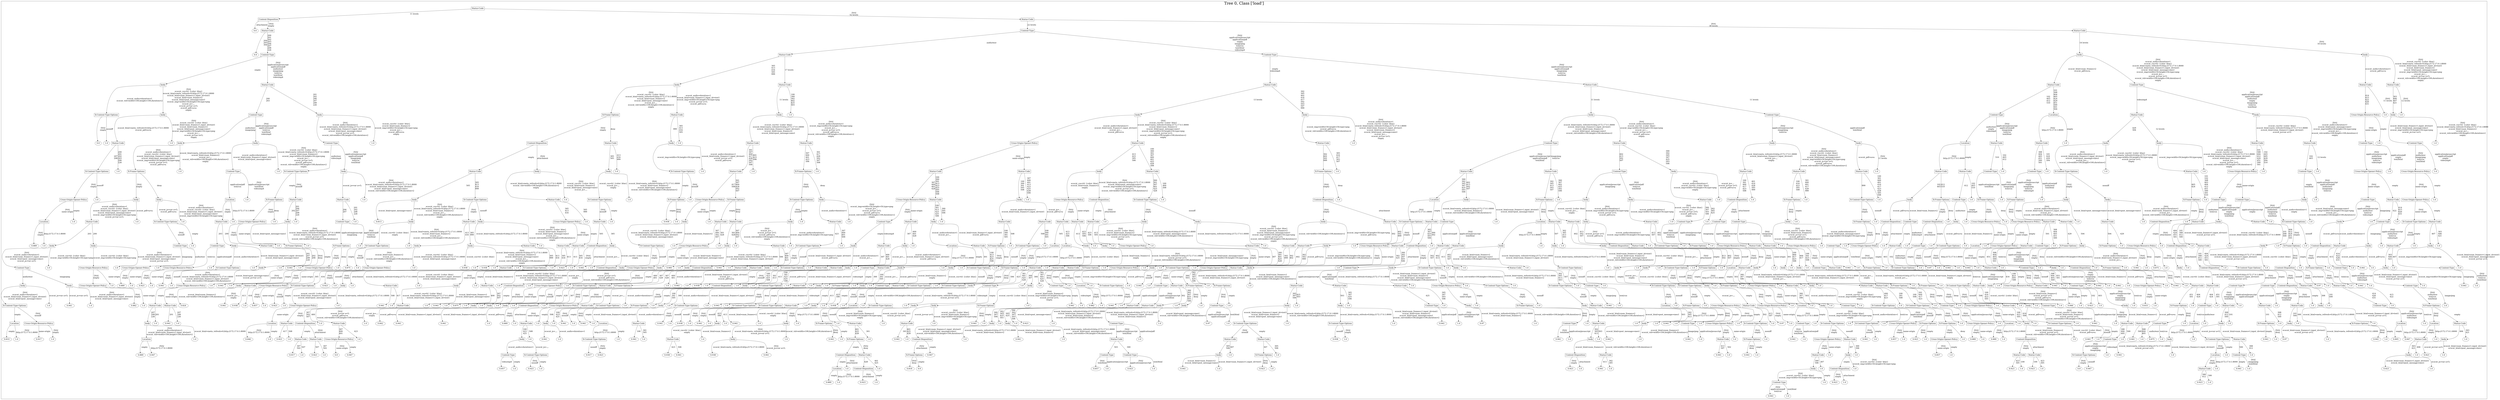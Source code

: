 /*
Generated by:
    http://https://github.com/h2oai/h2o-3/tree/master/h2o-genmodel/src/main/java/hex/genmodel/tools/PrintMojo.java
*/

/*
On a mac:

$ brew install graphviz
$ dot -Tpng file.gv -o file.png
$ open file.png
*/

digraph G {

subgraph cluster_0 {
/* Nodes */

/* Level 0 */
{
"SG_0_Node_0" [shape=box, fontsize=20, label="Status-Code"]
}

/* Level 1 */
{
"SG_0_Node_1" [shape=box, fontsize=20, label="Content-Disposition"]
"SG_0_Node_2" [shape=box, fontsize=20, label="Status-Code"]
}

/* Level 2 */
{
"SG_0_Node_715" [fontsize=20, label="0.0"]
"SG_0_Node_3" [shape=box, fontsize=20, label="Status-Code"]
"SG_0_Node_4" [shape=box, fontsize=20, label="Content-Type"]
"SG_0_Node_5" [shape=box, fontsize=20, label="Status-Code"]
}

/* Level 3 */
{
"SG_0_Node_716" [fontsize=20, label="0.0"]
"SG_0_Node_6" [shape=box, fontsize=20, label="Content-Type"]
"SG_0_Node_7" [shape=box, fontsize=20, label="Status-Code"]
"SG_0_Node_8" [shape=box, fontsize=20, label="Content-Type"]
"SG_0_Node_9" [shape=box, fontsize=20, label="body"]
"SG_0_Node_10" [shape=box, fontsize=20, label="body"]
}

/* Level 4 */
{
"SG_0_Node_11" [shape=box, fontsize=20, label="body"]
"SG_0_Node_12" [shape=box, fontsize=20, label="Status-Code"]
"SG_0_Node_13" [shape=box, fontsize=20, label="body"]
"SG_0_Node_14" [shape=box, fontsize=20, label="Status-Code"]
"SG_0_Node_15" [shape=box, fontsize=20, label="Status-Code"]
"SG_0_Node_16" [shape=box, fontsize=20, label="Status-Code"]
"SG_0_Node_17" [shape=box, fontsize=20, label="Status-Code"]
"SG_0_Node_18" [shape=box, fontsize=20, label="Content-Type"]
"SG_0_Node_19" [shape=box, fontsize=20, label="Status-Code"]
"SG_0_Node_20" [shape=box, fontsize=20, label="Status-Code"]
}

/* Level 5 */
{
"SG_0_Node_21" [shape=box, fontsize=20, label="X-Content-Type-Options"]
"SG_0_Node_22" [shape=box, fontsize=20, label="body"]
"SG_0_Node_23" [shape=box, fontsize=20, label="Content-Type"]
"SG_0_Node_24" [shape=box, fontsize=20, label="body"]
"SG_0_Node_25" [shape=box, fontsize=20, label="X-Frame-Options"]
"SG_0_Node_26" [shape=box, fontsize=20, label="Status-Code"]
"SG_0_Node_27" [shape=box, fontsize=20, label="body"]
"SG_0_Node_717" [fontsize=20, label="1.0"]
"SG_0_Node_28" [shape=box, fontsize=20, label="body"]
"SG_0_Node_29" [shape=box, fontsize=20, label="body"]
"SG_0_Node_30" [shape=box, fontsize=20, label="body"]
"SG_0_Node_31" [shape=box, fontsize=20, label="Content-Type"]
"SG_0_Node_32" [shape=box, fontsize=20, label="Content-Type"]
"SG_0_Node_33" [shape=box, fontsize=20, label="Location"]
"SG_0_Node_34" [shape=box, fontsize=20, label="Status-Code"]
"SG_0_Node_35" [shape=box, fontsize=20, label="body"]
"SG_0_Node_36" [shape=box, fontsize=20, label="Cross-Origin-Resource-Policy"]
"SG_0_Node_718" [fontsize=20, label="1.0"]
"SG_0_Node_37" [shape=box, fontsize=20, label="body"]
"SG_0_Node_719" [fontsize=20, label="1.0"]
}

/* Level 6 */
{
"SG_0_Node_720" [fontsize=20, label="0.0"]
"SG_0_Node_721" [fontsize=20, label="1.0"]
"SG_0_Node_38" [shape=box, fontsize=20, label="Status-Code"]
"SG_0_Node_722" [fontsize=20, label="1.0"]
"SG_0_Node_39" [shape=box, fontsize=20, label="body"]
"SG_0_Node_40" [shape=box, fontsize=20, label="body"]
"SG_0_Node_41" [shape=box, fontsize=20, label="Content-Type"]
"SG_0_Node_723" [fontsize=20, label="1.0"]
"SG_0_Node_42" [shape=box, fontsize=20, label="Content-Disposition"]
"SG_0_Node_43" [shape=box, fontsize=20, label="Status-Code"]
"SG_0_Node_44" [shape=box, fontsize=20, label="body"]
"SG_0_Node_724" [fontsize=20, label="1.0"]
"SG_0_Node_45" [shape=box, fontsize=20, label="Status-Code"]
"SG_0_Node_46" [shape=box, fontsize=20, label="Status-Code"]
"SG_0_Node_47" [shape=box, fontsize=20, label="Cross-Origin-Opener-Policy"]
"SG_0_Node_48" [shape=box, fontsize=20, label="Status-Code"]
"SG_0_Node_49" [shape=box, fontsize=20, label="Status-Code"]
"SG_0_Node_725" [fontsize=20, label="1.0"]
"SG_0_Node_50" [shape=box, fontsize=20, label="Content-Type"]
"SG_0_Node_51" [shape=box, fontsize=20, label="Status-Code"]
"SG_0_Node_52" [shape=box, fontsize=20, label="body"]
"SG_0_Node_53" [shape=box, fontsize=20, label="body"]
"SG_0_Node_54" [shape=box, fontsize=20, label="Location"]
"SG_0_Node_55" [shape=box, fontsize=20, label="Status-Code"]
"SG_0_Node_56" [shape=box, fontsize=20, label="Status-Code"]
"SG_0_Node_726" [fontsize=20, label="1.0"]
"SG_0_Node_57" [shape=box, fontsize=20, label="body"]
"SG_0_Node_58" [shape=box, fontsize=20, label="body"]
"SG_0_Node_59" [shape=box, fontsize=20, label="Status-Code"]
"SG_0_Node_60" [shape=box, fontsize=20, label="Status-Code"]
"SG_0_Node_61" [shape=box, fontsize=20, label="Content-Type"]
"SG_0_Node_727" [fontsize=20, label="1.0"]
"SG_0_Node_62" [shape=box, fontsize=20, label="Content-Type"]
"SG_0_Node_728" [fontsize=20, label="1.0"]
}

/* Level 7 */
{
"SG_0_Node_63" [shape=box, fontsize=20, label="X-Content-Type-Options"]
"SG_0_Node_729" [fontsize=20, label="1.0"]
"SG_0_Node_64" [shape=box, fontsize=20, label="X-Frame-Options"]
"SG_0_Node_730" [fontsize=20, label="1.0"]
"SG_0_Node_65" [shape=box, fontsize=20, label="Content-Type"]
"SG_0_Node_731" [fontsize=20, label="1.0"]
"SG_0_Node_66" [shape=box, fontsize=20, label="X-Content-Type-Options"]
"SG_0_Node_67" [shape=box, fontsize=20, label="body"]
"SG_0_Node_68" [shape=box, fontsize=20, label="Status-Code"]
"SG_0_Node_69" [shape=box, fontsize=20, label="body"]
"SG_0_Node_70" [shape=box, fontsize=20, label="body"]
"SG_0_Node_732" [fontsize=20, label="1.0"]
"SG_0_Node_71" [shape=box, fontsize=20, label="X-Content-Type-Options"]
"SG_0_Node_733" [fontsize=20, label="1.0"]
"SG_0_Node_72" [shape=box, fontsize=20, label="Status-Code"]
"SG_0_Node_734" [fontsize=20, label="1.0"]
"SG_0_Node_73" [shape=box, fontsize=20, label="X-Frame-Options"]
"SG_0_Node_735" [fontsize=20, label="1.0"]
"SG_0_Node_74" [shape=box, fontsize=20, label="Status-Code"]
"SG_0_Node_75" [shape=box, fontsize=20, label="Status-Code"]
"SG_0_Node_76" [shape=box, fontsize=20, label="body"]
"SG_0_Node_77" [shape=box, fontsize=20, label="Status-Code"]
"SG_0_Node_78" [shape=box, fontsize=20, label="X-Frame-Options"]
"SG_0_Node_736" [fontsize=20, label="1.0"]
"SG_0_Node_79" [shape=box, fontsize=20, label="Status-Code"]
"SG_0_Node_80" [shape=box, fontsize=20, label="Status-Code"]
"SG_0_Node_81" [shape=box, fontsize=20, label="Content-Type"]
"SG_0_Node_82" [shape=box, fontsize=20, label="body"]
"SG_0_Node_83" [shape=box, fontsize=20, label="Status-Code"]
"SG_0_Node_84" [shape=box, fontsize=20, label="Status-Code"]
"SG_0_Node_85" [shape=box, fontsize=20, label="Status-Code"]
"SG_0_Node_737" [fontsize=20, label="1.0"]
"SG_0_Node_86" [shape=box, fontsize=20, label="Status-Code"]
"SG_0_Node_87" [shape=box, fontsize=20, label="Status-Code"]
"SG_0_Node_88" [shape=box, fontsize=20, label="Content-Type"]
"SG_0_Node_738" [fontsize=20, label="1.0"]
"SG_0_Node_89" [shape=box, fontsize=20, label="Content-Type"]
"SG_0_Node_739" [fontsize=20, label="1.0"]
"SG_0_Node_90" [shape=box, fontsize=20, label="X-Content-Type-Options"]
"SG_0_Node_740" [fontsize=20, label="1.0"]
"SG_0_Node_91" [shape=box, fontsize=20, label="Status-Code"]
"SG_0_Node_741" [fontsize=20, label="1.0"]
"SG_0_Node_92" [shape=box, fontsize=20, label="Cross-Origin-Resource-Policy"]
"SG_0_Node_742" [fontsize=20, label="1.0"]
"SG_0_Node_93" [shape=box, fontsize=20, label="Content-Type"]
"SG_0_Node_743" [fontsize=20, label="1.0"]
"SG_0_Node_94" [shape=box, fontsize=20, label="Cross-Origin-Opener-Policy"]
"SG_0_Node_744" [fontsize=20, label="1.0"]
"SG_0_Node_95" [shape=box, fontsize=20, label="Cross-Origin-Resource-Policy"]
"SG_0_Node_745" [fontsize=20, label="1.0"]
}

/* Level 8 */
{
"SG_0_Node_96" [shape=box, fontsize=20, label="Cross-Origin-Opener-Policy"]
"SG_0_Node_746" [fontsize=20, label="1.0"]
"SG_0_Node_97" [shape=box, fontsize=20, label="body"]
"SG_0_Node_98" [shape=box, fontsize=20, label="body"]
"SG_0_Node_99" [shape=box, fontsize=20, label="Location"]
"SG_0_Node_747" [fontsize=20, label="1.0"]
"SG_0_Node_100" [shape=box, fontsize=20, label="X-Frame-Options"]
"SG_0_Node_101" [shape=box, fontsize=20, label="Status-Code"]
"SG_0_Node_102" [shape=box, fontsize=20, label="Status-Code"]
"SG_0_Node_748" [fontsize=20, label="1.0"]
"SG_0_Node_103" [shape=box, fontsize=20, label="body"]
"SG_0_Node_104" [shape=box, fontsize=20, label="X-Content-Type-Options"]
"SG_0_Node_105" [shape=box, fontsize=20, label="Status-Code"]
"SG_0_Node_749" [fontsize=20, label="1.0"]
"SG_0_Node_106" [shape=box, fontsize=20, label="X-Content-Type-Options"]
"SG_0_Node_750" [fontsize=20, label="1.0"]
"SG_0_Node_107" [shape=box, fontsize=20, label="X-Frame-Options"]
"SG_0_Node_751" [fontsize=20, label="1.0"]
"SG_0_Node_108" [shape=box, fontsize=20, label="Cross-Origin-Resource-Policy"]
"SG_0_Node_109" [shape=box, fontsize=20, label="X-Frame-Options"]
"SG_0_Node_110" [shape=box, fontsize=20, label="X-Content-Type-Options"]
"SG_0_Node_111" [shape=box, fontsize=20, label="body"]
"SG_0_Node_112" [shape=box, fontsize=20, label="Cross-Origin-Resource-Policy"]
"SG_0_Node_113" [shape=box, fontsize=20, label="Status-Code"]
"SG_0_Node_114" [shape=box, fontsize=20, label="body"]
"SG_0_Node_752" [fontsize=20, label="1.0"]
"SG_0_Node_115" [shape=box, fontsize=20, label="Cross-Origin-Resource-Policy"]
"SG_0_Node_116" [shape=box, fontsize=20, label="Content-Disposition"]
"SG_0_Node_117" [shape=box, fontsize=20, label="X-Content-Type-Options"]
"SG_0_Node_753" [fontsize=20, label="1.0"]
"SG_0_Node_118" [shape=box, fontsize=20, label="Content-Disposition"]
"SG_0_Node_754" [fontsize=20, label="1.0"]
"SG_0_Node_119" [shape=box, fontsize=20, label="Location"]
"SG_0_Node_120" [shape=box, fontsize=20, label="body"]
"SG_0_Node_121" [shape=box, fontsize=20, label="X-Frame-Options"]
"SG_0_Node_755" [fontsize=20, label="1.0"]
"SG_0_Node_122" [shape=box, fontsize=20, label="body"]
"SG_0_Node_123" [shape=box, fontsize=20, label="body"]
"SG_0_Node_124" [shape=box, fontsize=20, label="Status-Code"]
"SG_0_Node_756" [fontsize=20, label="1.0"]
"SG_0_Node_125" [shape=box, fontsize=20, label="Content-Disposition"]
"SG_0_Node_757" [fontsize=20, label="1.0"]
"SG_0_Node_126" [shape=box, fontsize=20, label="X-Frame-Options"]
"SG_0_Node_758" [fontsize=20, label="1.0"]
"SG_0_Node_127" [shape=box, fontsize=20, label="X-Content-Type-Options"]
"SG_0_Node_759" [fontsize=20, label="1.0"]
"SG_0_Node_128" [shape=box, fontsize=20, label="body"]
"SG_0_Node_129" [shape=box, fontsize=20, label="X-Frame-Options"]
"SG_0_Node_130" [shape=box, fontsize=20, label="Content-Type"]
"SG_0_Node_760" [fontsize=20, label="1.0"]
"SG_0_Node_131" [shape=box, fontsize=20, label="X-Frame-Options"]
"SG_0_Node_761" [fontsize=20, label="1.0"]
"SG_0_Node_132" [shape=box, fontsize=20, label="X-Frame-Options"]
"SG_0_Node_762" [fontsize=20, label="1.0"]
"SG_0_Node_133" [shape=box, fontsize=20, label="body"]
"SG_0_Node_134" [shape=box, fontsize=20, label="body"]
"SG_0_Node_135" [shape=box, fontsize=20, label="X-Frame-Options"]
"SG_0_Node_763" [fontsize=20, label="1.0"]
"SG_0_Node_136" [shape=box, fontsize=20, label="Content-Type"]
"SG_0_Node_137" [shape=box, fontsize=20, label="Content-Type"]
"SG_0_Node_138" [shape=box, fontsize=20, label="body"]
"SG_0_Node_764" [fontsize=20, label="1.0"]
"SG_0_Node_139" [shape=box, fontsize=20, label="Content-Type"]
"SG_0_Node_140" [shape=box, fontsize=20, label="Status-Code"]
"SG_0_Node_141" [shape=box, fontsize=20, label="Cross-Origin-Opener-Policy"]
"SG_0_Node_765" [fontsize=20, label="1.0"]
}

/* Level 9 */
{
"SG_0_Node_142" [shape=box, fontsize=20, label="Location"]
"SG_0_Node_766" [fontsize=20, label="1.0"]
"SG_0_Node_143" [shape=box, fontsize=20, label="Status-Code"]
"SG_0_Node_767" [fontsize=20, label="1.0"]
"SG_0_Node_144" [shape=box, fontsize=20, label="X-Content-Type-Options"]
"SG_0_Node_768" [fontsize=20, label="1.0"]
"SG_0_Node_145" [shape=box, fontsize=20, label="Status-Code"]
"SG_0_Node_769" [fontsize=20, label="1.0"]
"SG_0_Node_146" [shape=box, fontsize=20, label="Cross-Origin-Opener-Policy"]
"SG_0_Node_770" [fontsize=20, label="1.0"]
"SG_0_Node_147" [shape=box, fontsize=20, label="body"]
"SG_0_Node_771" [fontsize=20, label="1.0"]
"SG_0_Node_148" [shape=box, fontsize=20, label="Content-Type"]
"SG_0_Node_772" [fontsize=20, label="1.0"]
"SG_0_Node_773" [fontsize=20, label="0.813"]
"SG_0_Node_150" [shape=box, fontsize=20, label="body"]
"SG_0_Node_151" [shape=box, fontsize=20, label="Status-Code"]
"SG_0_Node_152" [shape=box, fontsize=20, label="body"]
"SG_0_Node_153" [shape=box, fontsize=20, label="Cross-Origin-Opener-Policy"]
"SG_0_Node_774" [fontsize=20, label="1.0"]
"SG_0_Node_154" [shape=box, fontsize=20, label="Status-Code"]
"SG_0_Node_775" [fontsize=20, label="1.0"]
"SG_0_Node_776" [fontsize=20, label="0.938"]
"SG_0_Node_777" [fontsize=20, label="1.0"]
"SG_0_Node_156" [shape=box, fontsize=20, label="body"]
"SG_0_Node_778" [fontsize=20, label="1.0"]
"SG_0_Node_157" [shape=box, fontsize=20, label="Status-Code"]
"SG_0_Node_158" [shape=box, fontsize=20, label="Status-Code"]
"SG_0_Node_159" [shape=box, fontsize=20, label="body"]
"SG_0_Node_779" [fontsize=20, label="1.0"]
"SG_0_Node_160" [shape=box, fontsize=20, label="Status-Code"]
"SG_0_Node_780" [fontsize=20, label="1.0"]
"SG_0_Node_161" [shape=box, fontsize=20, label="Content-Type"]
"SG_0_Node_162" [shape=box, fontsize=20, label="Status-Code"]
"SG_0_Node_163" [shape=box, fontsize=20, label="body"]
"SG_0_Node_781" [fontsize=20, label="1.0"]
"SG_0_Node_164" [shape=box, fontsize=20, label="Status-Code"]
"SG_0_Node_165" [shape=box, fontsize=20, label="Status-Code"]
"SG_0_Node_166" [shape=box, fontsize=20, label="Status-Code"]
"SG_0_Node_167" [shape=box, fontsize=20, label="Status-Code"]
"SG_0_Node_168" [shape=box, fontsize=20, label="Status-Code"]
"SG_0_Node_782" [fontsize=20, label="1.0"]
"SG_0_Node_169" [shape=box, fontsize=20, label="body"]
"SG_0_Node_170" [shape=box, fontsize=20, label="body"]
"SG_0_Node_171" [shape=box, fontsize=20, label="body"]
"SG_0_Node_172" [shape=box, fontsize=20, label="Status-Code"]
"SG_0_Node_173" [shape=box, fontsize=20, label="X-Content-Type-Options"]
"SG_0_Node_174" [shape=box, fontsize=20, label="Status-Code"]
"SG_0_Node_175" [shape=box, fontsize=20, label="Content-Type"]
"SG_0_Node_783" [fontsize=20, label="1.0"]
"SG_0_Node_176" [shape=box, fontsize=20, label="Location"]
"SG_0_Node_177" [shape=box, fontsize=20, label="Status-Code"]
"SG_0_Node_178" [shape=box, fontsize=20, label="Status-Code"]
"SG_0_Node_179" [shape=box, fontsize=20, label="body"]
"SG_0_Node_180" [shape=box, fontsize=20, label="Status-Code"]
"SG_0_Node_784" [fontsize=20, label="1.0"]
"SG_0_Node_181" [shape=box, fontsize=20, label="Content-Type"]
"SG_0_Node_785" [fontsize=20, label="1.0"]
"SG_0_Node_182" [shape=box, fontsize=20, label="Content-Type"]
"SG_0_Node_183" [shape=box, fontsize=20, label="Content-Type"]
"SG_0_Node_184" [shape=box, fontsize=20, label="body"]
"SG_0_Node_786" [fontsize=20, label="1.0"]
"SG_0_Node_185" [shape=box, fontsize=20, label="X-Frame-Options"]
"SG_0_Node_787" [fontsize=20, label="1.0"]
"SG_0_Node_186" [shape=box, fontsize=20, label="Content-Disposition"]
"SG_0_Node_187" [shape=box, fontsize=20, label="Content-Type"]
"SG_0_Node_188" [shape=box, fontsize=20, label="Content-Disposition"]
"SG_0_Node_788" [fontsize=20, label="1.0"]
"SG_0_Node_189" [shape=box, fontsize=20, label="body"]
"SG_0_Node_789" [fontsize=20, label="1.0"]
"SG_0_Node_190" [shape=box, fontsize=20, label="Cross-Origin-Resource-Policy"]
"SG_0_Node_790" [fontsize=20, label="1.0"]
"SG_0_Node_191" [shape=box, fontsize=20, label="Cross-Origin-Resource-Policy"]
"SG_0_Node_192" [shape=box, fontsize=20, label="Status-Code"]
"SG_0_Node_193" [shape=box, fontsize=20, label="Status-Code"]
"SG_0_Node_791" [fontsize=20, label="1.0"]
"SG_0_Node_194" [shape=box, fontsize=20, label="Status-Code"]
"SG_0_Node_792" [fontsize=20, label="1.0"]
"SG_0_Node_195" [shape=box, fontsize=20, label="Content-Disposition"]
"SG_0_Node_793" [fontsize=20, label="1.0"]
"SG_0_Node_196" [shape=box, fontsize=20, label="Status-Code"]
"SG_0_Node_197" [shape=box, fontsize=20, label="body"]
"SG_0_Node_198" [shape=box, fontsize=20, label="Status-Code"]
"SG_0_Node_794" [fontsize=20, label="1.0"]
"SG_0_Node_199" [shape=box, fontsize=20, label="X-Content-Type-Options"]
"SG_0_Node_795" [fontsize=20, label="1.0"]
"SG_0_Node_200" [shape=box, fontsize=20, label="body"]
"SG_0_Node_796" [fontsize=20, label="1.0"]
"SG_0_Node_201" [shape=box, fontsize=20, label="Content-Type"]
"SG_0_Node_797" [fontsize=20, label="1.0"]
"SG_0_Node_202" [shape=box, fontsize=20, label="X-Content-Type-Options"]
"SG_0_Node_203" [shape=box, fontsize=20, label="Status-Code"]
}

/* Level 10 */
{
"SG_0_Node_798" [fontsize=20, label="0.889"]
"SG_0_Node_799" [fontsize=20, label="1.0"]
"SG_0_Node_205" [shape=box, fontsize=20, label="body"]
"SG_0_Node_206" [shape=box, fontsize=20, label="body"]
"SG_0_Node_207" [shape=box, fontsize=20, label="Content-Type"]
"SG_0_Node_800" [fontsize=20, label="1.0"]
"SG_0_Node_208" [shape=box, fontsize=20, label="Content-Type"]
"SG_0_Node_209" [shape=box, fontsize=20, label="body"]
"SG_0_Node_210" [shape=box, fontsize=20, label="Status-Code"]
"SG_0_Node_801" [fontsize=20, label="1.0"]
"SG_0_Node_211" [shape=box, fontsize=20, label="X-Frame-Options"]
"SG_0_Node_802" [fontsize=20, label="1.0"]
"SG_0_Node_212" [shape=box, fontsize=20, label="X-Frame-Options"]
"SG_0_Node_803" [fontsize=20, label="1.0"]
"SG_0_Node_213" [shape=box, fontsize=20, label="X-Content-Type-Options"]
"SG_0_Node_804" [fontsize=20, label="1.0"]
"SG_0_Node_214" [shape=box, fontsize=20, label="body"]
"SG_0_Node_215" [shape=box, fontsize=20, label="body"]
"SG_0_Node_216" [shape=box, fontsize=20, label="Status-Code"]
"SG_0_Node_805" [fontsize=20, label="1.0"]
"SG_0_Node_217" [shape=box, fontsize=20, label="Status-Code"]
"SG_0_Node_218" [shape=box, fontsize=20, label="Status-Code"]
"SG_0_Node_219" [shape=box, fontsize=20, label="Content-Disposition"]
"SG_0_Node_220" [shape=box, fontsize=20, label="body"]
"SG_0_Node_221" [shape=box, fontsize=20, label="X-Content-Type-Options"]
"SG_0_Node_806" [fontsize=20, label="1.0"]
"SG_0_Node_222" [shape=box, fontsize=20, label="Cross-Origin-Resource-Policy"]
"SG_0_Node_807" [fontsize=20, label="1.0"]
"SG_0_Node_223" [shape=box, fontsize=20, label="body"]
"SG_0_Node_808" [fontsize=20, label="1.0"]
"SG_0_Node_224" [shape=box, fontsize=20, label="Status-Code"]
"SG_0_Node_809" [fontsize=20, label="1.0"]
"SG_0_Node_225" [shape=box, fontsize=20, label="X-Content-Type-Options"]
"SG_0_Node_810" [fontsize=20, label="1.0"]
"SG_0_Node_226" [shape=box, fontsize=20, label="body"]
"SG_0_Node_227" [shape=box, fontsize=20, label="Status-Code"]
"SG_0_Node_228" [shape=box, fontsize=20, label="body"]
"SG_0_Node_811" [fontsize=20, label="1.0"]
"SG_0_Node_229" [shape=box, fontsize=20, label="Location"]
"SG_0_Node_230" [shape=box, fontsize=20, label="Status-Code"]
"SG_0_Node_231" [shape=box, fontsize=20, label="X-Frame-Options"]
"SG_0_Node_812" [fontsize=20, label="1.0"]
"SG_0_Node_232" [shape=box, fontsize=20, label="X-Content-Type-Options"]
"SG_0_Node_813" [fontsize=20, label="1.0"]
"SG_0_Node_233" [shape=box, fontsize=20, label="Location"]
"SG_0_Node_234" [shape=box, fontsize=20, label="Location"]
"SG_0_Node_235" [shape=box, fontsize=20, label="body"]
"SG_0_Node_814" [fontsize=20, label="1.0"]
"SG_0_Node_236" [shape=box, fontsize=20, label="body"]
"SG_0_Node_815" [fontsize=20, label="1.0"]
"SG_0_Node_237" [shape=box, fontsize=20, label="Cross-Origin-Opener-Policy"]
"SG_0_Node_816" [fontsize=20, label="1.0"]
"SG_0_Node_238" [shape=box, fontsize=20, label="Status-Code"]
"SG_0_Node_817" [fontsize=20, label="1.0"]
"SG_0_Node_239" [shape=box, fontsize=20, label="Status-Code"]
"SG_0_Node_240" [shape=box, fontsize=20, label="Status-Code"]
"SG_0_Node_241" [shape=box, fontsize=20, label="body"]
"SG_0_Node_818" [fontsize=20, label="1.0"]
"SG_0_Node_242" [shape=box, fontsize=20, label="Cross-Origin-Resource-Policy"]
"SG_0_Node_243" [shape=box, fontsize=20, label="Status-Code"]
"SG_0_Node_244" [shape=box, fontsize=20, label="Content-Disposition"]
"SG_0_Node_819" [fontsize=20, label="1.0"]
"SG_0_Node_245" [shape=box, fontsize=20, label="Status-Code"]
"SG_0_Node_246" [shape=box, fontsize=20, label="Status-Code"]
"SG_0_Node_247" [shape=box, fontsize=20, label="body"]
"SG_0_Node_820" [fontsize=20, label="1.0"]
"SG_0_Node_248" [shape=box, fontsize=20, label="body"]
"SG_0_Node_821" [fontsize=20, label="1.0"]
"SG_0_Node_249" [shape=box, fontsize=20, label="body"]
"SG_0_Node_250" [shape=box, fontsize=20, label="Content-Disposition"]
"SG_0_Node_251" [shape=box, fontsize=20, label="Status-Code"]
"SG_0_Node_822" [fontsize=20, label="1.0"]
"SG_0_Node_252" [shape=box, fontsize=20, label="X-Content-Type-Options"]
"SG_0_Node_823" [fontsize=20, label="1.0"]
"SG_0_Node_253" [shape=box, fontsize=20, label="X-Frame-Options"]
"SG_0_Node_824" [fontsize=20, label="1.0"]
"SG_0_Node_254" [shape=box, fontsize=20, label="Cross-Origin-Resource-Policy"]
"SG_0_Node_255" [shape=box, fontsize=20, label="Status-Code"]
"SG_0_Node_256" [shape=box, fontsize=20, label="Status-Code"]
"SG_0_Node_825" [fontsize=20, label="1.0"]
"SG_0_Node_257" [shape=box, fontsize=20, label="Cross-Origin-Resource-Policy"]
"SG_0_Node_826" [fontsize=20, label="1.0"]
"SG_0_Node_258" [shape=box, fontsize=20, label="Content-Type"]
"SG_0_Node_827" [fontsize=20, label="1.0"]
"SG_0_Node_259" [shape=box, fontsize=20, label="Cross-Origin-Opener-Policy"]
"SG_0_Node_828" [fontsize=20, label="1.0"]
"SG_0_Node_260" [shape=box, fontsize=20, label="Status-Code"]
"SG_0_Node_829" [fontsize=20, label="1.0"]
"SG_0_Node_261" [shape=box, fontsize=20, label="Content-Type"]
"SG_0_Node_830" [fontsize=20, label="1.0"]
"SG_0_Node_262" [shape=box, fontsize=20, label="X-Content-Type-Options"]
"SG_0_Node_831" [fontsize=20, label="1.0"]
"SG_0_Node_263" [shape=box, fontsize=20, label="Location"]
"SG_0_Node_832" [fontsize=20, label="1.0"]
"SG_0_Node_264" [shape=box, fontsize=20, label="Cross-Origin-Opener-Policy"]
"SG_0_Node_265" [shape=box, fontsize=20, label="Status-Code"]
"SG_0_Node_266" [shape=box, fontsize=20, label="Content-Type"]
"SG_0_Node_833" [fontsize=20, label="1.0"]
"SG_0_Node_267" [shape=box, fontsize=20, label="X-Frame-Options"]
"SG_0_Node_268" [shape=box, fontsize=20, label="body"]
"SG_0_Node_269" [shape=box, fontsize=20, label="X-Frame-Options"]
"SG_0_Node_834" [fontsize=20, label="1.0"]
"SG_0_Node_270" [shape=box, fontsize=20, label="Cross-Origin-Resource-Policy"]
"SG_0_Node_835" [fontsize=20, label="1.0"]
"SG_0_Node_271" [shape=box, fontsize=20, label="Content-Disposition"]
"SG_0_Node_836" [fontsize=20, label="1.0"]
"SG_0_Node_272" [shape=box, fontsize=20, label="Status-Code"]
"SG_0_Node_837" [fontsize=20, label="1.0"]
"SG_0_Node_273" [shape=box, fontsize=20, label="body"]
"SG_0_Node_838" [fontsize=20, label="1.0"]
"SG_0_Node_274" [shape=box, fontsize=20, label="X-Frame-Options"]
"SG_0_Node_839" [fontsize=20, label="1.0"]
"SG_0_Node_275" [shape=box, fontsize=20, label="Content-Disposition"]
"SG_0_Node_276" [shape=box, fontsize=20, label="Status-Code"]
"SG_0_Node_277" [shape=box, fontsize=20, label="body"]
"SG_0_Node_840" [fontsize=20, label="1.0"]
"SG_0_Node_278" [shape=box, fontsize=20, label="Status-Code"]
"SG_0_Node_841" [fontsize=20, label="1.0"]
"SG_0_Node_279" [shape=box, fontsize=20, label="body"]
"SG_0_Node_842" [fontsize=20, label="1.0"]
}

/* Level 11 */
{
"SG_0_Node_280" [shape=box, fontsize=20, label="Content-Type"]
"SG_0_Node_843" [fontsize=20, label="1.0"]
"SG_0_Node_281" [shape=box, fontsize=20, label="Cross-Origin-Resource-Policy"]
"SG_0_Node_844" [fontsize=20, label="1.0"]
"SG_0_Node_282" [shape=box, fontsize=20, label="Cross-Origin-Opener-Policy"]
"SG_0_Node_845" [fontsize=20, label="1.0"]
"SG_0_Node_283" [shape=box, fontsize=20, label="Cross-Origin-Resource-Policy"]
"SG_0_Node_846" [fontsize=20, label="1.0"]
"SG_0_Node_284" [shape=box, fontsize=20, label="X-Content-Type-Options"]
"SG_0_Node_847" [fontsize=20, label="1.0"]
"SG_0_Node_285" [shape=box, fontsize=20, label="body"]
"SG_0_Node_848" [fontsize=20, label="1.0"]
"SG_0_Node_849" [fontsize=20, label="0.941"]
"SG_0_Node_850" [fontsize=20, label="1.0"]
"SG_0_Node_287" [shape=box, fontsize=20, label="Cross-Origin-Opener-Policy"]
"SG_0_Node_851" [fontsize=20, label="1.0"]
"SG_0_Node_852" [fontsize=20, label="0.875"]
"SG_0_Node_853" [fontsize=20, label="1.0"]
"SG_0_Node_289" [shape=box, fontsize=20, label="Cross-Origin-Opener-Policy"]
"SG_0_Node_854" [fontsize=20, label="1.0"]
"SG_0_Node_855" [fontsize=20, label="0.938"]
"SG_0_Node_856" [fontsize=20, label="1.0"]
"SG_0_Node_857" [fontsize=20, label="0.938"]
"SG_0_Node_858" [fontsize=20, label="1.0"]
"SG_0_Node_292" [shape=box, fontsize=20, label="Status-Code"]
"SG_0_Node_859" [fontsize=20, label="1.0"]
"SG_0_Node_293" [shape=box, fontsize=20, label="X-Content-Type-Options"]
"SG_0_Node_860" [fontsize=20, label="1.0"]
"SG_0_Node_861" [fontsize=20, label="0.923"]
"SG_0_Node_862" [fontsize=20, label="1.0"]
"SG_0_Node_863" [fontsize=20, label="0.941"]
"SG_0_Node_864" [fontsize=20, label="1.0"]
"SG_0_Node_296" [shape=box, fontsize=20, label="Content-Disposition"]
"SG_0_Node_297" [shape=box, fontsize=20, label="body"]
"SG_0_Node_298" [shape=box, fontsize=20, label="Cross-Origin-Opener-Policy"]
"SG_0_Node_299" [shape=box, fontsize=20, label="body"]
"SG_0_Node_865" [fontsize=20, label="0.985"]
"SG_0_Node_866" [fontsize=20, label="1.0"]
"SG_0_Node_301" [shape=box, fontsize=20, label="body"]
"SG_0_Node_302" [shape=box, fontsize=20, label="Content-Disposition"]
"SG_0_Node_867" [fontsize=20, label="0.941"]
"SG_0_Node_868" [fontsize=20, label="1.0"]
"SG_0_Node_304" [shape=box, fontsize=20, label="Status-Code"]
"SG_0_Node_305" [shape=box, fontsize=20, label="Status-Code"]
"SG_0_Node_306" [shape=box, fontsize=20, label="body"]
"SG_0_Node_869" [fontsize=20, label="1.0"]
"SG_0_Node_307" [shape=box, fontsize=20, label="X-Content-Type-Options"]
"SG_0_Node_870" [fontsize=20, label="1.0"]
"SG_0_Node_308" [shape=box, fontsize=20, label="Status-Code"]
"SG_0_Node_309" [shape=box, fontsize=20, label="Status-Code"]
"SG_0_Node_310" [shape=box, fontsize=20, label="body"]
"SG_0_Node_871" [fontsize=20, label="1.0"]
"SG_0_Node_311" [shape=box, fontsize=20, label="Content-Type"]
"SG_0_Node_312" [shape=box, fontsize=20, label="Status-Code"]
"SG_0_Node_313" [shape=box, fontsize=20, label="body"]
"SG_0_Node_872" [fontsize=20, label="1.0"]
"SG_0_Node_314" [shape=box, fontsize=20, label="body"]
"SG_0_Node_873" [fontsize=20, label="1.0"]
"SG_0_Node_315" [shape=box, fontsize=20, label="X-Content-Type-Options"]
"SG_0_Node_874" [fontsize=20, label="1.0"]
"SG_0_Node_316" [shape=box, fontsize=20, label="X-Frame-Options"]
"SG_0_Node_875" [fontsize=20, label="1.0"]
"SG_0_Node_317" [shape=box, fontsize=20, label="Status-Code"]
"SG_0_Node_876" [fontsize=20, label="1.0"]
"SG_0_Node_318" [shape=box, fontsize=20, label="Status-Code"]
"SG_0_Node_319" [shape=box, fontsize=20, label="Status-Code"]
"SG_0_Node_320" [shape=box, fontsize=20, label="X-Frame-Options"]
"SG_0_Node_877" [fontsize=20, label="1.0"]
"SG_0_Node_321" [shape=box, fontsize=20, label="Cross-Origin-Resource-Policy"]
"SG_0_Node_878" [fontsize=20, label="1.0"]
"SG_0_Node_322" [shape=box, fontsize=20, label="body"]
"SG_0_Node_879" [fontsize=20, label="1.0"]
"SG_0_Node_323" [shape=box, fontsize=20, label="X-Content-Type-Options"]
"SG_0_Node_880" [fontsize=20, label="1.0"]
"SG_0_Node_324" [shape=box, fontsize=20, label="Cross-Origin-Opener-Policy"]
"SG_0_Node_325" [shape=box, fontsize=20, label="Status-Code"]
"SG_0_Node_326" [shape=box, fontsize=20, label="body"]
"SG_0_Node_881" [fontsize=20, label="1.0"]
"SG_0_Node_327" [shape=box, fontsize=20, label="Content-Type"]
"SG_0_Node_328" [shape=box, fontsize=20, label="body"]
"SG_0_Node_329" [shape=box, fontsize=20, label="X-Content-Type-Options"]
"SG_0_Node_882" [fontsize=20, label="1.0"]
"SG_0_Node_330" [shape=box, fontsize=20, label="body"]
"SG_0_Node_883" [fontsize=20, label="1.0"]
"SG_0_Node_331" [shape=box, fontsize=20, label="Status-Code"]
"SG_0_Node_884" [fontsize=20, label="1.0"]
"SG_0_Node_332" [shape=box, fontsize=20, label="X-Content-Type-Options"]
"SG_0_Node_885" [fontsize=20, label="1.0"]
"SG_0_Node_333" [shape=box, fontsize=20, label="body"]
"SG_0_Node_886" [fontsize=20, label="1.0"]
"SG_0_Node_334" [shape=box, fontsize=20, label="body"]
"SG_0_Node_887" [fontsize=20, label="1.0"]
"SG_0_Node_335" [shape=box, fontsize=20, label="X-Content-Type-Options"]
"SG_0_Node_888" [fontsize=20, label="1.0"]
"SG_0_Node_336" [shape=box, fontsize=20, label="X-Frame-Options"]
"SG_0_Node_889" [fontsize=20, label="1.0"]
"SG_0_Node_337" [shape=box, fontsize=20, label="Location"]
"SG_0_Node_338" [shape=box, fontsize=20, label="Status-Code"]
"SG_0_Node_339" [shape=box, fontsize=20, label="body"]
"SG_0_Node_890" [fontsize=20, label="1.0"]
"SG_0_Node_340" [shape=box, fontsize=20, label="body"]
"SG_0_Node_891" [fontsize=20, label="1.0"]
"SG_0_Node_341" [shape=box, fontsize=20, label="body"]
"SG_0_Node_892" [fontsize=20, label="1.0"]
"SG_0_Node_342" [shape=box, fontsize=20, label="Content-Type"]
"SG_0_Node_343" [shape=box, fontsize=20, label="Status-Code"]
"SG_0_Node_893" [fontsize=20, label="0.941"]
"SG_0_Node_894" [fontsize=20, label="1.0"]
"SG_0_Node_345" [shape=box, fontsize=20, label="X-Frame-Options"]
"SG_0_Node_895" [fontsize=20, label="1.0"]
"SG_0_Node_346" [shape=box, fontsize=20, label="X-Content-Type-Options"]
"SG_0_Node_896" [fontsize=20, label="1.0"]
"SG_0_Node_897" [fontsize=20, label="0.97"]
"SG_0_Node_898" [fontsize=20, label="1.0"]
"SG_0_Node_899" [fontsize=20, label="0.941"]
"SG_0_Node_900" [fontsize=20, label="1.0"]
"SG_0_Node_901" [fontsize=20, label="0.941"]
"SG_0_Node_902" [fontsize=20, label="1.0"]
"SG_0_Node_350" [shape=box, fontsize=20, label="Status-Code"]
"SG_0_Node_903" [fontsize=20, label="1.0"]
"SG_0_Node_351" [shape=box, fontsize=20, label="Content-Type"]
"SG_0_Node_904" [fontsize=20, label="1.0"]
"SG_0_Node_352" [shape=box, fontsize=20, label="body"]
"SG_0_Node_905" [fontsize=20, label="1.0"]
"SG_0_Node_353" [shape=box, fontsize=20, label="Content-Disposition"]
"SG_0_Node_906" [fontsize=20, label="1.0"]
"SG_0_Node_354" [shape=box, fontsize=20, label="X-Frame-Options"]
"SG_0_Node_907" [fontsize=20, label="1.0"]
"SG_0_Node_908" [fontsize=20, label="0.941"]
"SG_0_Node_909" [fontsize=20, label="1.0"]
"SG_0_Node_910" [fontsize=20, label="0.875"]
"SG_0_Node_911" [fontsize=20, label="1.0"]
"SG_0_Node_357" [shape=box, fontsize=20, label="body"]
"SG_0_Node_912" [fontsize=20, label="1.0"]
"SG_0_Node_358" [shape=box, fontsize=20, label="Content-Disposition"]
"SG_0_Node_913" [fontsize=20, label="1.0"]
"SG_0_Node_359" [shape=box, fontsize=20, label="X-Content-Type-Options"]
"SG_0_Node_914" [fontsize=20, label="1.0"]
"SG_0_Node_360" [shape=box, fontsize=20, label="Content-Disposition"]
"SG_0_Node_915" [fontsize=20, label="1.0"]
"SG_0_Node_361" [shape=box, fontsize=20, label="X-Frame-Options"]
"SG_0_Node_916" [fontsize=20, label="1.0"]
"SG_0_Node_362" [shape=box, fontsize=20, label="Content-Type"]
"SG_0_Node_917" [fontsize=20, label="1.0"]
"SG_0_Node_918" [fontsize=20, label="0.941"]
"SG_0_Node_919" [fontsize=20, label="1.0"]
"SG_0_Node_364" [shape=box, fontsize=20, label="body"]
"SG_0_Node_920" [fontsize=20, label="1.0"]
"SG_0_Node_365" [shape=box, fontsize=20, label="Content-Type"]
"SG_0_Node_921" [fontsize=20, label="1.0"]
}

/* Level 12 */
{
"SG_0_Node_366" [shape=box, fontsize=20, label="body"]
"SG_0_Node_367" [shape=box, fontsize=20, label="body"]
"SG_0_Node_368" [shape=box, fontsize=20, label="Cross-Origin-Opener-Policy"]
"SG_0_Node_922" [fontsize=20, label="1.0"]
"SG_0_Node_923" [fontsize=20, label="0.889"]
"SG_0_Node_924" [fontsize=20, label="1.0"]
"SG_0_Node_925" [fontsize=20, label="0.923"]
"SG_0_Node_926" [fontsize=20, label="1.0"]
"SG_0_Node_927" [fontsize=20, label="0.941"]
"SG_0_Node_928" [fontsize=20, label="1.0"]
"SG_0_Node_372" [shape=box, fontsize=20, label="Cross-Origin-Resource-Policy"]
"SG_0_Node_929" [fontsize=20, label="1.0"]
"SG_0_Node_930" [fontsize=20, label="0.941"]
"SG_0_Node_931" [fontsize=20, label="1.0"]
"SG_0_Node_374" [shape=box, fontsize=20, label="body"]
"SG_0_Node_375" [shape=box, fontsize=20, label="Status-Code"]
"SG_0_Node_376" [shape=box, fontsize=20, label="Cross-Origin-Resource-Policy"]
"SG_0_Node_377" [shape=box, fontsize=20, label="X-Content-Type-Options"]
"SG_0_Node_932" [fontsize=20, label="0.923"]
"SG_0_Node_933" [fontsize=20, label="1.0"]
"SG_0_Node_379" [shape=box, fontsize=20, label="body"]
"SG_0_Node_934" [fontsize=20, label="1.0"]
"SG_0_Node_380" [shape=box, fontsize=20, label="Status-Code"]
"SG_0_Node_935" [fontsize=20, label="1.0"]
"SG_0_Node_381" [shape=box, fontsize=20, label="body"]
"SG_0_Node_936" [fontsize=20, label="1.0"]
"SG_0_Node_382" [shape=box, fontsize=20, label="Status-Code"]
"SG_0_Node_937" [fontsize=20, label="1.0"]
"SG_0_Node_383" [shape=box, fontsize=20, label="Content-Disposition"]
"SG_0_Node_938" [fontsize=20, label="1.0"]
"SG_0_Node_384" [shape=box, fontsize=20, label="Cross-Origin-Opener-Policy"]
"SG_0_Node_939" [fontsize=20, label="1.0"]
"SG_0_Node_385" [shape=box, fontsize=20, label="X-Content-Type-Options"]
"SG_0_Node_386" [shape=box, fontsize=20, label="Status-Code"]
"SG_0_Node_387" [shape=box, fontsize=20, label="X-Frame-Options"]
"SG_0_Node_940" [fontsize=20, label="1.0"]
"SG_0_Node_941" [fontsize=20, label="0.941"]
"SG_0_Node_942" [fontsize=20, label="1.0"]
"SG_0_Node_943" [fontsize=20, label="0.938"]
"SG_0_Node_944" [fontsize=20, label="1.0"]
"SG_0_Node_390" [shape=box, fontsize=20, label="Content-Disposition"]
"SG_0_Node_945" [fontsize=20, label="1.0"]
"SG_0_Node_391" [shape=box, fontsize=20, label="body"]
"SG_0_Node_946" [fontsize=20, label="1.0"]
"SG_0_Node_392" [shape=box, fontsize=20, label="X-Content-Type-Options"]
"SG_0_Node_947" [fontsize=20, label="1.0"]
"SG_0_Node_393" [shape=box, fontsize=20, label="Status-Code"]
"SG_0_Node_948" [fontsize=20, label="1.0"]
"SG_0_Node_394" [shape=box, fontsize=20, label="body"]
"SG_0_Node_949" [fontsize=20, label="1.0"]
"SG_0_Node_395" [shape=box, fontsize=20, label="X-Frame-Options"]
"SG_0_Node_950" [fontsize=20, label="1.0"]
"SG_0_Node_396" [shape=box, fontsize=20, label="body"]
"SG_0_Node_951" [fontsize=20, label="1.0"]
"SG_0_Node_397" [shape=box, fontsize=20, label="Content-Type"]
"SG_0_Node_398" [shape=box, fontsize=20, label="Status-Code"]
"SG_0_Node_399" [shape=box, fontsize=20, label="X-Content-Type-Options"]
"SG_0_Node_952" [fontsize=20, label="1.0"]
"SG_0_Node_400" [shape=box, fontsize=20, label="X-Content-Type-Options"]
"SG_0_Node_401" [shape=box, fontsize=20, label="body"]
"SG_0_Node_402" [shape=box, fontsize=20, label="Content-Type"]
"SG_0_Node_953" [fontsize=20, label="1.0"]
"SG_0_Node_403" [shape=box, fontsize=20, label="body"]
"SG_0_Node_954" [fontsize=20, label="1.0"]
"SG_0_Node_404" [shape=box, fontsize=20, label="Content-Type"]
"SG_0_Node_955" [fontsize=20, label="1.0"]
"SG_0_Node_405" [shape=box, fontsize=20, label="Location"]
"SG_0_Node_956" [fontsize=20, label="1.0"]
"SG_0_Node_406" [shape=box, fontsize=20, label="X-Content-Type-Options"]
"SG_0_Node_957" [fontsize=20, label="1.0"]
"SG_0_Node_958" [fontsize=20, label="0.941"]
"SG_0_Node_959" [fontsize=20, label="1.0"]
"SG_0_Node_408" [shape=box, fontsize=20, label="Content-Type"]
"SG_0_Node_409" [shape=box, fontsize=20, label="Status-Code"]
"SG_0_Node_410" [shape=box, fontsize=20, label="X-Frame-Options"]
"SG_0_Node_960" [fontsize=20, label="1.0"]
"SG_0_Node_411" [shape=box, fontsize=20, label="X-Frame-Options"]
"SG_0_Node_961" [fontsize=20, label="1.0"]
"SG_0_Node_412" [shape=box, fontsize=20, label="Status-Code"]
"SG_0_Node_413" [shape=box, fontsize=20, label="Status-Code"]
"SG_0_Node_414" [shape=box, fontsize=20, label="Status-Code"]
"SG_0_Node_962" [fontsize=20, label="1.0"]
"SG_0_Node_415" [shape=box, fontsize=20, label="Cross-Origin-Resource-Policy"]
"SG_0_Node_963" [fontsize=20, label="1.0"]
"SG_0_Node_416" [shape=box, fontsize=20, label="X-Content-Type-Options"]
"SG_0_Node_964" [fontsize=20, label="1.0"]
"SG_0_Node_417" [shape=box, fontsize=20, label="X-Content-Type-Options"]
"SG_0_Node_965" [fontsize=20, label="1.0"]
"SG_0_Node_418" [shape=box, fontsize=20, label="Content-Type"]
"SG_0_Node_966" [fontsize=20, label="1.0"]
"SG_0_Node_419" [shape=box, fontsize=20, label="X-Content-Type-Options"]
"SG_0_Node_420" [shape=box, fontsize=20, label="X-Content-Type-Options"]
"SG_0_Node_421" [shape=box, fontsize=20, label="body"]
"SG_0_Node_967" [fontsize=20, label="1.0"]
"SG_0_Node_422" [shape=box, fontsize=20, label="X-Frame-Options"]
"SG_0_Node_968" [fontsize=20, label="1.0"]
"SG_0_Node_423" [shape=box, fontsize=20, label="Cross-Origin-Opener-Policy"]
"SG_0_Node_969" [fontsize=20, label="1.0"]
"SG_0_Node_424" [shape=box, fontsize=20, label="Status-Code"]
"SG_0_Node_970" [fontsize=20, label="1.0"]
"SG_0_Node_425" [shape=box, fontsize=20, label="body"]
"SG_0_Node_971" [fontsize=20, label="1.0"]
"SG_0_Node_426" [shape=box, fontsize=20, label="Status-Code"]
"SG_0_Node_427" [shape=box, fontsize=20, label="Status-Code"]
"SG_0_Node_428" [shape=box, fontsize=20, label="X-Frame-Options"]
"SG_0_Node_972" [fontsize=20, label="1.0"]
"SG_0_Node_429" [shape=box, fontsize=20, label="X-Frame-Options"]
"SG_0_Node_973" [fontsize=20, label="1.0"]
"SG_0_Node_430" [shape=box, fontsize=20, label="X-Content-Type-Options"]
"SG_0_Node_431" [shape=box, fontsize=20, label="Status-Code"]
"SG_0_Node_432" [shape=box, fontsize=20, label="body"]
"SG_0_Node_974" [fontsize=20, label="1.0"]
"SG_0_Node_433" [shape=box, fontsize=20, label="Cross-Origin-Resource-Policy"]
"SG_0_Node_434" [shape=box, fontsize=20, label="Status-Code"]
"SG_0_Node_975" [fontsize=20, label="0.941"]
"SG_0_Node_976" [fontsize=20, label="1.0"]
"SG_0_Node_436" [shape=box, fontsize=20, label="Content-Type"]
"SG_0_Node_977" [fontsize=20, label="1.0"]
"SG_0_Node_978" [fontsize=20, label="0.941"]
"SG_0_Node_979" [fontsize=20, label="1.0"]
"SG_0_Node_980" [fontsize=20, label="0.941"]
"SG_0_Node_981" [fontsize=20, label="1.0"]
"SG_0_Node_439" [shape=box, fontsize=20, label="Cross-Origin-Opener-Policy"]
"SG_0_Node_982" [fontsize=20, label="1.0"]
"SG_0_Node_983" [fontsize=20, label="0.941"]
"SG_0_Node_984" [fontsize=20, label="1.0"]
"SG_0_Node_441" [shape=box, fontsize=20, label="Status-Code"]
"SG_0_Node_442" [shape=box, fontsize=20, label="Status-Code"]
"SG_0_Node_443" [shape=box, fontsize=20, label="Content-Type"]
"SG_0_Node_444" [shape=box, fontsize=20, label="Content-Type"]
"SG_0_Node_445" [shape=box, fontsize=20, label="Content-Disposition"]
"SG_0_Node_446" [shape=box, fontsize=20, label="Status-Code"]
"SG_0_Node_985" [fontsize=20, label="0.97"]
"SG_0_Node_986" [fontsize=20, label="1.0"]
"SG_0_Node_448" [shape=box, fontsize=20, label="Status-Code"]
"SG_0_Node_987" [fontsize=20, label="1.0"]
"SG_0_Node_988" [fontsize=20, label="0.941"]
"SG_0_Node_989" [fontsize=20, label="1.0"]
"SG_0_Node_450" [shape=box, fontsize=20, label="Content-Type"]
"SG_0_Node_990" [fontsize=20, label="1.0"]
"SG_0_Node_991" [fontsize=20, label="0.941"]
"SG_0_Node_992" [fontsize=20, label="1.0"]
}

/* Level 13 */
{
"SG_0_Node_452" [shape=box, fontsize=20, label="X-Content-Type-Options"]
"SG_0_Node_993" [fontsize=20, label="1.0"]
"SG_0_Node_994" [fontsize=20, label="0.941"]
"SG_0_Node_995" [fontsize=20, label="1.0"]
"SG_0_Node_996" [fontsize=20, label="0.882"]
"SG_0_Node_997" [fontsize=20, label="1.0"]
"SG_0_Node_455" [shape=box, fontsize=20, label="Status-Code"]
"SG_0_Node_456" [shape=box, fontsize=20, label="Status-Code"]
"SG_0_Node_998" [fontsize=20, label="0.824"]
"SG_0_Node_999" [fontsize=20, label="0.941"]
"SG_0_Node_1000" [fontsize=20, label="0.938"]
"SG_0_Node_1001" [fontsize=20, label="1.0"]
"SG_0_Node_1002" [fontsize=20, label="0.857"]
"SG_0_Node_1003" [fontsize=20, label="1.0"]
"SG_0_Node_1004" [fontsize=20, label="0.923"]
"SG_0_Node_1005" [fontsize=20, label="1.0"]
"SG_0_Node_462" [shape=box, fontsize=20, label="Cross-Origin-Opener-Policy"]
"SG_0_Node_1006" [fontsize=20, label="1.0"]
"SG_0_Node_1007" [fontsize=20, label="0.941"]
"SG_0_Node_1008" [fontsize=20, label="1.0"]
"SG_0_Node_464" [shape=box, fontsize=20, label="Status-Code"]
"SG_0_Node_1009" [fontsize=20, label="1.0"]
"SG_0_Node_1010" [fontsize=20, label="0.941"]
"SG_0_Node_1011" [fontsize=20, label="1.0"]
"SG_0_Node_1012" [fontsize=20, label="0.875"]
"SG_0_Node_1013" [fontsize=20, label="1.0"]
"SG_0_Node_467" [shape=box, fontsize=20, label="body"]
"SG_0_Node_1014" [fontsize=20, label="1.0"]
"SG_0_Node_468" [shape=box, fontsize=20, label="body"]
"SG_0_Node_1015" [fontsize=20, label="1.0"]
"SG_0_Node_469" [shape=box, fontsize=20, label="body"]
"SG_0_Node_1016" [fontsize=20, label="1.0"]
"SG_0_Node_470" [shape=box, fontsize=20, label="Content-Disposition"]
"SG_0_Node_1017" [fontsize=20, label="1.0"]
"SG_0_Node_471" [shape=box, fontsize=20, label="Cross-Origin-Resource-Policy"]
"SG_0_Node_472" [shape=box, fontsize=20, label="Status-Code"]
"SG_0_Node_473" [shape=box, fontsize=20, label="X-Content-Type-Options"]
"SG_0_Node_1018" [fontsize=20, label="1.0"]
"SG_0_Node_474" [shape=box, fontsize=20, label="X-Frame-Options"]
"SG_0_Node_1019" [fontsize=20, label="1.0"]
"SG_0_Node_475" [shape=box, fontsize=20, label="body"]
"SG_0_Node_1020" [fontsize=20, label="1.0"]
"SG_0_Node_476" [shape=box, fontsize=20, label="X-Content-Type-Options"]
"SG_0_Node_1021" [fontsize=20, label="1.0"]
"SG_0_Node_1022" [fontsize=20, label="0.941"]
"SG_0_Node_1023" [fontsize=20, label="1.0"]
"SG_0_Node_478" [shape=box, fontsize=20, label="X-Content-Type-Options"]
"SG_0_Node_479" [shape=box, fontsize=20, label="X-Content-Type-Options"]
"SG_0_Node_480" [shape=box, fontsize=20, label="Status-Code"]
"SG_0_Node_1024" [fontsize=20, label="1.0"]
"SG_0_Node_481" [shape=box, fontsize=20, label="body"]
"SG_0_Node_1025" [fontsize=20, label="1.0"]
"SG_0_Node_1026" [fontsize=20, label="0.938"]
"SG_0_Node_1027" [fontsize=20, label="1.0"]
"SG_0_Node_483" [shape=box, fontsize=20, label="Location"]
"SG_0_Node_1028" [fontsize=20, label="1.0"]
"SG_0_Node_484" [shape=box, fontsize=20, label="X-Content-Type-Options"]
"SG_0_Node_1029" [fontsize=20, label="1.0"]
"SG_0_Node_485" [shape=box, fontsize=20, label="body"]
"SG_0_Node_486" [shape=box, fontsize=20, label="body"]
"SG_0_Node_487" [shape=box, fontsize=20, label="X-Frame-Options"]
"SG_0_Node_1030" [fontsize=20, label="1.0"]
"SG_0_Node_1031" [fontsize=20, label="0.941"]
"SG_0_Node_1032" [fontsize=20, label="1.0"]
"SG_0_Node_1033" [fontsize=20, label="0.882"]
"SG_0_Node_1034" [fontsize=20, label="1.0"]
"SG_0_Node_1035" [fontsize=20, label="0.941"]
"SG_0_Node_1036" [fontsize=20, label="1.0"]
"SG_0_Node_491" [shape=box, fontsize=20, label="Status-Code"]
"SG_0_Node_492" [shape=box, fontsize=20, label="Status-Code"]
"SG_0_Node_493" [shape=box, fontsize=20, label="body"]
"SG_0_Node_1037" [fontsize=20, label="1.0"]
"SG_0_Node_494" [shape=box, fontsize=20, label="body"]
"SG_0_Node_1038" [fontsize=20, label="1.0"]
"SG_0_Node_495" [shape=box, fontsize=20, label="Content-Type"]
"SG_0_Node_1039" [fontsize=20, label="1.0"]
"SG_0_Node_496" [shape=box, fontsize=20, label="body"]
"SG_0_Node_1040" [fontsize=20, label="1.0"]
"SG_0_Node_497" [shape=box, fontsize=20, label="body"]
"SG_0_Node_1041" [fontsize=20, label="1.0"]
"SG_0_Node_498" [shape=box, fontsize=20, label="Content-Type"]
"SG_0_Node_1042" [fontsize=20, label="1.0"]
"SG_0_Node_499" [shape=box, fontsize=20, label="body"]
"SG_0_Node_1043" [fontsize=20, label="1.0"]
"SG_0_Node_500" [shape=box, fontsize=20, label="X-Frame-Options"]
"SG_0_Node_1044" [fontsize=20, label="1.0"]
"SG_0_Node_501" [shape=box, fontsize=20, label="body"]
"SG_0_Node_502" [shape=box, fontsize=20, label="Status-Code"]
"SG_0_Node_1045" [fontsize=20, label="0.941"]
"SG_0_Node_1046" [fontsize=20, label="1.0"]
"SG_0_Node_504" [shape=box, fontsize=20, label="Location"]
"SG_0_Node_1047" [fontsize=20, label="1.0"]
"SG_0_Node_505" [shape=box, fontsize=20, label="X-Frame-Options"]
"SG_0_Node_1048" [fontsize=20, label="1.0"]
"SG_0_Node_506" [shape=box, fontsize=20, label="Cross-Origin-Resource-Policy"]
"SG_0_Node_507" [shape=box, fontsize=20, label="Status-Code"]
"SG_0_Node_508" [shape=box, fontsize=20, label="Cross-Origin-Resource-Policy"]
"SG_0_Node_1049" [fontsize=20, label="1.0"]
"SG_0_Node_509" [shape=box, fontsize=20, label="Location"]
"SG_0_Node_1050" [fontsize=20, label="1.0"]
"SG_0_Node_510" [shape=box, fontsize=20, label="body"]
"SG_0_Node_1051" [fontsize=20, label="1.0"]
"SG_0_Node_511" [shape=box, fontsize=20, label="Content-Type"]
"SG_0_Node_1052" [fontsize=20, label="1.0"]
"SG_0_Node_512" [shape=box, fontsize=20, label="X-Content-Type-Options"]
"SG_0_Node_1053" [fontsize=20, label="1.0"]
"SG_0_Node_513" [shape=box, fontsize=20, label="X-Content-Type-Options"]
"SG_0_Node_1054" [fontsize=20, label="1.0"]
"SG_0_Node_514" [shape=box, fontsize=20, label="Content-Type"]
"SG_0_Node_1055" [fontsize=20, label="1.0"]
"SG_0_Node_515" [shape=box, fontsize=20, label="Cross-Origin-Opener-Policy"]
"SG_0_Node_1056" [fontsize=20, label="1.0"]
"SG_0_Node_516" [shape=box, fontsize=20, label="Status-Code"]
"SG_0_Node_1057" [fontsize=20, label="1.0"]
"SG_0_Node_517" [shape=box, fontsize=20, label="body"]
"SG_0_Node_1058" [fontsize=20, label="1.0"]
"SG_0_Node_518" [shape=box, fontsize=20, label="Content-Type"]
"SG_0_Node_1059" [fontsize=20, label="1.0"]
"SG_0_Node_1060" [fontsize=20, label="0.846"]
"SG_0_Node_1061" [fontsize=20, label="1.0"]
"SG_0_Node_1062" [fontsize=20, label="0.923"]
"SG_0_Node_1063" [fontsize=20, label="1.0"]
"SG_0_Node_521" [shape=box, fontsize=20, label="body"]
"SG_0_Node_1064" [fontsize=20, label="1.0"]
"SG_0_Node_1065" [fontsize=20, label="0.833"]
"SG_0_Node_1066" [fontsize=20, label="1.0"]
"SG_0_Node_523" [shape=box, fontsize=20, label="X-Frame-Options"]
"SG_0_Node_1067" [fontsize=20, label="1.0"]
"SG_0_Node_524" [shape=box, fontsize=20, label="Content-Type"]
"SG_0_Node_1068" [fontsize=20, label="1.0"]
"SG_0_Node_525" [shape=box, fontsize=20, label="Status-Code"]
"SG_0_Node_1069" [fontsize=20, label="1.0"]
"SG_0_Node_526" [shape=box, fontsize=20, label="Status-Code"]
"SG_0_Node_1070" [fontsize=20, label="1.0"]
"SG_0_Node_527" [shape=box, fontsize=20, label="Status-Code"]
"SG_0_Node_1071" [fontsize=20, label="1.0"]
"SG_0_Node_528" [shape=box, fontsize=20, label="body"]
"SG_0_Node_1072" [fontsize=20, label="1.0"]
"SG_0_Node_529" [shape=box, fontsize=20, label="Content-Type"]
"SG_0_Node_1073" [fontsize=20, label="1.0"]
"SG_0_Node_530" [shape=box, fontsize=20, label="X-Frame-Options"]
"SG_0_Node_1074" [fontsize=20, label="1.0"]
}

/* Level 14 */
{
"SG_0_Node_531" [shape=box, fontsize=20, label="Location"]
"SG_0_Node_532" [shape=box, fontsize=20, label="Cross-Origin-Resource-Policy"]
"SG_0_Node_533" [shape=box, fontsize=20, label="body"]
"SG_0_Node_1075" [fontsize=20, label="1.0"]
"SG_0_Node_1076" [fontsize=20, label="0.941"]
"SG_0_Node_1077" [fontsize=20, label="1.0"]
"SG_0_Node_535" [shape=box, fontsize=20, label="Location"]
"SG_0_Node_536" [shape=box, fontsize=20, label="Status-Code"]
"SG_0_Node_537" [shape=box, fontsize=20, label="Content-Disposition"]
"SG_0_Node_1078" [fontsize=20, label="1.0"]
"SG_0_Node_538" [shape=box, fontsize=20, label="Status-Code"]
"SG_0_Node_1079" [fontsize=20, label="1.0"]
"SG_0_Node_1080" [fontsize=20, label="0.842"]
"SG_0_Node_1081" [fontsize=20, label="0.941"]
"SG_0_Node_1082" [fontsize=20, label="0.941"]
"SG_0_Node_1083" [fontsize=20, label="1.0"]
"SG_0_Node_1084" [fontsize=20, label="0.889"]
"SG_0_Node_1085" [fontsize=20, label="1.0"]
"SG_0_Node_543" [shape=box, fontsize=20, label="Status-Code"]
"SG_0_Node_1086" [fontsize=20, label="1.0"]
"SG_0_Node_544" [shape=box, fontsize=20, label="body"]
"SG_0_Node_1087" [fontsize=20, label="1.0"]
"SG_0_Node_1088" [fontsize=20, label="0.941"]
"SG_0_Node_1089" [fontsize=20, label="1.0"]
"SG_0_Node_1090" [fontsize=20, label="0.941"]
"SG_0_Node_1091" [fontsize=20, label="1.0"]
"SG_0_Node_547" [shape=box, fontsize=20, label="Location"]
"SG_0_Node_548" [shape=box, fontsize=20, label="Status-Code"]
"SG_0_Node_1092" [fontsize=20, label="0.941"]
"SG_0_Node_1093" [fontsize=20, label="1.0"]
"SG_0_Node_1094" [fontsize=20, label="0.938"]
"SG_0_Node_1095" [fontsize=20, label="1.0"]
"SG_0_Node_1096" [fontsize=20, label="0.941"]
"SG_0_Node_1097" [fontsize=20, label="1.0"]
"SG_0_Node_552" [shape=box, fontsize=20, label="body"]
"SG_0_Node_1098" [fontsize=20, label="1.0"]
"SG_0_Node_1099" [fontsize=20, label="0.941"]
"SG_0_Node_1100" [fontsize=20, label="1.0"]
"SG_0_Node_554" [shape=box, fontsize=20, label="body"]
"SG_0_Node_1101" [fontsize=20, label="1.0"]
"SG_0_Node_555" [shape=box, fontsize=20, label="X-Frame-Options"]
"SG_0_Node_1102" [fontsize=20, label="1.0"]
"SG_0_Node_556" [shape=box, fontsize=20, label="Status-Code"]
"SG_0_Node_1103" [fontsize=20, label="1.0"]
"SG_0_Node_557" [shape=box, fontsize=20, label="Status-Code"]
"SG_0_Node_1104" [fontsize=20, label="1.0"]
"SG_0_Node_1105" [fontsize=20, label="0.941"]
"SG_0_Node_1106" [fontsize=20, label="1.0"]
"SG_0_Node_559" [shape=box, fontsize=20, label="body"]
"SG_0_Node_1107" [fontsize=20, label="1.0"]
"SG_0_Node_560" [shape=box, fontsize=20, label="body"]
"SG_0_Node_1108" [fontsize=20, label="1.0"]
"SG_0_Node_1109" [fontsize=20, label="0.923"]
"SG_0_Node_1110" [fontsize=20, label="1.0"]
"SG_0_Node_562" [shape=box, fontsize=20, label="Content-Type"]
"SG_0_Node_1111" [fontsize=20, label="1.0"]
"SG_0_Node_1112" [fontsize=20, label="0.97"]
"SG_0_Node_1113" [fontsize=20, label="1.0"]
"SG_0_Node_564" [shape=box, fontsize=20, label="X-Content-Type-Options"]
"SG_0_Node_1114" [fontsize=20, label="1.0"]
"SG_0_Node_565" [shape=box, fontsize=20, label="X-Content-Type-Options"]
"SG_0_Node_1115" [fontsize=20, label="1.0"]
"SG_0_Node_1116" [fontsize=20, label="0.941"]
"SG_0_Node_1117" [fontsize=20, label="1.0"]
"SG_0_Node_1118" [fontsize=20, label="0.97"]
"SG_0_Node_1119" [fontsize=20, label="1.0"]
"SG_0_Node_568" [shape=box, fontsize=20, label="Content-Type"]
"SG_0_Node_1120" [fontsize=20, label="1.0"]
"SG_0_Node_569" [shape=box, fontsize=20, label="Status-Code"]
"SG_0_Node_1121" [fontsize=20, label="1.0"]
"SG_0_Node_570" [shape=box, fontsize=20, label="body"]
"SG_0_Node_1122" [fontsize=20, label="1.0"]
"SG_0_Node_1123" [fontsize=20, label="0.941"]
"SG_0_Node_1124" [fontsize=20, label="1.0"]
"SG_0_Node_572" [shape=box, fontsize=20, label="Content-Type"]
"SG_0_Node_1125" [fontsize=20, label="1.0"]
"SG_0_Node_573" [shape=box, fontsize=20, label="Cross-Origin-Opener-Policy"]
"SG_0_Node_1126" [fontsize=20, label="1.0"]
"SG_0_Node_574" [shape=box, fontsize=20, label="X-Content-Type-Options"]
"SG_0_Node_1127" [fontsize=20, label="1.0"]
"SG_0_Node_1128" [fontsize=20, label="0.97"]
"SG_0_Node_1129" [fontsize=20, label="1.0"]
"SG_0_Node_576" [shape=box, fontsize=20, label="Content-Type"]
"SG_0_Node_1130" [fontsize=20, label="1.0"]
"SG_0_Node_577" [shape=box, fontsize=20, label="X-Content-Type-Options"]
"SG_0_Node_1131" [fontsize=20, label="1.0"]
"SG_0_Node_578" [shape=box, fontsize=20, label="X-Content-Type-Options"]
"SG_0_Node_1132" [fontsize=20, label="1.0"]
"SG_0_Node_579" [shape=box, fontsize=20, label="Cross-Origin-Opener-Policy"]
"SG_0_Node_580" [shape=box, fontsize=20, label="X-Frame-Options"]
"SG_0_Node_581" [shape=box, fontsize=20, label="X-Frame-Options"]
"SG_0_Node_1133" [fontsize=20, label="1.0"]
"SG_0_Node_582" [shape=box, fontsize=20, label="Cross-Origin-Opener-Policy"]
"SG_0_Node_1134" [fontsize=20, label="1.0"]
"SG_0_Node_583" [shape=box, fontsize=20, label="Location"]
"SG_0_Node_1135" [fontsize=20, label="1.0"]
"SG_0_Node_584" [shape=box, fontsize=20, label="body"]
"SG_0_Node_1136" [fontsize=20, label="1.0"]
"SG_0_Node_585" [shape=box, fontsize=20, label="X-Content-Type-Options"]
"SG_0_Node_1137" [fontsize=20, label="1.0"]
"SG_0_Node_1138" [fontsize=20, label="0.941"]
"SG_0_Node_1139" [fontsize=20, label="1.0"]
"SG_0_Node_587" [shape=box, fontsize=20, label="Status-Code"]
"SG_0_Node_588" [shape=box, fontsize=20, label="Status-Code"]
"SG_0_Node_589" [shape=box, fontsize=20, label="Content-Type"]
"SG_0_Node_1140" [fontsize=20, label="1.0"]
"SG_0_Node_590" [shape=box, fontsize=20, label="Location"]
"SG_0_Node_1141" [fontsize=20, label="1.0"]
"SG_0_Node_591" [shape=box, fontsize=20, label="body"]
"SG_0_Node_1142" [fontsize=20, label="1.0"]
"SG_0_Node_592" [shape=box, fontsize=20, label="X-Frame-Options"]
"SG_0_Node_1143" [fontsize=20, label="1.0"]
"SG_0_Node_593" [shape=box, fontsize=20, label="body"]
"SG_0_Node_1144" [fontsize=20, label="1.0"]
"SG_0_Node_594" [shape=box, fontsize=20, label="X-Frame-Options"]
"SG_0_Node_1145" [fontsize=20, label="1.0"]
"SG_0_Node_595" [shape=box, fontsize=20, label="Location"]
"SG_0_Node_1146" [fontsize=20, label="1.0"]
"SG_0_Node_596" [shape=box, fontsize=20, label="Location"]
"SG_0_Node_597" [shape=box, fontsize=20, label="Status-Code"]
}

/* Level 15 */
{
"SG_0_Node_1147" [fontsize=20, label="0.833"]
"SG_0_Node_1148" [fontsize=20, label="1.0"]
"SG_0_Node_1149" [fontsize=20, label="0.917"]
"SG_0_Node_1150" [fontsize=20, label="1.0"]
"SG_0_Node_600" [shape=box, fontsize=20, label="Location"]
"SG_0_Node_1151" [fontsize=20, label="1.0"]
"SG_0_Node_1152" [fontsize=20, label="0.846"]
"SG_0_Node_1153" [fontsize=20, label="1.0"]
"SG_0_Node_1154" [fontsize=20, label="0.923"]
"SG_0_Node_1155" [fontsize=20, label="1.0"]
"SG_0_Node_603" [shape=box, fontsize=20, label="Status-Code"]
"SG_0_Node_604" [shape=box, fontsize=20, label="Status-Code"]
"SG_0_Node_605" [shape=box, fontsize=20, label="Cross-Origin-Resource-Policy"]
"SG_0_Node_1156" [fontsize=20, label="1.0"]
"SG_0_Node_606" [shape=box, fontsize=20, label="body"]
"SG_0_Node_1157" [fontsize=20, label="1.0"]
"SG_0_Node_1158" [fontsize=20, label="0.941"]
"SG_0_Node_1159" [fontsize=20, label="1.0"]
"SG_0_Node_608" [shape=box, fontsize=20, label="X-Content-Type-Options"]
"SG_0_Node_1160" [fontsize=20, label="1.0"]
"SG_0_Node_1161" [fontsize=20, label="0.941"]
"SG_0_Node_1162" [fontsize=20, label="1.0"]
"SG_0_Node_610" [shape=box, fontsize=20, label="Status-Code"]
"SG_0_Node_1163" [fontsize=20, label="1.0"]
"SG_0_Node_611" [shape=box, fontsize=20, label="body"]
"SG_0_Node_1164" [fontsize=20, label="1.0"]
"SG_0_Node_1165" [fontsize=20, label="0.941"]
"SG_0_Node_1166" [fontsize=20, label="1.0"]
"SG_0_Node_613" [shape=box, fontsize=20, label="X-Frame-Options"]
"SG_0_Node_1167" [fontsize=20, label="1.0"]
"SG_0_Node_1168" [fontsize=20, label="0.941"]
"SG_0_Node_1169" [fontsize=20, label="1.0"]
"SG_0_Node_615" [shape=box, fontsize=20, label="Content-Disposition"]
"SG_0_Node_1170" [fontsize=20, label="1.0"]
"SG_0_Node_1171" [fontsize=20, label="0.941"]
"SG_0_Node_1172" [fontsize=20, label="1.0"]
"SG_0_Node_617" [shape=box, fontsize=20, label="Status-Code"]
"SG_0_Node_1173" [fontsize=20, label="1.0"]
"SG_0_Node_618" [shape=box, fontsize=20, label="Status-Code"]
"SG_0_Node_619" [shape=box, fontsize=20, label="Status-Code"]
"SG_0_Node_1174" [fontsize=20, label="0.938"]
"SG_0_Node_1175" [fontsize=20, label="1.0"]
"SG_0_Node_1176" [fontsize=20, label="0.941"]
"SG_0_Node_1177" [fontsize=20, label="1.0"]
"SG_0_Node_622" [shape=box, fontsize=20, label="body"]
"SG_0_Node_1178" [fontsize=20, label="1.0"]
"SG_0_Node_1179" [fontsize=20, label="0.941"]
"SG_0_Node_1180" [fontsize=20, label="1.0"]
"SG_0_Node_1181" [fontsize=20, label="0.941"]
"SG_0_Node_1182" [fontsize=20, label="1.0"]
"SG_0_Node_625" [shape=box, fontsize=20, label="Status-Code"]
"SG_0_Node_1183" [fontsize=20, label="1.0"]
"SG_0_Node_626" [shape=box, fontsize=20, label="X-Frame-Options"]
"SG_0_Node_1184" [fontsize=20, label="1.0"]
"SG_0_Node_1185" [fontsize=20, label="0.941"]
"SG_0_Node_1186" [fontsize=20, label="1.0"]
"SG_0_Node_628" [shape=box, fontsize=20, label="Cross-Origin-Opener-Policy"]
"SG_0_Node_629" [shape=box, fontsize=20, label="Status-Code"]
"SG_0_Node_1187" [fontsize=20, label="0.941"]
"SG_0_Node_1188" [fontsize=20, label="1.0"]
"SG_0_Node_1189" [fontsize=20, label="0.857"]
"SG_0_Node_1190" [fontsize=20, label="1.0"]
"SG_0_Node_1191" [fontsize=20, label="0.923"]
"SG_0_Node_1192" [fontsize=20, label="1.0"]
"SG_0_Node_633" [shape=box, fontsize=20, label="Cross-Origin-Opener-Policy"]
"SG_0_Node_1193" [fontsize=20, label="1.0"]
"SG_0_Node_1194" [fontsize=20, label="0.889"]
"SG_0_Node_1195" [fontsize=20, label="1.0"]
"SG_0_Node_1196" [fontsize=20, label="0.889"]
"SG_0_Node_1197" [fontsize=20, label="1.0"]
"SG_0_Node_636" [shape=box, fontsize=20, label="Content-Disposition"]
"SG_0_Node_1198" [fontsize=20, label="1.0"]
"SG_0_Node_1199" [fontsize=20, label="0.941"]
"SG_0_Node_1200" [fontsize=20, label="1.0"]
"SG_0_Node_638" [shape=box, fontsize=20, label="Content-Type"]
"SG_0_Node_1201" [fontsize=20, label="1.0"]
"SG_0_Node_1202" [fontsize=20, label="0.941"]
"SG_0_Node_1203" [fontsize=20, label="1.0"]
"SG_0_Node_1204" [fontsize=20, label="0.875"]
"SG_0_Node_1205" [fontsize=20, label="1.0"]
"SG_0_Node_641" [shape=box, fontsize=20, label="body"]
"SG_0_Node_1206" [fontsize=20, label="1.0"]
"SG_0_Node_642" [shape=box, fontsize=20, label="X-Content-Type-Options"]
"SG_0_Node_643" [shape=box, fontsize=20, label="Status-Code"]
"SG_0_Node_1207" [fontsize=20, label="0.941"]
"SG_0_Node_1208" [fontsize=20, label="1.0"]
"SG_0_Node_1209" [fontsize=20, label="0.97"]
"SG_0_Node_1210" [fontsize=20, label="1.0"]
"SG_0_Node_1211" [fontsize=20, label="0.941"]
"SG_0_Node_1212" [fontsize=20, label="1.0"]
"SG_0_Node_1213" [fontsize=20, label="0.895"]
"SG_0_Node_1214" [fontsize=20, label="0.947"]
"SG_0_Node_649" [shape=box, fontsize=20, label="Status-Code"]
"SG_0_Node_1215" [fontsize=20, label="1.0"]
"SG_0_Node_650" [shape=box, fontsize=20, label="body"]
"SG_0_Node_1216" [fontsize=20, label="1.0"]
}

/* Level 16 */
{
"SG_0_Node_1217" [fontsize=20, label="0.889"]
"SG_0_Node_1218" [fontsize=20, label="0.947"]
"SG_0_Node_1219" [fontsize=20, label="0.917"]
"SG_0_Node_1220" [fontsize=20, label="1.0"]
"SG_0_Node_1221" [fontsize=20, label="0.923"]
"SG_0_Node_1222" [fontsize=20, label="1.0"]
"SG_0_Node_1223" [fontsize=20, label="0.9"]
"SG_0_Node_1224" [fontsize=20, label="0.947"]
"SG_0_Node_657" [shape=box, fontsize=20, label="Content-Type"]
"SG_0_Node_658" [shape=box, fontsize=20, label="X-Content-Type-Options"]
"SG_0_Node_1225" [fontsize=20, label="0.917"]
"SG_0_Node_1226" [fontsize=20, label="0.923"]
"SG_0_Node_1227" [fontsize=20, label="0.938"]
"SG_0_Node_1228" [fontsize=20, label="0.941"]
"SG_0_Node_1229" [fontsize=20, label="0.938"]
"SG_0_Node_1230" [fontsize=20, label="0.941"]
"SG_0_Node_665" [shape=box, fontsize=20, label="Content-Disposition"]
"SG_0_Node_666" [shape=box, fontsize=20, label="Status-Code"]
"SG_0_Node_667" [shape=box, fontsize=20, label="X-Frame-Options"]
"SG_0_Node_1231" [fontsize=20, label="0.947"]
"SG_0_Node_669" [shape=box, fontsize=20, label="Content-Type"]
"SG_0_Node_670" [shape=box, fontsize=20, label="Content-Type"]
"SG_0_Node_671" [shape=box, fontsize=20, label="body"]
"SG_0_Node_1232" [fontsize=20, label="1.0"]
"SG_0_Node_672" [shape=box, fontsize=20, label="X-Frame-Options"]
"SG_0_Node_1233" [fontsize=20, label="1.0"]
"SG_0_Node_673" [shape=box, fontsize=20, label="Content-Disposition"]
"SG_0_Node_674" [shape=box, fontsize=20, label="Status-Code"]
"SG_0_Node_1234" [fontsize=20, label="0.941"]
"SG_0_Node_1235" [fontsize=20, label="1.0"]
"SG_0_Node_1236" [fontsize=20, label="0.941"]
"SG_0_Node_1237" [fontsize=20, label="1.0"]
"SG_0_Node_677" [shape=box, fontsize=20, label="Status-Code"]
"SG_0_Node_1238" [fontsize=20, label="1.0"]
"SG_0_Node_678" [shape=box, fontsize=20, label="body"]
"SG_0_Node_1239" [fontsize=20, label="1.0"]
"SG_0_Node_1240" [fontsize=20, label="0.857"]
"SG_0_Node_1241" [fontsize=20, label="1.0"]
"SG_0_Node_680" [shape=box, fontsize=20, label="Status-Code"]
"SG_0_Node_681" [shape=box, fontsize=20, label="Status-Code"]
"SG_0_Node_682" [shape=box, fontsize=20, label="X-Content-Type-Options"]
"SG_0_Node_1242" [fontsize=20, label="1.0"]
"SG_0_Node_1243" [fontsize=20, label="0.941"]
"SG_0_Node_1244" [fontsize=20, label="1.0"]
"SG_0_Node_684" [shape=box, fontsize=20, label="Location"]
"SG_0_Node_1245" [fontsize=20, label="1.0"]
"SG_0_Node_685" [shape=box, fontsize=20, label="Content-Type"]
"SG_0_Node_1246" [fontsize=20, label="1.0"]
"SG_0_Node_686" [shape=box, fontsize=20, label="body"]
"SG_0_Node_1247" [fontsize=20, label="1.0"]
"SG_0_Node_1248" [fontsize=20, label="0.923"]
"SG_0_Node_1249" [fontsize=20, label="1.0"]
}

/* Level 17 */
{
"SG_0_Node_1250" [fontsize=20, label="0.857"]
"SG_0_Node_1251" [fontsize=20, label="1.0"]
"SG_0_Node_1252" [fontsize=20, label="0.923"]
"SG_0_Node_1253" [fontsize=20, label="1.0"]
"SG_0_Node_690" [shape=box, fontsize=20, label="Location"]
"SG_0_Node_1254" [fontsize=20, label="1.0"]
"SG_0_Node_691" [shape=box, fontsize=20, label="Content-Disposition"]
"SG_0_Node_1255" [fontsize=20, label="1.0"]
"SG_0_Node_1256" [fontsize=20, label="0.818"]
"SG_0_Node_1257" [fontsize=20, label="0.9"]
"SG_0_Node_1258" [fontsize=20, label="0.857"]
"SG_0_Node_1259" [fontsize=20, label="1.0"]
"SG_0_Node_1260" [fontsize=20, label="0.923"]
"SG_0_Node_1261" [fontsize=20, label="1.0"]
"SG_0_Node_1262" [fontsize=20, label="0.941"]
"SG_0_Node_1263" [fontsize=20, label="1.0"]
"SG_0_Node_1264" [fontsize=20, label="0.923"]
"SG_0_Node_1265" [fontsize=20, label="1.0"]
"SG_0_Node_1266" [fontsize=20, label="0.923"]
"SG_0_Node_1267" [fontsize=20, label="1.0"]
"SG_0_Node_1268" [fontsize=20, label="0.941"]
"SG_0_Node_1269" [fontsize=20, label="1.0"]
"SG_0_Node_700" [shape=box, fontsize=20, label="body"]
"SG_0_Node_1270" [fontsize=20, label="1.0"]
"SG_0_Node_701" [shape=box, fontsize=20, label="Content-Disposition"]
"SG_0_Node_1271" [fontsize=20, label="1.0"]
"SG_0_Node_1272" [fontsize=20, label="0.923"]
"SG_0_Node_1273" [fontsize=20, label="1.0"]
"SG_0_Node_1274" [fontsize=20, label="0.923"]
"SG_0_Node_1275" [fontsize=20, label="1.0"]
"SG_0_Node_1276" [fontsize=20, label="0.9"]
"SG_0_Node_1277" [fontsize=20, label="0.947"]
"SG_0_Node_706" [shape=box, fontsize=20, label="Status-Code"]
"SG_0_Node_1278" [fontsize=20, label="1.0"]
"SG_0_Node_1279" [fontsize=20, label="0.941"]
"SG_0_Node_1280" [fontsize=20, label="1.0"]
"SG_0_Node_1281" [fontsize=20, label="0.923"]
"SG_0_Node_1282" [fontsize=20, label="1.0"]
}

/* Level 18 */
{
"SG_0_Node_1283" [fontsize=20, label="0.889"]
"SG_0_Node_1284" [fontsize=20, label="1.0"]
"SG_0_Node_1285" [fontsize=20, label="0.923"]
"SG_0_Node_1286" [fontsize=20, label="1.0"]
"SG_0_Node_711" [shape=box, fontsize=20, label="Content-Type"]
"SG_0_Node_1287" [fontsize=20, label="1.0"]
"SG_0_Node_1288" [fontsize=20, label="0.923"]
"SG_0_Node_1289" [fontsize=20, label="1.0"]
"SG_0_Node_1290" [fontsize=20, label="0.923"]
"SG_0_Node_1291" [fontsize=20, label="1.0"]
}

/* Level 19 */
{
"SG_0_Node_1292" [fontsize=20, label="0.941"]
"SG_0_Node_1293" [fontsize=20, label="1.0"]
}

/* Edges */
"SG_0_Node_0" -> "SG_0_Node_1" [fontsize=20, label="11 levels
"]
"SG_0_Node_0" -> "SG_0_Node_2" [fontsize=20, label="[NA]
52 levels
"]
"SG_0_Node_2" -> "SG_0_Node_4" [fontsize=20, label="22 levels
"]
"SG_0_Node_2" -> "SG_0_Node_5" [fontsize=20, label="[NA]
30 levels
"]
"SG_0_Node_5" -> "SG_0_Node_9" [fontsize=20, label="14 levels
"]
"SG_0_Node_5" -> "SG_0_Node_10" [fontsize=20, label="[NA]
16 levels
"]
"SG_0_Node_10" -> "SG_0_Node_19" [fontsize=20, label="ecocnt_audio=duration=1
ecocnt_pdf=a=a
"]
"SG_0_Node_10" -> "SG_0_Node_20" [fontsize=20, label="[NA]
ecocnt_css=h1 {color: blue}
ecocnt_html=meta_refresh=0;http://172.17.0.1:8000
ecocnt_html=num_frames=1,input_id=test1
ecocnt_html=num_frames=2
ecocnt_html=post_message=mes1
ecocnt_img=width=50,height=50,type=png
ecocnt_js=.,,.
ecocnt_js=var a=5;
ecocnt_vid=width=100,height=100,duration=2
empty
"]
"SG_0_Node_20" -> "SG_0_Node_37" [fontsize=20, label="303
406
407
421
"]
"SG_0_Node_20" -> "SG_0_Node_719" [fontsize=20, label="[NA]
12 levels
"]
"SG_0_Node_37" -> "SG_0_Node_62" [fontsize=20, label="ecocnt_html=num_frames=1,input_id=test1
ecocnt_html=post_message=mes1
ecocnt_img=width=50,height=50,type=png
ecocnt_js=var a=5;
"]
"SG_0_Node_37" -> "SG_0_Node_728" [fontsize=20, label="[NA]
ecocnt_css=h1 {color: blue}
ecocnt_html=meta_refresh=0;http://172.17.0.1:8000
ecocnt_html=num_frames=2
ecocnt_js=.,,.
ecocnt_vid=width=100,height=100,duration=2
empty
"]
"SG_0_Node_62" -> "SG_0_Node_95" [fontsize=20, label="[NA]
audio/wav
image/png
text/css
text/html
"]
"SG_0_Node_62" -> "SG_0_Node_745" [fontsize=20, label="application/javascript
application/pdf
empty
video/mp4
"]
"SG_0_Node_95" -> "SG_0_Node_141" [fontsize=20, label="[NA]
same-origin
"]
"SG_0_Node_95" -> "SG_0_Node_765" [fontsize=20, label="empty
"]
"SG_0_Node_141" -> "SG_0_Node_202" [fontsize=20, label="[NA]
same-origin
"]
"SG_0_Node_141" -> "SG_0_Node_203" [fontsize=20, label="empty
"]
"SG_0_Node_203" -> "SG_0_Node_279" [fontsize=20, label="407
"]
"SG_0_Node_203" -> "SG_0_Node_842" [fontsize=20, label="303
406
421
"]
"SG_0_Node_279" -> "SG_0_Node_365" [fontsize=20, label="ecocnt_img=width=50,height=50,type=png
"]
"SG_0_Node_279" -> "SG_0_Node_921" [fontsize=20, label="ecocnt_html=num_frames=1,input_id=test1
ecocnt_html=post_message=mes1
ecocnt_js=var a=5;
"]
"SG_0_Node_365" -> "SG_0_Node_991" [fontsize=20, label="image/png
"]
"SG_0_Node_365" -> "SG_0_Node_992" [fontsize=20, label="[NA]
audio/wav
text/css
text/html
"]
"SG_0_Node_202" -> "SG_0_Node_278" [fontsize=20, label="[NA]
nosniff
"]
"SG_0_Node_202" -> "SG_0_Node_841" [fontsize=20, label="empty
"]
"SG_0_Node_278" -> "SG_0_Node_364" [fontsize=20, label="303
406
421
"]
"SG_0_Node_278" -> "SG_0_Node_920" [fontsize=20, label="407
"]
"SG_0_Node_364" -> "SG_0_Node_450" [fontsize=20, label="ecocnt_html=num_frames=1,input_id=test1
ecocnt_html=post_message=mes1
ecocnt_js=var a=5;
"]
"SG_0_Node_364" -> "SG_0_Node_990" [fontsize=20, label="ecocnt_img=width=50,height=50,type=png
"]
"SG_0_Node_450" -> "SG_0_Node_530" [fontsize=20, label="[NA]
audio/wav
text/css
text/html
"]
"SG_0_Node_450" -> "SG_0_Node_1074" [fontsize=20, label="image/png
"]
"SG_0_Node_530" -> "SG_0_Node_596" [fontsize=20, label="[NA]
deny
"]
"SG_0_Node_530" -> "SG_0_Node_597" [fontsize=20, label="empty
"]
"SG_0_Node_597" -> "SG_0_Node_650" [fontsize=20, label="406
"]
"SG_0_Node_597" -> "SG_0_Node_1216" [fontsize=20, label="303
421
"]
"SG_0_Node_650" -> "SG_0_Node_1248" [fontsize=20, label="ecocnt_js=var a=5;
"]
"SG_0_Node_650" -> "SG_0_Node_1249" [fontsize=20, label="ecocnt_html=num_frames=1,input_id=test1
ecocnt_html=post_message=mes1
"]
"SG_0_Node_596" -> "SG_0_Node_649" [fontsize=20, label="[NA]
empty
"]
"SG_0_Node_596" -> "SG_0_Node_1215" [fontsize=20, label="http://172.17.0.1:8000
"]
"SG_0_Node_649" -> "SG_0_Node_686" [fontsize=20, label="303
421
"]
"SG_0_Node_649" -> "SG_0_Node_1247" [fontsize=20, label="406
"]
"SG_0_Node_686" -> "SG_0_Node_1281" [fontsize=20, label="ecocnt_html=num_frames=1,input_id=test1
ecocnt_html=post_message=mes1
"]
"SG_0_Node_686" -> "SG_0_Node_1282" [fontsize=20, label="ecocnt_js=var a=5;
"]
"SG_0_Node_19" -> "SG_0_Node_36" [fontsize=20, label="414
415
422
426
431
"]
"SG_0_Node_19" -> "SG_0_Node_718" [fontsize=20, label="[NA]
11 levels
"]
"SG_0_Node_36" -> "SG_0_Node_61" [fontsize=20, label="[NA]
same-origin
"]
"SG_0_Node_36" -> "SG_0_Node_727" [fontsize=20, label="empty
"]
"SG_0_Node_61" -> "SG_0_Node_94" [fontsize=20, label="[NA]
application/javascript
audio/wav
image/png
text/css
video/mp4
"]
"SG_0_Node_61" -> "SG_0_Node_744" [fontsize=20, label="application/pdf
empty
text/html
"]
"SG_0_Node_94" -> "SG_0_Node_139" [fontsize=20, label="[NA]
same-origin
"]
"SG_0_Node_94" -> "SG_0_Node_140" [fontsize=20, label="empty
"]
"SG_0_Node_140" -> "SG_0_Node_201" [fontsize=20, label="422
"]
"SG_0_Node_140" -> "SG_0_Node_797" [fontsize=20, label="414
415
426
431
"]
"SG_0_Node_201" -> "SG_0_Node_277" [fontsize=20, label="image/png
"]
"SG_0_Node_201" -> "SG_0_Node_840" [fontsize=20, label="[NA]
application/javascript
audio/wav
text/css
video/mp4
"]
"SG_0_Node_277" -> "SG_0_Node_918" [fontsize=20, label="ecocnt_audio=duration=1
"]
"SG_0_Node_277" -> "SG_0_Node_919" [fontsize=20, label="ecocnt_pdf=a=a
"]
"SG_0_Node_139" -> "SG_0_Node_200" [fontsize=20, label="[NA]
application/javascript
audio/wav
text/css
video/mp4
"]
"SG_0_Node_139" -> "SG_0_Node_796" [fontsize=20, label="image/png
"]
"SG_0_Node_200" -> "SG_0_Node_275" [fontsize=20, label="ecocnt_pdf=a=a
"]
"SG_0_Node_200" -> "SG_0_Node_276" [fontsize=20, label="ecocnt_audio=duration=1
"]
"SG_0_Node_276" -> "SG_0_Node_362" [fontsize=20, label="415
"]
"SG_0_Node_276" -> "SG_0_Node_917" [fontsize=20, label="414
422
426
431
"]
"SG_0_Node_362" -> "SG_0_Node_988" [fontsize=20, label="text/css
"]
"SG_0_Node_362" -> "SG_0_Node_989" [fontsize=20, label="[NA]
application/javascript
audio/wav
video/mp4
"]
"SG_0_Node_275" -> "SG_0_Node_361" [fontsize=20, label="[NA]
empty
"]
"SG_0_Node_275" -> "SG_0_Node_916" [fontsize=20, label="attachment
"]
"SG_0_Node_361" -> "SG_0_Node_448" [fontsize=20, label="[NA]
empty
"]
"SG_0_Node_361" -> "SG_0_Node_987" [fontsize=20, label="deny
"]
"SG_0_Node_448" -> "SG_0_Node_529" [fontsize=20, label="414
426
431
"]
"SG_0_Node_448" -> "SG_0_Node_1073" [fontsize=20, label="415
422
"]
"SG_0_Node_529" -> "SG_0_Node_595" [fontsize=20, label="[NA]
application/javascript
audio/wav
video/mp4
"]
"SG_0_Node_529" -> "SG_0_Node_1146" [fontsize=20, label="text/css
"]
"SG_0_Node_595" -> "SG_0_Node_1213" [fontsize=20, label="empty
"]
"SG_0_Node_595" -> "SG_0_Node_1214" [fontsize=20, label="[NA]
http://172.17.0.1:8000
"]
"SG_0_Node_9" -> "SG_0_Node_17" [fontsize=20, label="ecocnt_html=num_frames=2
ecocnt_pdf=a=a
"]
"SG_0_Node_9" -> "SG_0_Node_18" [fontsize=20, label="[NA]
ecocnt_audio=duration=1
ecocnt_css=h1 {color: blue}
ecocnt_html=meta_refresh=0;http://172.17.0.1:8000
ecocnt_html=num_frames=1,input_id=test1
ecocnt_html=post_message=mes1
ecocnt_img=width=50,height=50,type=png
ecocnt_js=.,,.
ecocnt_js=var a=5;
ecocnt_vid=width=100,height=100,duration=2
empty
"]
"SG_0_Node_18" -> "SG_0_Node_34" [fontsize=20, label="video/mp4
"]
"SG_0_Node_18" -> "SG_0_Node_35" [fontsize=20, label="[NA]
application/javascript
application/pdf
audio/wav
empty
image/png
text/css
text/html
"]
"SG_0_Node_35" -> "SG_0_Node_59" [fontsize=20, label="ecocnt_css=h1 {color: blue}
ecocnt_html=meta_refresh=0;http://172.17.0.1:8000
ecocnt_html=num_frames=1,input_id=test1
ecocnt_js=var a=5;
"]
"SG_0_Node_35" -> "SG_0_Node_60" [fontsize=20, label="[NA]
ecocnt_audio=duration=1
ecocnt_html=post_message=mes1
ecocnt_img=width=50,height=50,type=png
ecocnt_js=.,,.
ecocnt_vid=width=100,height=100,duration=2
empty
"]
"SG_0_Node_60" -> "SG_0_Node_93" [fontsize=20, label="102
403
"]
"SG_0_Node_60" -> "SG_0_Node_743" [fontsize=20, label="12 levels
"]
"SG_0_Node_93" -> "SG_0_Node_138" [fontsize=20, label="empty
text/html
"]
"SG_0_Node_93" -> "SG_0_Node_764" [fontsize=20, label="[NA]
application/javascript
application/pdf
audio/wav
image/png
text/css
"]
"SG_0_Node_138" -> "SG_0_Node_199" [fontsize=20, label="ecocnt_audio=duration=1
empty
"]
"SG_0_Node_138" -> "SG_0_Node_795" [fontsize=20, label="[NA]
ecocnt_html=post_message=mes1
ecocnt_img=width=50,height=50,type=png
ecocnt_js=.,,.
ecocnt_vid=width=100,height=100,duration=2
"]
"SG_0_Node_199" -> "SG_0_Node_274" [fontsize=20, label="[NA]
empty
"]
"SG_0_Node_199" -> "SG_0_Node_839" [fontsize=20, label="nosniff
"]
"SG_0_Node_274" -> "SG_0_Node_360" [fontsize=20, label="[NA]
deny
"]
"SG_0_Node_274" -> "SG_0_Node_915" [fontsize=20, label="empty
"]
"SG_0_Node_360" -> "SG_0_Node_985" [fontsize=20, label="[NA]
empty
"]
"SG_0_Node_360" -> "SG_0_Node_986" [fontsize=20, label="attachment
"]
"SG_0_Node_59" -> "SG_0_Node_92" [fontsize=20, label="101
308
404
412
424
451
500
501
"]
"SG_0_Node_59" -> "SG_0_Node_742" [fontsize=20, label="102
403
405
429
504
510
"]
"SG_0_Node_92" -> "SG_0_Node_136" [fontsize=20, label="[NA]
empty
"]
"SG_0_Node_92" -> "SG_0_Node_137" [fontsize=20, label="same-origin
"]
"SG_0_Node_137" -> "SG_0_Node_198" [fontsize=20, label="application/javascript
empty
"]
"SG_0_Node_137" -> "SG_0_Node_794" [fontsize=20, label="[NA]
application/pdf
audio/wav
image/png
text/css
text/html
"]
"SG_0_Node_198" -> "SG_0_Node_273" [fontsize=20, label="101
308
500
"]
"SG_0_Node_198" -> "SG_0_Node_838" [fontsize=20, label="404
412
424
451
501
"]
"SG_0_Node_273" -> "SG_0_Node_359" [fontsize=20, label="ecocnt_html=meta_refresh=0;http://172.17.0.1:8000
ecocnt_html=num_frames=1,input_id=test1
ecocnt_js=var a=5;
"]
"SG_0_Node_273" -> "SG_0_Node_914" [fontsize=20, label="ecocnt_css=h1 {color: blue}
"]
"SG_0_Node_359" -> "SG_0_Node_445" [fontsize=20, label="[NA]
empty
"]
"SG_0_Node_359" -> "SG_0_Node_446" [fontsize=20, label="nosniff
"]
"SG_0_Node_446" -> "SG_0_Node_528" [fontsize=20, label="308
"]
"SG_0_Node_446" -> "SG_0_Node_1072" [fontsize=20, label="101
500
"]
"SG_0_Node_528" -> "SG_0_Node_594" [fontsize=20, label="ecocnt_html=meta_refresh=0;http://172.17.0.1:8000
"]
"SG_0_Node_528" -> "SG_0_Node_1145" [fontsize=20, label="ecocnt_html=num_frames=1,input_id=test1
ecocnt_js=var a=5;
"]
"SG_0_Node_594" -> "SG_0_Node_1211" [fontsize=20, label="[NA]
deny
"]
"SG_0_Node_594" -> "SG_0_Node_1212" [fontsize=20, label="empty
"]
"SG_0_Node_445" -> "SG_0_Node_527" [fontsize=20, label="[NA]
attachment
"]
"SG_0_Node_445" -> "SG_0_Node_1071" [fontsize=20, label="empty
"]
"SG_0_Node_527" -> "SG_0_Node_593" [fontsize=20, label="101
500
"]
"SG_0_Node_527" -> "SG_0_Node_1144" [fontsize=20, label="308
"]
"SG_0_Node_593" -> "SG_0_Node_1209" [fontsize=20, label="ecocnt_html=num_frames=1,input_id=test1
ecocnt_js=var a=5;
"]
"SG_0_Node_593" -> "SG_0_Node_1210" [fontsize=20, label="ecocnt_html=meta_refresh=0;http://172.17.0.1:8000
"]
"SG_0_Node_136" -> "SG_0_Node_196" [fontsize=20, label="audio/wav
text/css
"]
"SG_0_Node_136" -> "SG_0_Node_197" [fontsize=20, label="[NA]
application/javascript
application/pdf
empty
image/png
text/html
"]
"SG_0_Node_197" -> "SG_0_Node_272" [fontsize=20, label="ecocnt_html=num_frames=1,input_id=test1
ecocnt_js=var a=5;
"]
"SG_0_Node_197" -> "SG_0_Node_837" [fontsize=20, label="ecocnt_css=h1 {color: blue}
ecocnt_html=meta_refresh=0;http://172.17.0.1:8000
"]
"SG_0_Node_272" -> "SG_0_Node_358" [fontsize=20, label="101
308
412
500
"]
"SG_0_Node_272" -> "SG_0_Node_913" [fontsize=20, label="404
424
451
501
"]
"SG_0_Node_358" -> "SG_0_Node_443" [fontsize=20, label="[NA]
attachment
"]
"SG_0_Node_358" -> "SG_0_Node_444" [fontsize=20, label="empty
"]
"SG_0_Node_444" -> "SG_0_Node_526" [fontsize=20, label="application/pdf
"]
"SG_0_Node_444" -> "SG_0_Node_1070" [fontsize=20, label="[NA]
application/javascript
empty
image/png
text/html
"]
"SG_0_Node_526" -> "SG_0_Node_592" [fontsize=20, label="101
"]
"SG_0_Node_526" -> "SG_0_Node_1143" [fontsize=20, label="308
412
500
"]
"SG_0_Node_592" -> "SG_0_Node_1207" [fontsize=20, label="empty
"]
"SG_0_Node_592" -> "SG_0_Node_1208" [fontsize=20, label="[NA]
deny
"]
"SG_0_Node_443" -> "SG_0_Node_525" [fontsize=20, label="[NA]
empty
image/png
text/html
"]
"SG_0_Node_443" -> "SG_0_Node_1069" [fontsize=20, label="application/javascript
application/pdf
"]
"SG_0_Node_525" -> "SG_0_Node_591" [fontsize=20, label="308
412
500
"]
"SG_0_Node_525" -> "SG_0_Node_1142" [fontsize=20, label="101
"]
"SG_0_Node_591" -> "SG_0_Node_642" [fontsize=20, label="ecocnt_js=var a=5;
"]
"SG_0_Node_591" -> "SG_0_Node_643" [fontsize=20, label="ecocnt_html=num_frames=1,input_id=test1
"]
"SG_0_Node_643" -> "SG_0_Node_685" [fontsize=20, label="500
"]
"SG_0_Node_643" -> "SG_0_Node_1246" [fontsize=20, label="308
412
"]
"SG_0_Node_685" -> "SG_0_Node_1279" [fontsize=20, label="empty
"]
"SG_0_Node_685" -> "SG_0_Node_1280" [fontsize=20, label="[NA]
image/png
text/html
"]
"SG_0_Node_642" -> "SG_0_Node_684" [fontsize=20, label="[NA]
nosniff
"]
"SG_0_Node_642" -> "SG_0_Node_1245" [fontsize=20, label="empty
"]
"SG_0_Node_684" -> "SG_0_Node_706" [fontsize=20, label="[NA]
empty
"]
"SG_0_Node_684" -> "SG_0_Node_1278" [fontsize=20, label="http://172.17.0.1:8000
"]
"SG_0_Node_706" -> "SG_0_Node_1290" [fontsize=20, label="308
412
"]
"SG_0_Node_706" -> "SG_0_Node_1291" [fontsize=20, label="500
"]
"SG_0_Node_196" -> "SG_0_Node_271" [fontsize=20, label="404
424
451
501
"]
"SG_0_Node_196" -> "SG_0_Node_836" [fontsize=20, label="101
308
412
500
"]
"SG_0_Node_271" -> "SG_0_Node_357" [fontsize=20, label="[NA]
empty
"]
"SG_0_Node_271" -> "SG_0_Node_912" [fontsize=20, label="attachment
"]
"SG_0_Node_357" -> "SG_0_Node_441" [fontsize=20, label="ecocnt_css=h1 {color: blue}
"]
"SG_0_Node_357" -> "SG_0_Node_442" [fontsize=20, label="ecocnt_html=meta_refresh=0;http://172.17.0.1:8000
ecocnt_html=num_frames=1,input_id=test1
ecocnt_js=var a=5;
"]
"SG_0_Node_442" -> "SG_0_Node_524" [fontsize=20, label="404
424
"]
"SG_0_Node_442" -> "SG_0_Node_1068" [fontsize=20, label="451
501
"]
"SG_0_Node_524" -> "SG_0_Node_590" [fontsize=20, label="text/css
"]
"SG_0_Node_524" -> "SG_0_Node_1141" [fontsize=20, label="audio/wav
"]
"SG_0_Node_590" -> "SG_0_Node_641" [fontsize=20, label="[NA]
http://172.17.0.1:8000
"]
"SG_0_Node_590" -> "SG_0_Node_1206" [fontsize=20, label="empty
"]
"SG_0_Node_641" -> "SG_0_Node_1243" [fontsize=20, label="ecocnt_html=meta_refresh=0;http://172.17.0.1:8000
ecocnt_js=var a=5;
"]
"SG_0_Node_641" -> "SG_0_Node_1244" [fontsize=20, label="ecocnt_html=num_frames=1,input_id=test1
"]
"SG_0_Node_441" -> "SG_0_Node_523" [fontsize=20, label="451
501
"]
"SG_0_Node_441" -> "SG_0_Node_1067" [fontsize=20, label="404
424
"]
"SG_0_Node_523" -> "SG_0_Node_589" [fontsize=20, label="empty
"]
"SG_0_Node_523" -> "SG_0_Node_1140" [fontsize=20, label="[NA]
deny
"]
"SG_0_Node_589" -> "SG_0_Node_1204" [fontsize=20, label="audio/wav
"]
"SG_0_Node_589" -> "SG_0_Node_1205" [fontsize=20, label="text/css
"]
"SG_0_Node_34" -> "SG_0_Node_57" [fontsize=20, label="429
504
"]
"SG_0_Node_34" -> "SG_0_Node_58" [fontsize=20, label="12 levels
"]
"SG_0_Node_58" -> "SG_0_Node_91" [fontsize=20, label="ecocnt_img=width=50,height=50,type=png
"]
"SG_0_Node_58" -> "SG_0_Node_741" [fontsize=20, label="[NA]
ecocnt_audio=duration=1
ecocnt_css=h1 {color: blue}
ecocnt_html=meta_refresh=0;http://172.17.0.1:8000
ecocnt_html=num_frames=1,input_id=test1
ecocnt_html=post_message=mes1
ecocnt_js=.,,.
ecocnt_js=var a=5;
ecocnt_vid=width=100,height=100,duration=2
empty
"]
"SG_0_Node_91" -> "SG_0_Node_135" [fontsize=20, label="405
424
"]
"SG_0_Node_91" -> "SG_0_Node_763" [fontsize=20, label="101
102
308
403
404
412
451
500
501
510
"]
"SG_0_Node_135" -> "SG_0_Node_195" [fontsize=20, label="empty
"]
"SG_0_Node_135" -> "SG_0_Node_793" [fontsize=20, label="[NA]
deny
"]
"SG_0_Node_195" -> "SG_0_Node_270" [fontsize=20, label="empty
"]
"SG_0_Node_195" -> "SG_0_Node_835" [fontsize=20, label="[NA]
attachment
"]
"SG_0_Node_270" -> "SG_0_Node_910" [fontsize=20, label="empty
"]
"SG_0_Node_270" -> "SG_0_Node_911" [fontsize=20, label="[NA]
same-origin
"]
"SG_0_Node_57" -> "SG_0_Node_90" [fontsize=20, label="[NA]
ecocnt_audio=duration=1
ecocnt_html=num_frames=1,input_id=test1
ecocnt_html=post_message=mes1
ecocnt_js=.,,.
ecocnt_vid=width=100,height=100,duration=2
"]
"SG_0_Node_57" -> "SG_0_Node_740" [fontsize=20, label="ecocnt_css=h1 {color: blue}
ecocnt_html=meta_refresh=0;http://172.17.0.1:8000
ecocnt_img=width=50,height=50,type=png
ecocnt_js=var a=5;
empty
"]
"SG_0_Node_90" -> "SG_0_Node_133" [fontsize=20, label="[NA]
empty
"]
"SG_0_Node_90" -> "SG_0_Node_134" [fontsize=20, label="nosniff
"]
"SG_0_Node_134" -> "SG_0_Node_194" [fontsize=20, label="ecocnt_html=post_message=mes1
"]
"SG_0_Node_134" -> "SG_0_Node_792" [fontsize=20, label="[NA]
ecocnt_audio=duration=1
ecocnt_html=num_frames=1,input_id=test1
ecocnt_js=.,,.
ecocnt_vid=width=100,height=100,duration=2
"]
"SG_0_Node_194" -> "SG_0_Node_269" [fontsize=20, label="504
"]
"SG_0_Node_194" -> "SG_0_Node_834" [fontsize=20, label="429
"]
"SG_0_Node_269" -> "SG_0_Node_908" [fontsize=20, label="[NA]
empty
"]
"SG_0_Node_269" -> "SG_0_Node_909" [fontsize=20, label="deny
"]
"SG_0_Node_133" -> "SG_0_Node_193" [fontsize=20, label="[NA]
ecocnt_audio=duration=1
ecocnt_html=num_frames=1,input_id=test1
ecocnt_js=.,,.
ecocnt_vid=width=100,height=100,duration=2
"]
"SG_0_Node_133" -> "SG_0_Node_791" [fontsize=20, label="ecocnt_html=post_message=mes1
"]
"SG_0_Node_193" -> "SG_0_Node_267" [fontsize=20, label="429
"]
"SG_0_Node_193" -> "SG_0_Node_268" [fontsize=20, label="504
"]
"SG_0_Node_268" -> "SG_0_Node_354" [fontsize=20, label="ecocnt_vid=width=100,height=100,duration=2
"]
"SG_0_Node_268" -> "SG_0_Node_907" [fontsize=20, label="[NA]
ecocnt_audio=duration=1
ecocnt_html=num_frames=1,input_id=test1
ecocnt_js=.,,.
"]
"SG_0_Node_354" -> "SG_0_Node_983" [fontsize=20, label="[NA]
deny
"]
"SG_0_Node_354" -> "SG_0_Node_984" [fontsize=20, label="empty
"]
"SG_0_Node_267" -> "SG_0_Node_353" [fontsize=20, label="[NA]
empty
"]
"SG_0_Node_267" -> "SG_0_Node_906" [fontsize=20, label="deny
"]
"SG_0_Node_353" -> "SG_0_Node_439" [fontsize=20, label="[NA]
empty
"]
"SG_0_Node_353" -> "SG_0_Node_982" [fontsize=20, label="attachment
"]
"SG_0_Node_439" -> "SG_0_Node_1065" [fontsize=20, label="[NA]
empty
"]
"SG_0_Node_439" -> "SG_0_Node_1066" [fontsize=20, label="same-origin
"]
"SG_0_Node_17" -> "SG_0_Node_32" [fontsize=20, label="102
403
412
510
"]
"SG_0_Node_17" -> "SG_0_Node_33" [fontsize=20, label="101
308
404
405
424
429
451
500
501
504
"]
"SG_0_Node_33" -> "SG_0_Node_56" [fontsize=20, label="[NA]
http://172.17.0.1:8000
"]
"SG_0_Node_33" -> "SG_0_Node_726" [fontsize=20, label="empty
"]
"SG_0_Node_56" -> "SG_0_Node_89" [fontsize=20, label="308
404
405
451
500
501
"]
"SG_0_Node_56" -> "SG_0_Node_739" [fontsize=20, label="101
424
429
504
"]
"SG_0_Node_89" -> "SG_0_Node_132" [fontsize=20, label="[NA]
application/javascript
empty
image/png
text/css
video/mp4
"]
"SG_0_Node_89" -> "SG_0_Node_762" [fontsize=20, label="application/pdf
audio/wav
text/html
"]
"SG_0_Node_132" -> "SG_0_Node_191" [fontsize=20, label="[NA]
deny
"]
"SG_0_Node_132" -> "SG_0_Node_192" [fontsize=20, label="empty
"]
"SG_0_Node_192" -> "SG_0_Node_266" [fontsize=20, label="501
"]
"SG_0_Node_192" -> "SG_0_Node_833" [fontsize=20, label="308
404
405
451
500
"]
"SG_0_Node_266" -> "SG_0_Node_352" [fontsize=20, label="text/css
"]
"SG_0_Node_266" -> "SG_0_Node_905" [fontsize=20, label="[NA]
application/javascript
empty
image/png
video/mp4
"]
"SG_0_Node_352" -> "SG_0_Node_980" [fontsize=20, label="ecocnt_html=num_frames=2
"]
"SG_0_Node_352" -> "SG_0_Node_981" [fontsize=20, label="ecocnt_pdf=a=a
"]
"SG_0_Node_191" -> "SG_0_Node_264" [fontsize=20, label="[NA]
same-origin
"]
"SG_0_Node_191" -> "SG_0_Node_265" [fontsize=20, label="empty
"]
"SG_0_Node_265" -> "SG_0_Node_351" [fontsize=20, label="451
"]
"SG_0_Node_265" -> "SG_0_Node_904" [fontsize=20, label="308
404
405
500
501
"]
"SG_0_Node_351" -> "SG_0_Node_978" [fontsize=20, label="application/javascript
"]
"SG_0_Node_351" -> "SG_0_Node_979" [fontsize=20, label="[NA]
empty
image/png
text/css
video/mp4
"]
"SG_0_Node_264" -> "SG_0_Node_350" [fontsize=20, label="[NA]
same-origin
"]
"SG_0_Node_264" -> "SG_0_Node_903" [fontsize=20, label="empty
"]
"SG_0_Node_350" -> "SG_0_Node_436" [fontsize=20, label="308
404
405
500
"]
"SG_0_Node_350" -> "SG_0_Node_977" [fontsize=20, label="451
501
"]
"SG_0_Node_436" -> "SG_0_Node_521" [fontsize=20, label="[NA]
application/javascript
empty
image/png
video/mp4
"]
"SG_0_Node_436" -> "SG_0_Node_1064" [fontsize=20, label="text/css
"]
"SG_0_Node_521" -> "SG_0_Node_587" [fontsize=20, label="ecocnt_html=num_frames=2
"]
"SG_0_Node_521" -> "SG_0_Node_588" [fontsize=20, label="ecocnt_pdf=a=a
"]
"SG_0_Node_588" -> "SG_0_Node_1202" [fontsize=20, label="500
"]
"SG_0_Node_588" -> "SG_0_Node_1203" [fontsize=20, label="308
404
405
"]
"SG_0_Node_587" -> "SG_0_Node_638" [fontsize=20, label="308
404
405
"]
"SG_0_Node_587" -> "SG_0_Node_1201" [fontsize=20, label="500
"]
"SG_0_Node_638" -> "SG_0_Node_682" [fontsize=20, label="[NA]
application/javascript
empty
image/png
"]
"SG_0_Node_638" -> "SG_0_Node_1242" [fontsize=20, label="video/mp4
"]
"SG_0_Node_682" -> "SG_0_Node_1276" [fontsize=20, label="[NA]
empty
"]
"SG_0_Node_682" -> "SG_0_Node_1277" [fontsize=20, label="nosniff
"]
"SG_0_Node_32" -> "SG_0_Node_54" [fontsize=20, label="audio/wav
empty
video/mp4
"]
"SG_0_Node_32" -> "SG_0_Node_55" [fontsize=20, label="[NA]
application/javascript
application/pdf
image/png
text/css
text/html
"]
"SG_0_Node_55" -> "SG_0_Node_88" [fontsize=20, label="510
"]
"SG_0_Node_55" -> "SG_0_Node_738" [fontsize=20, label="102
403
412
"]
"SG_0_Node_88" -> "SG_0_Node_131" [fontsize=20, label="application/javascript
text/html
"]
"SG_0_Node_88" -> "SG_0_Node_761" [fontsize=20, label="[NA]
application/pdf
image/png
text/css
"]
"SG_0_Node_131" -> "SG_0_Node_190" [fontsize=20, label="[NA]
empty
"]
"SG_0_Node_131" -> "SG_0_Node_790" [fontsize=20, label="deny
"]
"SG_0_Node_190" -> "SG_0_Node_263" [fontsize=20, label="[NA]
same-origin
"]
"SG_0_Node_190" -> "SG_0_Node_832" [fontsize=20, label="empty
"]
"SG_0_Node_263" -> "SG_0_Node_901" [fontsize=20, label="[NA]
empty
"]
"SG_0_Node_263" -> "SG_0_Node_902" [fontsize=20, label="http://172.17.0.1:8000
"]
"SG_0_Node_54" -> "SG_0_Node_86" [fontsize=20, label="[NA]
http://172.17.0.1:8000
"]
"SG_0_Node_54" -> "SG_0_Node_87" [fontsize=20, label="empty
"]
"SG_0_Node_87" -> "SG_0_Node_130" [fontsize=20, label="412
"]
"SG_0_Node_87" -> "SG_0_Node_760" [fontsize=20, label="102
403
510
"]
"SG_0_Node_130" -> "SG_0_Node_189" [fontsize=20, label="audio/wav
"]
"SG_0_Node_130" -> "SG_0_Node_789" [fontsize=20, label="empty
video/mp4
"]
"SG_0_Node_189" -> "SG_0_Node_262" [fontsize=20, label="ecocnt_pdf=a=a
"]
"SG_0_Node_189" -> "SG_0_Node_831" [fontsize=20, label="ecocnt_html=num_frames=2
"]
"SG_0_Node_262" -> "SG_0_Node_899" [fontsize=20, label="[NA]
empty
"]
"SG_0_Node_262" -> "SG_0_Node_900" [fontsize=20, label="nosniff
"]
"SG_0_Node_86" -> "SG_0_Node_128" [fontsize=20, label="102
403
"]
"SG_0_Node_86" -> "SG_0_Node_129" [fontsize=20, label="412
510
"]
"SG_0_Node_129" -> "SG_0_Node_188" [fontsize=20, label="[NA]
empty
"]
"SG_0_Node_129" -> "SG_0_Node_788" [fontsize=20, label="deny
"]
"SG_0_Node_188" -> "SG_0_Node_261" [fontsize=20, label="[NA]
attachment
"]
"SG_0_Node_188" -> "SG_0_Node_830" [fontsize=20, label="empty
"]
"SG_0_Node_261" -> "SG_0_Node_897" [fontsize=20, label="audio/wav
video/mp4
"]
"SG_0_Node_261" -> "SG_0_Node_898" [fontsize=20, label="empty
"]
"SG_0_Node_128" -> "SG_0_Node_186" [fontsize=20, label="ecocnt_pdf=a=a
"]
"SG_0_Node_128" -> "SG_0_Node_187" [fontsize=20, label="ecocnt_html=num_frames=2
"]
"SG_0_Node_187" -> "SG_0_Node_260" [fontsize=20, label="empty
"]
"SG_0_Node_187" -> "SG_0_Node_829" [fontsize=20, label="audio/wav
video/mp4
"]
"SG_0_Node_260" -> "SG_0_Node_346" [fontsize=20, label="403
"]
"SG_0_Node_260" -> "SG_0_Node_896" [fontsize=20, label="102
"]
"SG_0_Node_346" -> "SG_0_Node_975" [fontsize=20, label="[NA]
empty
"]
"SG_0_Node_346" -> "SG_0_Node_976" [fontsize=20, label="nosniff
"]
"SG_0_Node_186" -> "SG_0_Node_259" [fontsize=20, label="[NA]
empty
"]
"SG_0_Node_186" -> "SG_0_Node_828" [fontsize=20, label="attachment
"]
"SG_0_Node_259" -> "SG_0_Node_345" [fontsize=20, label="[NA]
same-origin
"]
"SG_0_Node_259" -> "SG_0_Node_895" [fontsize=20, label="empty
"]
"SG_0_Node_345" -> "SG_0_Node_433" [fontsize=20, label="empty
"]
"SG_0_Node_345" -> "SG_0_Node_434" [fontsize=20, label="[NA]
deny
"]
"SG_0_Node_434" -> "SG_0_Node_1062" [fontsize=20, label="102
"]
"SG_0_Node_434" -> "SG_0_Node_1063" [fontsize=20, label="403
"]
"SG_0_Node_433" -> "SG_0_Node_1060" [fontsize=20, label="[NA]
same-origin
"]
"SG_0_Node_433" -> "SG_0_Node_1061" [fontsize=20, label="empty
"]
"SG_0_Node_4" -> "SG_0_Node_7" [fontsize=20, label="audio/wav
"]
"SG_0_Node_4" -> "SG_0_Node_8" [fontsize=20, label="[NA]
application/javascript
application/pdf
empty
image/png
text/css
text/html
video/mp4
"]
"SG_0_Node_8" -> "SG_0_Node_15" [fontsize=20, label="empty
video/mp4
"]
"SG_0_Node_8" -> "SG_0_Node_16" [fontsize=20, label="[NA]
application/javascript
application/pdf
image/png
text/css
text/html
"]
"SG_0_Node_16" -> "SG_0_Node_30" [fontsize=20, label="11 levels
"]
"SG_0_Node_16" -> "SG_0_Node_31" [fontsize=20, label="11 levels
"]
"SG_0_Node_31" -> "SG_0_Node_52" [fontsize=20, label="[NA]
application/javascript
image/png
text/css
"]
"SG_0_Node_31" -> "SG_0_Node_53" [fontsize=20, label="application/pdf
text/html
"]
"SG_0_Node_53" -> "SG_0_Node_85" [fontsize=20, label="ecocnt_pdf=a=a
"]
"SG_0_Node_53" -> "SG_0_Node_737" [fontsize=20, label="[NA]
11 levels
"]
"SG_0_Node_85" -> "SG_0_Node_127" [fontsize=20, label="999
"]
"SG_0_Node_85" -> "SG_0_Node_759" [fontsize=20, label="100
301
400
401
416
417
423
428
505
508
"]
"SG_0_Node_127" -> "SG_0_Node_185" [fontsize=20, label="[NA]
empty
"]
"SG_0_Node_127" -> "SG_0_Node_787" [fontsize=20, label="nosniff
"]
"SG_0_Node_185" -> "SG_0_Node_258" [fontsize=20, label="[NA]
empty
"]
"SG_0_Node_185" -> "SG_0_Node_827" [fontsize=20, label="deny
"]
"SG_0_Node_258" -> "SG_0_Node_893" [fontsize=20, label="application/pdf
"]
"SG_0_Node_258" -> "SG_0_Node_894" [fontsize=20, label="text/html
"]
"SG_0_Node_52" -> "SG_0_Node_83" [fontsize=20, label="ecocnt_html=meta_refresh=0;http://172.17.0.1:8000
ecocnt_html=num_frames=1,input_id=test1
ecocnt_js=.,,.
empty
"]
"SG_0_Node_52" -> "SG_0_Node_84" [fontsize=20, label="[NA]
ecocnt_audio=duration=1
ecocnt_css=h1 {color: blue}
ecocnt_html=num_frames=2
ecocnt_html=post_message=mes1
ecocnt_img=width=50,height=50,type=png
ecocnt_js=var a=5;
ecocnt_pdf=a=a
ecocnt_vid=width=100,height=100,duration=2
"]
"SG_0_Node_84" -> "SG_0_Node_126" [fontsize=20, label="100
416
423
505
508
"]
"SG_0_Node_84" -> "SG_0_Node_758" [fontsize=20, label="301
400
401
417
428
999
"]
"SG_0_Node_126" -> "SG_0_Node_184" [fontsize=20, label="[NA]
deny
"]
"SG_0_Node_126" -> "SG_0_Node_786" [fontsize=20, label="empty
"]
"SG_0_Node_184" -> "SG_0_Node_257" [fontsize=20, label="[NA]
ecocnt_css=h1 {color: blue}
ecocnt_html=num_frames=2
ecocnt_js=var a=5;
ecocnt_pdf=a=a
ecocnt_vid=width=100,height=100,duration=2
"]
"SG_0_Node_184" -> "SG_0_Node_826" [fontsize=20, label="ecocnt_audio=duration=1
ecocnt_html=post_message=mes1
ecocnt_img=width=50,height=50,type=png
"]
"SG_0_Node_257" -> "SG_0_Node_342" [fontsize=20, label="[NA]
empty
"]
"SG_0_Node_257" -> "SG_0_Node_343" [fontsize=20, label="same-origin
"]
"SG_0_Node_343" -> "SG_0_Node_432" [fontsize=20, label="416
"]
"SG_0_Node_343" -> "SG_0_Node_974" [fontsize=20, label="100
423
505
508
"]
"SG_0_Node_432" -> "SG_0_Node_518" [fontsize=20, label="ecocnt_css=h1 {color: blue}
"]
"SG_0_Node_432" -> "SG_0_Node_1059" [fontsize=20, label="[NA]
ecocnt_html=num_frames=2
ecocnt_js=var a=5;
ecocnt_pdf=a=a
ecocnt_vid=width=100,height=100,duration=2
"]
"SG_0_Node_518" -> "SG_0_Node_1138" [fontsize=20, label="application/javascript
"]
"SG_0_Node_518" -> "SG_0_Node_1139" [fontsize=20, label="[NA]
image/png
text/css
"]
"SG_0_Node_342" -> "SG_0_Node_430" [fontsize=20, label="text/css
"]
"SG_0_Node_342" -> "SG_0_Node_431" [fontsize=20, label="[NA]
application/javascript
image/png
"]
"SG_0_Node_431" -> "SG_0_Node_517" [fontsize=20, label="508
"]
"SG_0_Node_431" -> "SG_0_Node_1058" [fontsize=20, label="100
416
423
505
"]
"SG_0_Node_517" -> "SG_0_Node_585" [fontsize=20, label="ecocnt_pdf=a=a
"]
"SG_0_Node_517" -> "SG_0_Node_1137" [fontsize=20, label="[NA]
ecocnt_css=h1 {color: blue}
ecocnt_html=num_frames=2
ecocnt_js=var a=5;
ecocnt_vid=width=100,height=100,duration=2
"]
"SG_0_Node_585" -> "SG_0_Node_1199" [fontsize=20, label="[NA]
nosniff
"]
"SG_0_Node_585" -> "SG_0_Node_1200" [fontsize=20, label="empty
"]
"SG_0_Node_430" -> "SG_0_Node_516" [fontsize=20, label="[NA]
empty
"]
"SG_0_Node_430" -> "SG_0_Node_1057" [fontsize=20, label="nosniff
"]
"SG_0_Node_516" -> "SG_0_Node_584" [fontsize=20, label="100
423
505
"]
"SG_0_Node_516" -> "SG_0_Node_1136" [fontsize=20, label="416
508
"]
"SG_0_Node_584" -> "SG_0_Node_636" [fontsize=20, label="[NA]
ecocnt_html=num_frames=2
ecocnt_js=var a=5;
ecocnt_vid=width=100,height=100,duration=2
"]
"SG_0_Node_584" -> "SG_0_Node_1198" [fontsize=20, label="ecocnt_css=h1 {color: blue}
ecocnt_pdf=a=a
"]
"SG_0_Node_636" -> "SG_0_Node_680" [fontsize=20, label="[NA]
empty
"]
"SG_0_Node_636" -> "SG_0_Node_681" [fontsize=20, label="attachment
"]
"SG_0_Node_681" -> "SG_0_Node_1274" [fontsize=20, label="100
"]
"SG_0_Node_681" -> "SG_0_Node_1275" [fontsize=20, label="423
505
"]
"SG_0_Node_680" -> "SG_0_Node_1272" [fontsize=20, label="423
505
"]
"SG_0_Node_680" -> "SG_0_Node_1273" [fontsize=20, label="100
"]
"SG_0_Node_83" -> "SG_0_Node_125" [fontsize=20, label="100
301
400
417
423
508
"]
"SG_0_Node_83" -> "SG_0_Node_757" [fontsize=20, label="401
416
428
505
999
"]
"SG_0_Node_125" -> "SG_0_Node_182" [fontsize=20, label="[NA]
empty
"]
"SG_0_Node_125" -> "SG_0_Node_183" [fontsize=20, label="attachment
"]
"SG_0_Node_183" -> "SG_0_Node_256" [fontsize=20, label="application/javascript
"]
"SG_0_Node_183" -> "SG_0_Node_825" [fontsize=20, label="[NA]
image/png
text/css
"]
"SG_0_Node_256" -> "SG_0_Node_341" [fontsize=20, label="400
417
"]
"SG_0_Node_256" -> "SG_0_Node_892" [fontsize=20, label="100
301
423
508
"]
"SG_0_Node_341" -> "SG_0_Node_429" [fontsize=20, label="ecocnt_html=meta_refresh=0;http://172.17.0.1:8000
ecocnt_js=.,,.
"]
"SG_0_Node_341" -> "SG_0_Node_973" [fontsize=20, label="ecocnt_html=num_frames=1,input_id=test1
empty
"]
"SG_0_Node_429" -> "SG_0_Node_515" [fontsize=20, label="[NA]
empty
"]
"SG_0_Node_429" -> "SG_0_Node_1056" [fontsize=20, label="deny
"]
"SG_0_Node_515" -> "SG_0_Node_583" [fontsize=20, label="[NA]
empty
"]
"SG_0_Node_515" -> "SG_0_Node_1135" [fontsize=20, label="same-origin
"]
"SG_0_Node_583" -> "SG_0_Node_1196" [fontsize=20, label="[NA]
empty
"]
"SG_0_Node_583" -> "SG_0_Node_1197" [fontsize=20, label="http://172.17.0.1:8000
"]
"SG_0_Node_182" -> "SG_0_Node_254" [fontsize=20, label="image/png
"]
"SG_0_Node_182" -> "SG_0_Node_255" [fontsize=20, label="[NA]
application/javascript
text/css
"]
"SG_0_Node_255" -> "SG_0_Node_340" [fontsize=20, label="301
"]
"SG_0_Node_255" -> "SG_0_Node_891" [fontsize=20, label="100
400
417
423
508
"]
"SG_0_Node_340" -> "SG_0_Node_428" [fontsize=20, label="ecocnt_html=meta_refresh=0;http://172.17.0.1:8000
ecocnt_html=num_frames=1,input_id=test1
"]
"SG_0_Node_340" -> "SG_0_Node_972" [fontsize=20, label="ecocnt_js=.,,.
empty
"]
"SG_0_Node_428" -> "SG_0_Node_514" [fontsize=20, label="[NA]
deny
"]
"SG_0_Node_428" -> "SG_0_Node_1055" [fontsize=20, label="empty
"]
"SG_0_Node_514" -> "SG_0_Node_582" [fontsize=20, label="[NA]
text/css
"]
"SG_0_Node_514" -> "SG_0_Node_1134" [fontsize=20, label="application/javascript
"]
"SG_0_Node_582" -> "SG_0_Node_1194" [fontsize=20, label="[NA]
empty
"]
"SG_0_Node_582" -> "SG_0_Node_1195" [fontsize=20, label="same-origin
"]
"SG_0_Node_254" -> "SG_0_Node_339" [fontsize=20, label="[NA]
empty
"]
"SG_0_Node_254" -> "SG_0_Node_890" [fontsize=20, label="same-origin
"]
"SG_0_Node_339" -> "SG_0_Node_426" [fontsize=20, label="empty
"]
"SG_0_Node_339" -> "SG_0_Node_427" [fontsize=20, label="ecocnt_html=meta_refresh=0;http://172.17.0.1:8000
ecocnt_html=num_frames=1,input_id=test1
ecocnt_js=.,,.
"]
"SG_0_Node_427" -> "SG_0_Node_513" [fontsize=20, label="100
508
"]
"SG_0_Node_427" -> "SG_0_Node_1054" [fontsize=20, label="301
400
417
423
"]
"SG_0_Node_513" -> "SG_0_Node_581" [fontsize=20, label="[NA]
empty
"]
"SG_0_Node_513" -> "SG_0_Node_1133" [fontsize=20, label="nosniff
"]
"SG_0_Node_581" -> "SG_0_Node_633" [fontsize=20, label="[NA]
empty
"]
"SG_0_Node_581" -> "SG_0_Node_1193" [fontsize=20, label="deny
"]
"SG_0_Node_633" -> "SG_0_Node_1240" [fontsize=20, label="[NA]
same-origin
"]
"SG_0_Node_633" -> "SG_0_Node_1241" [fontsize=20, label="empty
"]
"SG_0_Node_426" -> "SG_0_Node_512" [fontsize=20, label="400
417
423
"]
"SG_0_Node_426" -> "SG_0_Node_1053" [fontsize=20, label="100
301
508
"]
"SG_0_Node_512" -> "SG_0_Node_579" [fontsize=20, label="[NA]
nosniff
"]
"SG_0_Node_512" -> "SG_0_Node_580" [fontsize=20, label="empty
"]
"SG_0_Node_580" -> "SG_0_Node_1191" [fontsize=20, label="[NA]
deny
"]
"SG_0_Node_580" -> "SG_0_Node_1192" [fontsize=20, label="empty
"]
"SG_0_Node_579" -> "SG_0_Node_1189" [fontsize=20, label="[NA]
empty
"]
"SG_0_Node_579" -> "SG_0_Node_1190" [fontsize=20, label="same-origin
"]
"SG_0_Node_30" -> "SG_0_Node_50" [fontsize=20, label="ecocnt_html=meta_refresh=0;http://172.17.0.1:8000
ecocnt_html=num_frames=1,input_id=test1
ecocnt_html=num_frames=2
ecocnt_html=post_message=mes1
ecocnt_vid=width=100,height=100,duration=2
"]
"SG_0_Node_30" -> "SG_0_Node_51" [fontsize=20, label="[NA]
ecocnt_audio=duration=1
ecocnt_css=h1 {color: blue}
ecocnt_img=width=50,height=50,type=png
ecocnt_js=.,,.
ecocnt_js=var a=5;
ecocnt_pdf=a=a
empty
"]
"SG_0_Node_51" -> "SG_0_Node_81" [fontsize=20, label="402
413
502
507
"]
"SG_0_Node_51" -> "SG_0_Node_82" [fontsize=20, label="300
302
305
307
425
503
506
"]
"SG_0_Node_82" -> "SG_0_Node_124" [fontsize=20, label="[NA]
ecocnt_audio=duration=1
ecocnt_css=h1 {color: blue}
ecocnt_img=width=50,height=50,type=png
empty
"]
"SG_0_Node_82" -> "SG_0_Node_756" [fontsize=20, label="ecocnt_js=.,,.
ecocnt_js=var a=5;
ecocnt_pdf=a=a
"]
"SG_0_Node_124" -> "SG_0_Node_181" [fontsize=20, label="300
307
503
506
"]
"SG_0_Node_124" -> "SG_0_Node_785" [fontsize=20, label="302
305
425
"]
"SG_0_Node_181" -> "SG_0_Node_253" [fontsize=20, label="[NA]
application/pdf
text/css
text/html
"]
"SG_0_Node_181" -> "SG_0_Node_824" [fontsize=20, label="application/javascript
image/png
"]
"SG_0_Node_253" -> "SG_0_Node_337" [fontsize=20, label="[NA]
empty
"]
"SG_0_Node_253" -> "SG_0_Node_338" [fontsize=20, label="deny
"]
"SG_0_Node_338" -> "SG_0_Node_425" [fontsize=20, label="503
"]
"SG_0_Node_338" -> "SG_0_Node_971" [fontsize=20, label="300
307
506
"]
"SG_0_Node_425" -> "SG_0_Node_511" [fontsize=20, label="ecocnt_audio=duration=1
"]
"SG_0_Node_425" -> "SG_0_Node_1052" [fontsize=20, label="[NA]
ecocnt_css=h1 {color: blue}
ecocnt_img=width=50,height=50,type=png
empty
"]
"SG_0_Node_511" -> "SG_0_Node_578" [fontsize=20, label="text/css
"]
"SG_0_Node_511" -> "SG_0_Node_1132" [fontsize=20, label="[NA]
application/pdf
text/html
"]
"SG_0_Node_578" -> "SG_0_Node_1187" [fontsize=20, label="[NA]
nosniff
"]
"SG_0_Node_578" -> "SG_0_Node_1188" [fontsize=20, label="empty
"]
"SG_0_Node_337" -> "SG_0_Node_424" [fontsize=20, label="[NA]
http://172.17.0.1:8000
"]
"SG_0_Node_337" -> "SG_0_Node_970" [fontsize=20, label="empty
"]
"SG_0_Node_424" -> "SG_0_Node_510" [fontsize=20, label="300
307
506
"]
"SG_0_Node_424" -> "SG_0_Node_1051" [fontsize=20, label="503
"]
"SG_0_Node_510" -> "SG_0_Node_577" [fontsize=20, label="[NA]
ecocnt_css=h1 {color: blue}
ecocnt_img=width=50,height=50,type=png
empty
"]
"SG_0_Node_510" -> "SG_0_Node_1131" [fontsize=20, label="ecocnt_audio=duration=1
"]
"SG_0_Node_577" -> "SG_0_Node_628" [fontsize=20, label="[NA]
empty
"]
"SG_0_Node_577" -> "SG_0_Node_629" [fontsize=20, label="nosniff
"]
"SG_0_Node_629" -> "SG_0_Node_678" [fontsize=20, label="307
"]
"SG_0_Node_629" -> "SG_0_Node_1239" [fontsize=20, label="300
506
"]
"SG_0_Node_678" -> "SG_0_Node_701" [fontsize=20, label="empty
"]
"SG_0_Node_678" -> "SG_0_Node_1271" [fontsize=20, label="[NA]
ecocnt_css=h1 {color: blue}
ecocnt_img=width=50,height=50,type=png
"]
"SG_0_Node_701" -> "SG_0_Node_1288" [fontsize=20, label="[NA]
empty
"]
"SG_0_Node_701" -> "SG_0_Node_1289" [fontsize=20, label="attachment
"]
"SG_0_Node_628" -> "SG_0_Node_677" [fontsize=20, label="[NA]
empty
"]
"SG_0_Node_628" -> "SG_0_Node_1238" [fontsize=20, label="same-origin
"]
"SG_0_Node_677" -> "SG_0_Node_700" [fontsize=20, label="300
506
"]
"SG_0_Node_677" -> "SG_0_Node_1270" [fontsize=20, label="307
"]
"SG_0_Node_700" -> "SG_0_Node_711" [fontsize=20, label="[NA]
ecocnt_css=h1 {color: blue}
ecocnt_img=width=50,height=50,type=png
"]
"SG_0_Node_700" -> "SG_0_Node_1287" [fontsize=20, label="empty
"]
"SG_0_Node_711" -> "SG_0_Node_1292" [fontsize=20, label="[NA]
application/pdf
text/css
"]
"SG_0_Node_711" -> "SG_0_Node_1293" [fontsize=20, label="text/html
"]
"SG_0_Node_81" -> "SG_0_Node_122" [fontsize=20, label="application/javascript
image/png
"]
"SG_0_Node_81" -> "SG_0_Node_123" [fontsize=20, label="[NA]
application/pdf
text/css
text/html
"]
"SG_0_Node_123" -> "SG_0_Node_180" [fontsize=20, label="ecocnt_audio=duration=1
ecocnt_img=width=50,height=50,type=png
"]
"SG_0_Node_123" -> "SG_0_Node_784" [fontsize=20, label="[NA]
ecocnt_css=h1 {color: blue}
ecocnt_js=.,,.
ecocnt_js=var a=5;
ecocnt_pdf=a=a
empty
"]
"SG_0_Node_180" -> "SG_0_Node_252" [fontsize=20, label="413
507
"]
"SG_0_Node_180" -> "SG_0_Node_823" [fontsize=20, label="402
502
"]
"SG_0_Node_252" -> "SG_0_Node_336" [fontsize=20, label="[NA]
empty
"]
"SG_0_Node_252" -> "SG_0_Node_889" [fontsize=20, label="nosniff
"]
"SG_0_Node_336" -> "SG_0_Node_423" [fontsize=20, label="[NA]
deny
"]
"SG_0_Node_336" -> "SG_0_Node_969" [fontsize=20, label="empty
"]
"SG_0_Node_423" -> "SG_0_Node_509" [fontsize=20, label="[NA]
empty
"]
"SG_0_Node_423" -> "SG_0_Node_1050" [fontsize=20, label="same-origin
"]
"SG_0_Node_509" -> "SG_0_Node_576" [fontsize=20, label="[NA]
http://172.17.0.1:8000
"]
"SG_0_Node_509" -> "SG_0_Node_1130" [fontsize=20, label="empty
"]
"SG_0_Node_576" -> "SG_0_Node_1185" [fontsize=20, label="[NA]
text/css
text/html
"]
"SG_0_Node_576" -> "SG_0_Node_1186" [fontsize=20, label="application/pdf
"]
"SG_0_Node_122" -> "SG_0_Node_178" [fontsize=20, label="ecocnt_css=h1 {color: blue}
ecocnt_js=.,,.
empty
"]
"SG_0_Node_122" -> "SG_0_Node_179" [fontsize=20, label="[NA]
ecocnt_audio=duration=1
ecocnt_img=width=50,height=50,type=png
ecocnt_js=var a=5;
ecocnt_pdf=a=a
"]
"SG_0_Node_179" -> "SG_0_Node_251" [fontsize=20, label="[NA]
ecocnt_js=var a=5;
ecocnt_pdf=a=a
"]
"SG_0_Node_179" -> "SG_0_Node_822" [fontsize=20, label="ecocnt_audio=duration=1
ecocnt_img=width=50,height=50,type=png
"]
"SG_0_Node_251" -> "SG_0_Node_335" [fontsize=20, label="413
502
"]
"SG_0_Node_251" -> "SG_0_Node_888" [fontsize=20, label="402
507
"]
"SG_0_Node_335" -> "SG_0_Node_422" [fontsize=20, label="[NA]
empty
"]
"SG_0_Node_335" -> "SG_0_Node_968" [fontsize=20, label="nosniff
"]
"SG_0_Node_422" -> "SG_0_Node_508" [fontsize=20, label="[NA]
deny
"]
"SG_0_Node_422" -> "SG_0_Node_1049" [fontsize=20, label="empty
"]
"SG_0_Node_508" -> "SG_0_Node_1128" [fontsize=20, label="[NA]
empty
"]
"SG_0_Node_508" -> "SG_0_Node_1129" [fontsize=20, label="same-origin
"]
"SG_0_Node_178" -> "SG_0_Node_249" [fontsize=20, label="402
"]
"SG_0_Node_178" -> "SG_0_Node_250" [fontsize=20, label="413
502
507
"]
"SG_0_Node_250" -> "SG_0_Node_334" [fontsize=20, label="[NA]
attachment
"]
"SG_0_Node_250" -> "SG_0_Node_887" [fontsize=20, label="empty
"]
"SG_0_Node_334" -> "SG_0_Node_421" [fontsize=20, label="ecocnt_js=.,,.
empty
"]
"SG_0_Node_334" -> "SG_0_Node_967" [fontsize=20, label="ecocnt_css=h1 {color: blue}
"]
"SG_0_Node_421" -> "SG_0_Node_506" [fontsize=20, label="ecocnt_js=.,,.
"]
"SG_0_Node_421" -> "SG_0_Node_507" [fontsize=20, label="empty
"]
"SG_0_Node_507" -> "SG_0_Node_574" [fontsize=20, label="502
"]
"SG_0_Node_507" -> "SG_0_Node_1127" [fontsize=20, label="413
507
"]
"SG_0_Node_574" -> "SG_0_Node_626" [fontsize=20, label="[NA]
empty
"]
"SG_0_Node_574" -> "SG_0_Node_1184" [fontsize=20, label="nosniff
"]
"SG_0_Node_626" -> "SG_0_Node_1236" [fontsize=20, label="[NA]
deny
"]
"SG_0_Node_626" -> "SG_0_Node_1237" [fontsize=20, label="empty
"]
"SG_0_Node_506" -> "SG_0_Node_573" [fontsize=20, label="[NA]
same-origin
"]
"SG_0_Node_506" -> "SG_0_Node_1126" [fontsize=20, label="empty
"]
"SG_0_Node_573" -> "SG_0_Node_625" [fontsize=20, label="[NA]
empty
"]
"SG_0_Node_573" -> "SG_0_Node_1183" [fontsize=20, label="same-origin
"]
"SG_0_Node_625" -> "SG_0_Node_1234" [fontsize=20, label="413
507
"]
"SG_0_Node_625" -> "SG_0_Node_1235" [fontsize=20, label="502
"]
"SG_0_Node_249" -> "SG_0_Node_333" [fontsize=20, label="ecocnt_css=h1 {color: blue}
empty
"]
"SG_0_Node_249" -> "SG_0_Node_886" [fontsize=20, label="ecocnt_js=.,,.
"]
"SG_0_Node_333" -> "SG_0_Node_419" [fontsize=20, label="ecocnt_css=h1 {color: blue}
"]
"SG_0_Node_333" -> "SG_0_Node_420" [fontsize=20, label="empty
"]
"SG_0_Node_420" -> "SG_0_Node_505" [fontsize=20, label="[NA]
nosniff
"]
"SG_0_Node_420" -> "SG_0_Node_1048" [fontsize=20, label="empty
"]
"SG_0_Node_505" -> "SG_0_Node_572" [fontsize=20, label="[NA]
deny
"]
"SG_0_Node_505" -> "SG_0_Node_1125" [fontsize=20, label="empty
"]
"SG_0_Node_572" -> "SG_0_Node_1181" [fontsize=20, label="image/png
"]
"SG_0_Node_572" -> "SG_0_Node_1182" [fontsize=20, label="application/javascript
"]
"SG_0_Node_419" -> "SG_0_Node_504" [fontsize=20, label="[NA]
empty
"]
"SG_0_Node_419" -> "SG_0_Node_1047" [fontsize=20, label="nosniff
"]
"SG_0_Node_504" -> "SG_0_Node_1123" [fontsize=20, label="[NA]
http://172.17.0.1:8000
"]
"SG_0_Node_504" -> "SG_0_Node_1124" [fontsize=20, label="empty
"]
"SG_0_Node_50" -> "SG_0_Node_79" [fontsize=20, label="[NA]
application/javascript
application/pdf
text/html
"]
"SG_0_Node_50" -> "SG_0_Node_80" [fontsize=20, label="image/png
text/css
"]
"SG_0_Node_80" -> "SG_0_Node_121" [fontsize=20, label="302
305
413
503
507
"]
"SG_0_Node_80" -> "SG_0_Node_755" [fontsize=20, label="300
307
402
425
502
506
"]
"SG_0_Node_121" -> "SG_0_Node_176" [fontsize=20, label="[NA]
deny
"]
"SG_0_Node_121" -> "SG_0_Node_177" [fontsize=20, label="empty
"]
"SG_0_Node_177" -> "SG_0_Node_248" [fontsize=20, label="507
"]
"SG_0_Node_177" -> "SG_0_Node_821" [fontsize=20, label="302
305
413
503
"]
"SG_0_Node_248" -> "SG_0_Node_332" [fontsize=20, label="ecocnt_html=meta_refresh=0;http://172.17.0.1:8000
"]
"SG_0_Node_248" -> "SG_0_Node_885" [fontsize=20, label="ecocnt_html=num_frames=1,input_id=test1
ecocnt_html=num_frames=2
ecocnt_html=post_message=mes1
ecocnt_vid=width=100,height=100,duration=2
"]
"SG_0_Node_332" -> "SG_0_Node_418" [fontsize=20, label="[NA]
empty
"]
"SG_0_Node_332" -> "SG_0_Node_966" [fontsize=20, label="nosniff
"]
"SG_0_Node_418" -> "SG_0_Node_1045" [fontsize=20, label="image/png
"]
"SG_0_Node_418" -> "SG_0_Node_1046" [fontsize=20, label="text/css
"]
"SG_0_Node_176" -> "SG_0_Node_247" [fontsize=20, label="[NA]
http://172.17.0.1:8000
"]
"SG_0_Node_176" -> "SG_0_Node_820" [fontsize=20, label="empty
"]
"SG_0_Node_247" -> "SG_0_Node_331" [fontsize=20, label="ecocnt_html=num_frames=2
ecocnt_html=post_message=mes1
ecocnt_vid=width=100,height=100,duration=2
"]
"SG_0_Node_247" -> "SG_0_Node_884" [fontsize=20, label="ecocnt_html=meta_refresh=0;http://172.17.0.1:8000
ecocnt_html=num_frames=1,input_id=test1
"]
"SG_0_Node_331" -> "SG_0_Node_417" [fontsize=20, label="302
305
413
503
"]
"SG_0_Node_331" -> "SG_0_Node_965" [fontsize=20, label="507
"]
"SG_0_Node_417" -> "SG_0_Node_501" [fontsize=20, label="[NA]
nosniff
"]
"SG_0_Node_417" -> "SG_0_Node_502" [fontsize=20, label="empty
"]
"SG_0_Node_502" -> "SG_0_Node_570" [fontsize=20, label="503
"]
"SG_0_Node_502" -> "SG_0_Node_1122" [fontsize=20, label="302
305
413
"]
"SG_0_Node_570" -> "SG_0_Node_1179" [fontsize=20, label="ecocnt_html=post_message=mes1
"]
"SG_0_Node_570" -> "SG_0_Node_1180" [fontsize=20, label="ecocnt_html=num_frames=2
ecocnt_vid=width=100,height=100,duration=2
"]
"SG_0_Node_501" -> "SG_0_Node_569" [fontsize=20, label="ecocnt_html=num_frames=2
ecocnt_vid=width=100,height=100,duration=2
"]
"SG_0_Node_501" -> "SG_0_Node_1121" [fontsize=20, label="ecocnt_html=post_message=mes1
"]
"SG_0_Node_569" -> "SG_0_Node_622" [fontsize=20, label="302
305
413
"]
"SG_0_Node_569" -> "SG_0_Node_1178" [fontsize=20, label="503
"]
"SG_0_Node_622" -> "SG_0_Node_673" [fontsize=20, label="ecocnt_html=num_frames=2
"]
"SG_0_Node_622" -> "SG_0_Node_674" [fontsize=20, label="ecocnt_vid=width=100,height=100,duration=2
"]
"SG_0_Node_674" -> "SG_0_Node_1268" [fontsize=20, label="413
"]
"SG_0_Node_674" -> "SG_0_Node_1269" [fontsize=20, label="302
305
"]
"SG_0_Node_673" -> "SG_0_Node_1266" [fontsize=20, label="[NA]
empty
"]
"SG_0_Node_673" -> "SG_0_Node_1267" [fontsize=20, label="attachment
"]
"SG_0_Node_79" -> "SG_0_Node_119" [fontsize=20, label="300
302
305
307
425
503
506
"]
"SG_0_Node_79" -> "SG_0_Node_120" [fontsize=20, label="402
413
502
507
"]
"SG_0_Node_120" -> "SG_0_Node_175" [fontsize=20, label="ecocnt_html=meta_refresh=0;http://172.17.0.1:8000
ecocnt_html=num_frames=2
ecocnt_vid=width=100,height=100,duration=2
"]
"SG_0_Node_120" -> "SG_0_Node_783" [fontsize=20, label="ecocnt_html=num_frames=1,input_id=test1
ecocnt_html=post_message=mes1
"]
"SG_0_Node_175" -> "SG_0_Node_245" [fontsize=20, label="application/pdf
"]
"SG_0_Node_175" -> "SG_0_Node_246" [fontsize=20, label="[NA]
application/javascript
text/html
"]
"SG_0_Node_246" -> "SG_0_Node_330" [fontsize=20, label="413
"]
"SG_0_Node_246" -> "SG_0_Node_883" [fontsize=20, label="402
502
507
"]
"SG_0_Node_330" -> "SG_0_Node_416" [fontsize=20, label="ecocnt_vid=width=100,height=100,duration=2
"]
"SG_0_Node_330" -> "SG_0_Node_964" [fontsize=20, label="ecocnt_html=meta_refresh=0;http://172.17.0.1:8000
ecocnt_html=num_frames=2
"]
"SG_0_Node_416" -> "SG_0_Node_500" [fontsize=20, label="[NA]
empty
"]
"SG_0_Node_416" -> "SG_0_Node_1044" [fontsize=20, label="nosniff
"]
"SG_0_Node_500" -> "SG_0_Node_568" [fontsize=20, label="[NA]
deny
"]
"SG_0_Node_500" -> "SG_0_Node_1120" [fontsize=20, label="empty
"]
"SG_0_Node_568" -> "SG_0_Node_1176" [fontsize=20, label="[NA]
text/html
"]
"SG_0_Node_568" -> "SG_0_Node_1177" [fontsize=20, label="application/javascript
"]
"SG_0_Node_245" -> "SG_0_Node_329" [fontsize=20, label="502
507
"]
"SG_0_Node_245" -> "SG_0_Node_882" [fontsize=20, label="402
413
"]
"SG_0_Node_329" -> "SG_0_Node_415" [fontsize=20, label="[NA]
nosniff
"]
"SG_0_Node_329" -> "SG_0_Node_963" [fontsize=20, label="empty
"]
"SG_0_Node_415" -> "SG_0_Node_499" [fontsize=20, label="[NA]
same-origin
"]
"SG_0_Node_415" -> "SG_0_Node_1043" [fontsize=20, label="empty
"]
"SG_0_Node_499" -> "SG_0_Node_1118" [fontsize=20, label="ecocnt_html=meta_refresh=0;http://172.17.0.1:8000
ecocnt_html=num_frames=2
"]
"SG_0_Node_499" -> "SG_0_Node_1119" [fontsize=20, label="ecocnt_vid=width=100,height=100,duration=2
"]
"SG_0_Node_119" -> "SG_0_Node_173" [fontsize=20, label="[NA]
http://172.17.0.1:8000
"]
"SG_0_Node_119" -> "SG_0_Node_174" [fontsize=20, label="empty
"]
"SG_0_Node_174" -> "SG_0_Node_244" [fontsize=20, label="305
307
425
503
506
"]
"SG_0_Node_174" -> "SG_0_Node_819" [fontsize=20, label="300
302
"]
"SG_0_Node_244" -> "SG_0_Node_327" [fontsize=20, label="attachment
"]
"SG_0_Node_244" -> "SG_0_Node_328" [fontsize=20, label="[NA]
empty
"]
"SG_0_Node_328" -> "SG_0_Node_414" [fontsize=20, label="ecocnt_html=meta_refresh=0;http://172.17.0.1:8000
"]
"SG_0_Node_328" -> "SG_0_Node_962" [fontsize=20, label="ecocnt_html=num_frames=1,input_id=test1
ecocnt_html=num_frames=2
ecocnt_html=post_message=mes1
ecocnt_vid=width=100,height=100,duration=2
"]
"SG_0_Node_414" -> "SG_0_Node_498" [fontsize=20, label="425
"]
"SG_0_Node_414" -> "SG_0_Node_1042" [fontsize=20, label="305
307
503
506
"]
"SG_0_Node_498" -> "SG_0_Node_1116" [fontsize=20, label="application/pdf
"]
"SG_0_Node_498" -> "SG_0_Node_1117" [fontsize=20, label="[NA]
application/javascript
text/html
"]
"SG_0_Node_327" -> "SG_0_Node_412" [fontsize=20, label="application/javascript
"]
"SG_0_Node_327" -> "SG_0_Node_413" [fontsize=20, label="[NA]
application/pdf
text/html
"]
"SG_0_Node_413" -> "SG_0_Node_497" [fontsize=20, label="503
"]
"SG_0_Node_413" -> "SG_0_Node_1041" [fontsize=20, label="305
307
425
506
"]
"SG_0_Node_497" -> "SG_0_Node_565" [fontsize=20, label="ecocnt_html=meta_refresh=0;http://172.17.0.1:8000
"]
"SG_0_Node_497" -> "SG_0_Node_1115" [fontsize=20, label="ecocnt_html=num_frames=1,input_id=test1
ecocnt_html=num_frames=2
ecocnt_html=post_message=mes1
ecocnt_vid=width=100,height=100,duration=2
"]
"SG_0_Node_565" -> "SG_0_Node_1174" [fontsize=20, label="nosniff
"]
"SG_0_Node_565" -> "SG_0_Node_1175" [fontsize=20, label="[NA]
empty
"]
"SG_0_Node_412" -> "SG_0_Node_496" [fontsize=20, label="305
307
506
"]
"SG_0_Node_412" -> "SG_0_Node_1040" [fontsize=20, label="425
503
"]
"SG_0_Node_496" -> "SG_0_Node_564" [fontsize=20, label="ecocnt_html=num_frames=1,input_id=test1
ecocnt_html=num_frames=2
ecocnt_html=post_message=mes1
"]
"SG_0_Node_496" -> "SG_0_Node_1114" [fontsize=20, label="ecocnt_html=meta_refresh=0;http://172.17.0.1:8000
ecocnt_vid=width=100,height=100,duration=2
"]
"SG_0_Node_564" -> "SG_0_Node_618" [fontsize=20, label="[NA]
nosniff
"]
"SG_0_Node_564" -> "SG_0_Node_619" [fontsize=20, label="empty
"]
"SG_0_Node_619" -> "SG_0_Node_672" [fontsize=20, label="307
"]
"SG_0_Node_619" -> "SG_0_Node_1233" [fontsize=20, label="305
506
"]
"SG_0_Node_672" -> "SG_0_Node_1264" [fontsize=20, label="[NA]
deny
"]
"SG_0_Node_672" -> "SG_0_Node_1265" [fontsize=20, label="empty
"]
"SG_0_Node_618" -> "SG_0_Node_671" [fontsize=20, label="305
506
"]
"SG_0_Node_618" -> "SG_0_Node_1232" [fontsize=20, label="307
"]
"SG_0_Node_671" -> "SG_0_Node_1262" [fontsize=20, label="ecocnt_html=num_frames=2
ecocnt_html=post_message=mes1
"]
"SG_0_Node_671" -> "SG_0_Node_1263" [fontsize=20, label="ecocnt_html=num_frames=1,input_id=test1
"]
"SG_0_Node_173" -> "SG_0_Node_242" [fontsize=20, label="[NA]
empty
"]
"SG_0_Node_173" -> "SG_0_Node_243" [fontsize=20, label="nosniff
"]
"SG_0_Node_243" -> "SG_0_Node_326" [fontsize=20, label="302
425
"]
"SG_0_Node_243" -> "SG_0_Node_881" [fontsize=20, label="300
305
307
503
506
"]
"SG_0_Node_326" -> "SG_0_Node_411" [fontsize=20, label="ecocnt_html=meta_refresh=0;http://172.17.0.1:8000
ecocnt_html=num_frames=1,input_id=test1
"]
"SG_0_Node_326" -> "SG_0_Node_961" [fontsize=20, label="ecocnt_html=num_frames=2
ecocnt_html=post_message=mes1
ecocnt_vid=width=100,height=100,duration=2
"]
"SG_0_Node_411" -> "SG_0_Node_495" [fontsize=20, label="[NA]
deny
"]
"SG_0_Node_411" -> "SG_0_Node_1039" [fontsize=20, label="empty
"]
"SG_0_Node_495" -> "SG_0_Node_1112" [fontsize=20, label="[NA]
application/javascript
application/pdf
"]
"SG_0_Node_495" -> "SG_0_Node_1113" [fontsize=20, label="text/html
"]
"SG_0_Node_242" -> "SG_0_Node_324" [fontsize=20, label="[NA]
empty
"]
"SG_0_Node_242" -> "SG_0_Node_325" [fontsize=20, label="same-origin
"]
"SG_0_Node_325" -> "SG_0_Node_410" [fontsize=20, label="300
503
"]
"SG_0_Node_325" -> "SG_0_Node_960" [fontsize=20, label="302
305
307
425
506
"]
"SG_0_Node_410" -> "SG_0_Node_494" [fontsize=20, label="[NA]
deny
"]
"SG_0_Node_410" -> "SG_0_Node_1038" [fontsize=20, label="empty
"]
"SG_0_Node_494" -> "SG_0_Node_562" [fontsize=20, label="ecocnt_html=meta_refresh=0;http://172.17.0.1:8000
ecocnt_html=num_frames=1,input_id=test1
ecocnt_html=num_frames=2
"]
"SG_0_Node_494" -> "SG_0_Node_1111" [fontsize=20, label="ecocnt_html=post_message=mes1
ecocnt_vid=width=100,height=100,duration=2
"]
"SG_0_Node_562" -> "SG_0_Node_617" [fontsize=20, label="[NA]
application/javascript
text/html
"]
"SG_0_Node_562" -> "SG_0_Node_1173" [fontsize=20, label="application/pdf
"]
"SG_0_Node_617" -> "SG_0_Node_669" [fontsize=20, label="503
"]
"SG_0_Node_617" -> "SG_0_Node_670" [fontsize=20, label="300
"]
"SG_0_Node_670" -> "SG_0_Node_1260" [fontsize=20, label="[NA]
application/javascript
"]
"SG_0_Node_670" -> "SG_0_Node_1261" [fontsize=20, label="text/html
"]
"SG_0_Node_669" -> "SG_0_Node_1258" [fontsize=20, label="[NA]
text/html
"]
"SG_0_Node_669" -> "SG_0_Node_1259" [fontsize=20, label="application/javascript
"]
"SG_0_Node_324" -> "SG_0_Node_408" [fontsize=20, label="[NA]
empty
"]
"SG_0_Node_324" -> "SG_0_Node_409" [fontsize=20, label="same-origin
"]
"SG_0_Node_409" -> "SG_0_Node_493" [fontsize=20, label="302
"]
"SG_0_Node_409" -> "SG_0_Node_1037" [fontsize=20, label="300
305
307
425
503
506
"]
"SG_0_Node_493" -> "SG_0_Node_1109" [fontsize=20, label="ecocnt_html=post_message=mes1
"]
"SG_0_Node_493" -> "SG_0_Node_1110" [fontsize=20, label="ecocnt_html=meta_refresh=0;http://172.17.0.1:8000
ecocnt_html=num_frames=1,input_id=test1
ecocnt_html=num_frames=2
ecocnt_vid=width=100,height=100,duration=2
"]
"SG_0_Node_408" -> "SG_0_Node_491" [fontsize=20, label="application/pdf
"]
"SG_0_Node_408" -> "SG_0_Node_492" [fontsize=20, label="[NA]
application/javascript
text/html
"]
"SG_0_Node_492" -> "SG_0_Node_560" [fontsize=20, label="305
425
"]
"SG_0_Node_492" -> "SG_0_Node_1108" [fontsize=20, label="300
302
307
503
506
"]
"SG_0_Node_560" -> "SG_0_Node_1171" [fontsize=20, label="ecocnt_html=num_frames=1,input_id=test1
ecocnt_html=num_frames=2
"]
"SG_0_Node_560" -> "SG_0_Node_1172" [fontsize=20, label="ecocnt_html=meta_refresh=0;http://172.17.0.1:8000
ecocnt_html=post_message=mes1
ecocnt_vid=width=100,height=100,duration=2
"]
"SG_0_Node_491" -> "SG_0_Node_559" [fontsize=20, label="300
307
506
"]
"SG_0_Node_491" -> "SG_0_Node_1107" [fontsize=20, label="302
305
425
503
"]
"SG_0_Node_559" -> "SG_0_Node_615" [fontsize=20, label="ecocnt_html=num_frames=1,input_id=test1
ecocnt_html=post_message=mes1
ecocnt_vid=width=100,height=100,duration=2
"]
"SG_0_Node_559" -> "SG_0_Node_1170" [fontsize=20, label="ecocnt_html=meta_refresh=0;http://172.17.0.1:8000
ecocnt_html=num_frames=2
"]
"SG_0_Node_615" -> "SG_0_Node_667" [fontsize=20, label="[NA]
attachment
"]
"SG_0_Node_615" -> "SG_0_Node_1231" [fontsize=20, label="empty
"]
"SG_0_Node_667" -> "SG_0_Node_1256" [fontsize=20, label="[NA]
deny
"]
"SG_0_Node_667" -> "SG_0_Node_1257" [fontsize=20, label="empty
"]
"SG_0_Node_15" -> "SG_0_Node_28" [fontsize=20, label="13 levels
"]
"SG_0_Node_15" -> "SG_0_Node_29" [fontsize=20, label="302
305
402
416
417
502
503
507
999
"]
"SG_0_Node_29" -> "SG_0_Node_49" [fontsize=20, label="ecocnt_img=width=50,height=50,type=png
ecocnt_pdf=a=a
ecocnt_vid=width=100,height=100,duration=2
"]
"SG_0_Node_29" -> "SG_0_Node_725" [fontsize=20, label="[NA]
ecocnt_audio=duration=1
ecocnt_css=h1 {color: blue}
ecocnt_html=meta_refresh=0;http://172.17.0.1:8000
ecocnt_html=num_frames=1,input_id=test1
ecocnt_html=num_frames=2
ecocnt_html=post_message=mes1
ecocnt_js=.,,.
ecocnt_js=var a=5;
empty
"]
"SG_0_Node_49" -> "SG_0_Node_78" [fontsize=20, label="302
402
502
999
"]
"SG_0_Node_49" -> "SG_0_Node_736" [fontsize=20, label="305
416
417
503
507
"]
"SG_0_Node_78" -> "SG_0_Node_118" [fontsize=20, label="[NA]
empty
"]
"SG_0_Node_78" -> "SG_0_Node_754" [fontsize=20, label="deny
"]
"SG_0_Node_118" -> "SG_0_Node_171" [fontsize=20, label="[NA]
empty
"]
"SG_0_Node_118" -> "SG_0_Node_172" [fontsize=20, label="attachment
"]
"SG_0_Node_172" -> "SG_0_Node_241" [fontsize=20, label="302
"]
"SG_0_Node_172" -> "SG_0_Node_818" [fontsize=20, label="402
502
999
"]
"SG_0_Node_241" -> "SG_0_Node_323" [fontsize=20, label="ecocnt_pdf=a=a
"]
"SG_0_Node_241" -> "SG_0_Node_880" [fontsize=20, label="ecocnt_img=width=50,height=50,type=png
ecocnt_vid=width=100,height=100,duration=2
"]
"SG_0_Node_323" -> "SG_0_Node_958" [fontsize=20, label="[NA]
nosniff
"]
"SG_0_Node_323" -> "SG_0_Node_959" [fontsize=20, label="empty
"]
"SG_0_Node_171" -> "SG_0_Node_239" [fontsize=20, label="ecocnt_vid=width=100,height=100,duration=2
"]
"SG_0_Node_171" -> "SG_0_Node_240" [fontsize=20, label="ecocnt_img=width=50,height=50,type=png
ecocnt_pdf=a=a
"]
"SG_0_Node_240" -> "SG_0_Node_322" [fontsize=20, label="402
"]
"SG_0_Node_240" -> "SG_0_Node_879" [fontsize=20, label="302
502
999
"]
"SG_0_Node_322" -> "SG_0_Node_406" [fontsize=20, label="ecocnt_img=width=50,height=50,type=png
"]
"SG_0_Node_322" -> "SG_0_Node_957" [fontsize=20, label="ecocnt_pdf=a=a
"]
"SG_0_Node_406" -> "SG_0_Node_1035" [fontsize=20, label="[NA]
empty
"]
"SG_0_Node_406" -> "SG_0_Node_1036" [fontsize=20, label="nosniff
"]
"SG_0_Node_239" -> "SG_0_Node_321" [fontsize=20, label="502
999
"]
"SG_0_Node_239" -> "SG_0_Node_878" [fontsize=20, label="302
402
"]
"SG_0_Node_321" -> "SG_0_Node_405" [fontsize=20, label="[NA]
same-origin
"]
"SG_0_Node_321" -> "SG_0_Node_956" [fontsize=20, label="empty
"]
"SG_0_Node_405" -> "SG_0_Node_1033" [fontsize=20, label="[NA]
empty
"]
"SG_0_Node_405" -> "SG_0_Node_1034" [fontsize=20, label="http://172.17.0.1:8000
"]
"SG_0_Node_28" -> "SG_0_Node_47" [fontsize=20, label="ecocnt_audio=duration=1
ecocnt_html=num_frames=1,input_id=test1
ecocnt_js=.,,.
ecocnt_pdf=a=a
"]
"SG_0_Node_28" -> "SG_0_Node_48" [fontsize=20, label="[NA]
ecocnt_css=h1 {color: blue}
ecocnt_html=meta_refresh=0;http://172.17.0.1:8000
ecocnt_html=num_frames=2
ecocnt_html=post_message=mes1
ecocnt_img=width=50,height=50,type=png
ecocnt_js=var a=5;
ecocnt_vid=width=100,height=100,duration=2
empty
"]
"SG_0_Node_48" -> "SG_0_Node_76" [fontsize=20, label="413
423
505
506
"]
"SG_0_Node_48" -> "SG_0_Node_77" [fontsize=20, label="100
300
301
307
400
401
425
428
508
"]
"SG_0_Node_77" -> "SG_0_Node_117" [fontsize=20, label="300
301
307
401
425
428
"]
"SG_0_Node_77" -> "SG_0_Node_753" [fontsize=20, label="100
400
508
"]
"SG_0_Node_117" -> "SG_0_Node_169" [fontsize=20, label="[NA]
empty
"]
"SG_0_Node_117" -> "SG_0_Node_170" [fontsize=20, label="nosniff
"]
"SG_0_Node_170" -> "SG_0_Node_238" [fontsize=20, label="ecocnt_html=meta_refresh=0;http://172.17.0.1:8000
"]
"SG_0_Node_170" -> "SG_0_Node_817" [fontsize=20, label="[NA]
ecocnt_css=h1 {color: blue}
ecocnt_html=num_frames=2
ecocnt_html=post_message=mes1
ecocnt_img=width=50,height=50,type=png
ecocnt_js=var a=5;
ecocnt_vid=width=100,height=100,duration=2
empty
"]
"SG_0_Node_238" -> "SG_0_Node_320" [fontsize=20, label="307
"]
"SG_0_Node_238" -> "SG_0_Node_877" [fontsize=20, label="300
301
401
425
428
"]
"SG_0_Node_320" -> "SG_0_Node_404" [fontsize=20, label="[NA]
deny
"]
"SG_0_Node_320" -> "SG_0_Node_955" [fontsize=20, label="empty
"]
"SG_0_Node_404" -> "SG_0_Node_1031" [fontsize=20, label="empty
"]
"SG_0_Node_404" -> "SG_0_Node_1032" [fontsize=20, label="video/mp4
"]
"SG_0_Node_169" -> "SG_0_Node_237" [fontsize=20, label="[NA]
ecocnt_css=h1 {color: blue}
ecocnt_html=num_frames=2
ecocnt_img=width=50,height=50,type=png
ecocnt_js=var a=5;
empty
"]
"SG_0_Node_169" -> "SG_0_Node_816" [fontsize=20, label="ecocnt_html=meta_refresh=0;http://172.17.0.1:8000
ecocnt_html=post_message=mes1
ecocnt_vid=width=100,height=100,duration=2
"]
"SG_0_Node_237" -> "SG_0_Node_318" [fontsize=20, label="[NA]
empty
"]
"SG_0_Node_237" -> "SG_0_Node_319" [fontsize=20, label="same-origin
"]
"SG_0_Node_319" -> "SG_0_Node_403" [fontsize=20, label="300
"]
"SG_0_Node_319" -> "SG_0_Node_954" [fontsize=20, label="301
307
401
425
428
"]
"SG_0_Node_403" -> "SG_0_Node_487" [fontsize=20, label="ecocnt_css=h1 {color: blue}
"]
"SG_0_Node_403" -> "SG_0_Node_1030" [fontsize=20, label="[NA]
ecocnt_html=num_frames=2
ecocnt_img=width=50,height=50,type=png
ecocnt_js=var a=5;
empty
"]
"SG_0_Node_487" -> "SG_0_Node_1105" [fontsize=20, label="[NA]
deny
"]
"SG_0_Node_487" -> "SG_0_Node_1106" [fontsize=20, label="empty
"]
"SG_0_Node_318" -> "SG_0_Node_402" [fontsize=20, label="301
401
425
428
"]
"SG_0_Node_318" -> "SG_0_Node_953" [fontsize=20, label="300
307
"]
"SG_0_Node_402" -> "SG_0_Node_485" [fontsize=20, label="video/mp4
"]
"SG_0_Node_402" -> "SG_0_Node_486" [fontsize=20, label="empty
"]
"SG_0_Node_486" -> "SG_0_Node_557" [fontsize=20, label="ecocnt_js=var a=5;
"]
"SG_0_Node_486" -> "SG_0_Node_1104" [fontsize=20, label="[NA]
ecocnt_css=h1 {color: blue}
ecocnt_html=num_frames=2
ecocnt_img=width=50,height=50,type=png
empty
"]
"SG_0_Node_557" -> "SG_0_Node_1168" [fontsize=20, label="301
"]
"SG_0_Node_557" -> "SG_0_Node_1169" [fontsize=20, label="401
425
428
"]
"SG_0_Node_485" -> "SG_0_Node_556" [fontsize=20, label="[NA]
ecocnt_html=num_frames=2
ecocnt_img=width=50,height=50,type=png
empty
"]
"SG_0_Node_485" -> "SG_0_Node_1103" [fontsize=20, label="ecocnt_css=h1 {color: blue}
ecocnt_js=var a=5;
"]
"SG_0_Node_556" -> "SG_0_Node_613" [fontsize=20, label="401
425
428
"]
"SG_0_Node_556" -> "SG_0_Node_1167" [fontsize=20, label="301
"]
"SG_0_Node_613" -> "SG_0_Node_665" [fontsize=20, label="empty
"]
"SG_0_Node_613" -> "SG_0_Node_666" [fontsize=20, label="[NA]
deny
"]
"SG_0_Node_666" -> "SG_0_Node_691" [fontsize=20, label="428
"]
"SG_0_Node_666" -> "SG_0_Node_1255" [fontsize=20, label="401
425
"]
"SG_0_Node_691" -> "SG_0_Node_1285" [fontsize=20, label="[NA]
attachment
"]
"SG_0_Node_691" -> "SG_0_Node_1286" [fontsize=20, label="empty
"]
"SG_0_Node_665" -> "SG_0_Node_690" [fontsize=20, label="empty
"]
"SG_0_Node_665" -> "SG_0_Node_1254" [fontsize=20, label="[NA]
attachment
"]
"SG_0_Node_690" -> "SG_0_Node_1283" [fontsize=20, label="empty
"]
"SG_0_Node_690" -> "SG_0_Node_1284" [fontsize=20, label="[NA]
http://172.17.0.1:8000
"]
"SG_0_Node_76" -> "SG_0_Node_115" [fontsize=20, label="ecocnt_css=h1 {color: blue}
ecocnt_html=num_frames=2
empty
"]
"SG_0_Node_76" -> "SG_0_Node_116" [fontsize=20, label="[NA]
ecocnt_html=meta_refresh=0;http://172.17.0.1:8000
ecocnt_html=post_message=mes1
ecocnt_img=width=50,height=50,type=png
ecocnt_js=var a=5;
ecocnt_vid=width=100,height=100,duration=2
"]
"SG_0_Node_116" -> "SG_0_Node_168" [fontsize=20, label="empty
"]
"SG_0_Node_116" -> "SG_0_Node_782" [fontsize=20, label="[NA]
attachment
"]
"SG_0_Node_168" -> "SG_0_Node_236" [fontsize=20, label="423
506
"]
"SG_0_Node_168" -> "SG_0_Node_815" [fontsize=20, label="413
505
"]
"SG_0_Node_236" -> "SG_0_Node_317" [fontsize=20, label="[NA]
ecocnt_html=meta_refresh=0;http://172.17.0.1:8000
ecocnt_js=var a=5;
ecocnt_vid=width=100,height=100,duration=2
"]
"SG_0_Node_236" -> "SG_0_Node_876" [fontsize=20, label="ecocnt_html=post_message=mes1
ecocnt_img=width=50,height=50,type=png
"]
"SG_0_Node_317" -> "SG_0_Node_400" [fontsize=20, label="506
"]
"SG_0_Node_317" -> "SG_0_Node_401" [fontsize=20, label="423
"]
"SG_0_Node_401" -> "SG_0_Node_484" [fontsize=20, label="ecocnt_vid=width=100,height=100,duration=2
"]
"SG_0_Node_401" -> "SG_0_Node_1029" [fontsize=20, label="[NA]
ecocnt_html=meta_refresh=0;http://172.17.0.1:8000
ecocnt_js=var a=5;
"]
"SG_0_Node_484" -> "SG_0_Node_555" [fontsize=20, label="[NA]
empty
"]
"SG_0_Node_484" -> "SG_0_Node_1102" [fontsize=20, label="nosniff
"]
"SG_0_Node_555" -> "SG_0_Node_1165" [fontsize=20, label="[NA]
deny
"]
"SG_0_Node_555" -> "SG_0_Node_1166" [fontsize=20, label="empty
"]
"SG_0_Node_400" -> "SG_0_Node_483" [fontsize=20, label="[NA]
nosniff
"]
"SG_0_Node_400" -> "SG_0_Node_1028" [fontsize=20, label="empty
"]
"SG_0_Node_483" -> "SG_0_Node_554" [fontsize=20, label="[NA]
empty
"]
"SG_0_Node_483" -> "SG_0_Node_1101" [fontsize=20, label="http://172.17.0.1:8000
"]
"SG_0_Node_554" -> "SG_0_Node_611" [fontsize=20, label="[NA]
ecocnt_html=meta_refresh=0;http://172.17.0.1:8000
ecocnt_js=var a=5;
"]
"SG_0_Node_554" -> "SG_0_Node_1164" [fontsize=20, label="ecocnt_vid=width=100,height=100,duration=2
"]
"SG_0_Node_611" -> "SG_0_Node_1229" [fontsize=20, label="ecocnt_html=meta_refresh=0;http://172.17.0.1:8000
"]
"SG_0_Node_611" -> "SG_0_Node_1230" [fontsize=20, label="[NA]
ecocnt_js=var a=5;
"]
"SG_0_Node_115" -> "SG_0_Node_166" [fontsize=20, label="[NA]
empty
"]
"SG_0_Node_115" -> "SG_0_Node_167" [fontsize=20, label="same-origin
"]
"SG_0_Node_167" -> "SG_0_Node_235" [fontsize=20, label="413
"]
"SG_0_Node_167" -> "SG_0_Node_814" [fontsize=20, label="423
505
506
"]
"SG_0_Node_235" -> "SG_0_Node_316" [fontsize=20, label="ecocnt_css=h1 {color: blue}
"]
"SG_0_Node_235" -> "SG_0_Node_875" [fontsize=20, label="ecocnt_html=num_frames=2
empty
"]
"SG_0_Node_316" -> "SG_0_Node_399" [fontsize=20, label="empty
"]
"SG_0_Node_316" -> "SG_0_Node_952" [fontsize=20, label="[NA]
deny
"]
"SG_0_Node_399" -> "SG_0_Node_1026" [fontsize=20, label="empty
"]
"SG_0_Node_399" -> "SG_0_Node_1027" [fontsize=20, label="[NA]
nosniff
"]
"SG_0_Node_166" -> "SG_0_Node_233" [fontsize=20, label="505
"]
"SG_0_Node_166" -> "SG_0_Node_234" [fontsize=20, label="413
423
506
"]
"SG_0_Node_234" -> "SG_0_Node_315" [fontsize=20, label="[NA]
http://172.17.0.1:8000
"]
"SG_0_Node_234" -> "SG_0_Node_874" [fontsize=20, label="empty
"]
"SG_0_Node_315" -> "SG_0_Node_397" [fontsize=20, label="nosniff
"]
"SG_0_Node_315" -> "SG_0_Node_398" [fontsize=20, label="[NA]
empty
"]
"SG_0_Node_398" -> "SG_0_Node_481" [fontsize=20, label="413
"]
"SG_0_Node_398" -> "SG_0_Node_1025" [fontsize=20, label="423
506
"]
"SG_0_Node_481" -> "SG_0_Node_1099" [fontsize=20, label="ecocnt_html=num_frames=2
"]
"SG_0_Node_481" -> "SG_0_Node_1100" [fontsize=20, label="ecocnt_css=h1 {color: blue}
empty
"]
"SG_0_Node_397" -> "SG_0_Node_480" [fontsize=20, label="video/mp4
"]
"SG_0_Node_397" -> "SG_0_Node_1024" [fontsize=20, label="empty
"]
"SG_0_Node_480" -> "SG_0_Node_552" [fontsize=20, label="423
506
"]
"SG_0_Node_480" -> "SG_0_Node_1098" [fontsize=20, label="413
"]
"SG_0_Node_552" -> "SG_0_Node_610" [fontsize=20, label="ecocnt_css=h1 {color: blue}
empty
"]
"SG_0_Node_552" -> "SG_0_Node_1163" [fontsize=20, label="ecocnt_html=num_frames=2
"]
"SG_0_Node_610" -> "SG_0_Node_1227" [fontsize=20, label="423
"]
"SG_0_Node_610" -> "SG_0_Node_1228" [fontsize=20, label="506
"]
"SG_0_Node_233" -> "SG_0_Node_314" [fontsize=20, label="[NA]
empty
"]
"SG_0_Node_233" -> "SG_0_Node_873" [fontsize=20, label="http://172.17.0.1:8000
"]
"SG_0_Node_314" -> "SG_0_Node_396" [fontsize=20, label="ecocnt_html=num_frames=2
empty
"]
"SG_0_Node_314" -> "SG_0_Node_951" [fontsize=20, label="ecocnt_css=h1 {color: blue}
"]
"SG_0_Node_396" -> "SG_0_Node_478" [fontsize=20, label="empty
"]
"SG_0_Node_396" -> "SG_0_Node_479" [fontsize=20, label="ecocnt_html=num_frames=2
"]
"SG_0_Node_479" -> "SG_0_Node_1096" [fontsize=20, label="[NA]
empty
"]
"SG_0_Node_479" -> "SG_0_Node_1097" [fontsize=20, label="nosniff
"]
"SG_0_Node_478" -> "SG_0_Node_1094" [fontsize=20, label="nosniff
"]
"SG_0_Node_478" -> "SG_0_Node_1095" [fontsize=20, label="[NA]
empty
"]
"SG_0_Node_47" -> "SG_0_Node_74" [fontsize=20, label="[NA]
same-origin
"]
"SG_0_Node_47" -> "SG_0_Node_75" [fontsize=20, label="empty
"]
"SG_0_Node_75" -> "SG_0_Node_114" [fontsize=20, label="100
300
301
505
508
"]
"SG_0_Node_75" -> "SG_0_Node_752" [fontsize=20, label="307
400
401
413
423
425
428
506
"]
"SG_0_Node_114" -> "SG_0_Node_164" [fontsize=20, label="ecocnt_audio=duration=1
ecocnt_html=num_frames=1,input_id=test1
"]
"SG_0_Node_114" -> "SG_0_Node_165" [fontsize=20, label="ecocnt_js=.,,.
ecocnt_pdf=a=a
"]
"SG_0_Node_165" -> "SG_0_Node_232" [fontsize=20, label="508
"]
"SG_0_Node_165" -> "SG_0_Node_813" [fontsize=20, label="100
300
301
505
"]
"SG_0_Node_232" -> "SG_0_Node_313" [fontsize=20, label="nosniff
"]
"SG_0_Node_232" -> "SG_0_Node_872" [fontsize=20, label="[NA]
empty
"]
"SG_0_Node_313" -> "SG_0_Node_395" [fontsize=20, label="ecocnt_js=.,,.
"]
"SG_0_Node_313" -> "SG_0_Node_950" [fontsize=20, label="ecocnt_pdf=a=a
"]
"SG_0_Node_395" -> "SG_0_Node_1022" [fontsize=20, label="[NA]
empty
"]
"SG_0_Node_395" -> "SG_0_Node_1023" [fontsize=20, label="deny
"]
"SG_0_Node_164" -> "SG_0_Node_231" [fontsize=20, label="100
300
301
505
"]
"SG_0_Node_164" -> "SG_0_Node_812" [fontsize=20, label="508
"]
"SG_0_Node_231" -> "SG_0_Node_311" [fontsize=20, label="[NA]
empty
"]
"SG_0_Node_231" -> "SG_0_Node_312" [fontsize=20, label="deny
"]
"SG_0_Node_312" -> "SG_0_Node_394" [fontsize=20, label="300
"]
"SG_0_Node_312" -> "SG_0_Node_949" [fontsize=20, label="100
301
505
"]
"SG_0_Node_394" -> "SG_0_Node_476" [fontsize=20, label="ecocnt_audio=duration=1
"]
"SG_0_Node_394" -> "SG_0_Node_1021" [fontsize=20, label="ecocnt_html=num_frames=1,input_id=test1
"]
"SG_0_Node_476" -> "SG_0_Node_1092" [fontsize=20, label="[NA]
empty
"]
"SG_0_Node_476" -> "SG_0_Node_1093" [fontsize=20, label="nosniff
"]
"SG_0_Node_311" -> "SG_0_Node_393" [fontsize=20, label="video/mp4
"]
"SG_0_Node_311" -> "SG_0_Node_948" [fontsize=20, label="empty
"]
"SG_0_Node_393" -> "SG_0_Node_475" [fontsize=20, label="100
301
505
"]
"SG_0_Node_393" -> "SG_0_Node_1020" [fontsize=20, label="300
"]
"SG_0_Node_475" -> "SG_0_Node_547" [fontsize=20, label="ecocnt_html=num_frames=1,input_id=test1
"]
"SG_0_Node_475" -> "SG_0_Node_548" [fontsize=20, label="ecocnt_audio=duration=1
"]
"SG_0_Node_548" -> "SG_0_Node_1161" [fontsize=20, label="100
"]
"SG_0_Node_548" -> "SG_0_Node_1162" [fontsize=20, label="301
505
"]
"SG_0_Node_547" -> "SG_0_Node_608" [fontsize=20, label="[NA]
http://172.17.0.1:8000
"]
"SG_0_Node_547" -> "SG_0_Node_1160" [fontsize=20, label="empty
"]
"SG_0_Node_608" -> "SG_0_Node_1225" [fontsize=20, label="nosniff
"]
"SG_0_Node_608" -> "SG_0_Node_1226" [fontsize=20, label="[NA]
empty
"]
"SG_0_Node_74" -> "SG_0_Node_112" [fontsize=20, label="307
400
401
428
"]
"SG_0_Node_74" -> "SG_0_Node_113" [fontsize=20, label="100
300
301
413
423
425
505
506
508
"]
"SG_0_Node_113" -> "SG_0_Node_163" [fontsize=20, label="100
301
413
423
425
508
"]
"SG_0_Node_113" -> "SG_0_Node_781" [fontsize=20, label="300
505
506
"]
"SG_0_Node_163" -> "SG_0_Node_229" [fontsize=20, label="ecocnt_audio=duration=1
ecocnt_js=.,,.
"]
"SG_0_Node_163" -> "SG_0_Node_230" [fontsize=20, label="ecocnt_html=num_frames=1,input_id=test1
ecocnt_pdf=a=a
"]
"SG_0_Node_230" -> "SG_0_Node_310" [fontsize=20, label="301
"]
"SG_0_Node_230" -> "SG_0_Node_871" [fontsize=20, label="100
413
423
425
508
"]
"SG_0_Node_310" -> "SG_0_Node_392" [fontsize=20, label="ecocnt_pdf=a=a
"]
"SG_0_Node_310" -> "SG_0_Node_947" [fontsize=20, label="ecocnt_html=num_frames=1,input_id=test1
"]
"SG_0_Node_392" -> "SG_0_Node_474" [fontsize=20, label="[NA]
nosniff
"]
"SG_0_Node_392" -> "SG_0_Node_1019" [fontsize=20, label="empty
"]
"SG_0_Node_474" -> "SG_0_Node_1090" [fontsize=20, label="[NA]
deny
"]
"SG_0_Node_474" -> "SG_0_Node_1091" [fontsize=20, label="empty
"]
"SG_0_Node_229" -> "SG_0_Node_308" [fontsize=20, label="[NA]
http://172.17.0.1:8000
"]
"SG_0_Node_229" -> "SG_0_Node_309" [fontsize=20, label="empty
"]
"SG_0_Node_309" -> "SG_0_Node_391" [fontsize=20, label="413
"]
"SG_0_Node_309" -> "SG_0_Node_946" [fontsize=20, label="100
301
423
425
508
"]
"SG_0_Node_391" -> "SG_0_Node_473" [fontsize=20, label="ecocnt_js=.,,.
"]
"SG_0_Node_391" -> "SG_0_Node_1018" [fontsize=20, label="ecocnt_audio=duration=1
"]
"SG_0_Node_473" -> "SG_0_Node_1088" [fontsize=20, label="[NA]
nosniff
"]
"SG_0_Node_473" -> "SG_0_Node_1089" [fontsize=20, label="empty
"]
"SG_0_Node_308" -> "SG_0_Node_390" [fontsize=20, label="100
423
425
508
"]
"SG_0_Node_308" -> "SG_0_Node_945" [fontsize=20, label="301
413
"]
"SG_0_Node_390" -> "SG_0_Node_471" [fontsize=20, label="[NA]
attachment
"]
"SG_0_Node_390" -> "SG_0_Node_472" [fontsize=20, label="empty
"]
"SG_0_Node_472" -> "SG_0_Node_544" [fontsize=20, label="508
"]
"SG_0_Node_472" -> "SG_0_Node_1087" [fontsize=20, label="100
423
425
"]
"SG_0_Node_544" -> "SG_0_Node_1158" [fontsize=20, label="ecocnt_js=.,,.
"]
"SG_0_Node_544" -> "SG_0_Node_1159" [fontsize=20, label="ecocnt_audio=duration=1
"]
"SG_0_Node_471" -> "SG_0_Node_543" [fontsize=20, label="[NA]
same-origin
"]
"SG_0_Node_471" -> "SG_0_Node_1086" [fontsize=20, label="empty
"]
"SG_0_Node_543" -> "SG_0_Node_606" [fontsize=20, label="100
423
425
"]
"SG_0_Node_543" -> "SG_0_Node_1157" [fontsize=20, label="508
"]
"SG_0_Node_606" -> "SG_0_Node_657" [fontsize=20, label="ecocnt_audio=duration=1
"]
"SG_0_Node_606" -> "SG_0_Node_658" [fontsize=20, label="ecocnt_js=.,,.
"]
"SG_0_Node_658" -> "SG_0_Node_1252" [fontsize=20, label="[NA]
nosniff
"]
"SG_0_Node_658" -> "SG_0_Node_1253" [fontsize=20, label="empty
"]
"SG_0_Node_657" -> "SG_0_Node_1250" [fontsize=20, label="video/mp4
"]
"SG_0_Node_657" -> "SG_0_Node_1251" [fontsize=20, label="empty
"]
"SG_0_Node_112" -> "SG_0_Node_161" [fontsize=20, label="[NA]
empty
"]
"SG_0_Node_112" -> "SG_0_Node_162" [fontsize=20, label="same-origin
"]
"SG_0_Node_162" -> "SG_0_Node_228" [fontsize=20, label="307
"]
"SG_0_Node_162" -> "SG_0_Node_811" [fontsize=20, label="400
401
428
"]
"SG_0_Node_228" -> "SG_0_Node_307" [fontsize=20, label="ecocnt_js=.,,.
"]
"SG_0_Node_228" -> "SG_0_Node_870" [fontsize=20, label="ecocnt_audio=duration=1
ecocnt_html=num_frames=1,input_id=test1
ecocnt_pdf=a=a
"]
"SG_0_Node_307" -> "SG_0_Node_943" [fontsize=20, label="empty
"]
"SG_0_Node_307" -> "SG_0_Node_944" [fontsize=20, label="[NA]
nosniff
"]
"SG_0_Node_161" -> "SG_0_Node_226" [fontsize=20, label="empty
"]
"SG_0_Node_161" -> "SG_0_Node_227" [fontsize=20, label="video/mp4
"]
"SG_0_Node_227" -> "SG_0_Node_306" [fontsize=20, label="307
"]
"SG_0_Node_227" -> "SG_0_Node_869" [fontsize=20, label="400
401
428
"]
"SG_0_Node_306" -> "SG_0_Node_941" [fontsize=20, label="ecocnt_audio=duration=1
"]
"SG_0_Node_306" -> "SG_0_Node_942" [fontsize=20, label="ecocnt_html=num_frames=1,input_id=test1
ecocnt_js=.,,.
ecocnt_pdf=a=a
"]
"SG_0_Node_226" -> "SG_0_Node_304" [fontsize=20, label="ecocnt_html=num_frames=1,input_id=test1
ecocnt_pdf=a=a
"]
"SG_0_Node_226" -> "SG_0_Node_305" [fontsize=20, label="ecocnt_audio=duration=1
ecocnt_js=.,,.
"]
"SG_0_Node_305" -> "SG_0_Node_387" [fontsize=20, label="307
428
"]
"SG_0_Node_305" -> "SG_0_Node_940" [fontsize=20, label="400
401
"]
"SG_0_Node_387" -> "SG_0_Node_470" [fontsize=20, label="[NA]
deny
"]
"SG_0_Node_387" -> "SG_0_Node_1017" [fontsize=20, label="empty
"]
"SG_0_Node_470" -> "SG_0_Node_1084" [fontsize=20, label="[NA]
empty
"]
"SG_0_Node_470" -> "SG_0_Node_1085" [fontsize=20, label="attachment
"]
"SG_0_Node_304" -> "SG_0_Node_385" [fontsize=20, label="400
401
"]
"SG_0_Node_304" -> "SG_0_Node_386" [fontsize=20, label="307
428
"]
"SG_0_Node_386" -> "SG_0_Node_469" [fontsize=20, label="428
"]
"SG_0_Node_386" -> "SG_0_Node_1016" [fontsize=20, label="307
"]
"SG_0_Node_469" -> "SG_0_Node_1082" [fontsize=20, label="ecocnt_html=num_frames=1,input_id=test1
"]
"SG_0_Node_469" -> "SG_0_Node_1083" [fontsize=20, label="ecocnt_pdf=a=a
"]
"SG_0_Node_385" -> "SG_0_Node_468" [fontsize=20, label="[NA]
nosniff
"]
"SG_0_Node_385" -> "SG_0_Node_1015" [fontsize=20, label="empty
"]
"SG_0_Node_468" -> "SG_0_Node_1080" [fontsize=20, label="ecocnt_pdf=a=a
"]
"SG_0_Node_468" -> "SG_0_Node_1081" [fontsize=20, label="ecocnt_html=num_frames=1,input_id=test1
"]
"SG_0_Node_7" -> "SG_0_Node_13" [fontsize=20, label="305
413
416
505
999
"]
"SG_0_Node_7" -> "SG_0_Node_14" [fontsize=20, label="17 levels
"]
"SG_0_Node_14" -> "SG_0_Node_27" [fontsize=20, label="11 levels
"]
"SG_0_Node_14" -> "SG_0_Node_717" [fontsize=20, label="100
300
302
402
425
503
"]
"SG_0_Node_27" -> "SG_0_Node_45" [fontsize=20, label="ecocnt_css=h1 {color: blue}
ecocnt_html=meta_refresh=0;http://172.17.0.1:8000
ecocnt_html=num_frames=1,input_id=test1
ecocnt_html=num_frames=2
ecocnt_html=post_message=mes1
"]
"SG_0_Node_27" -> "SG_0_Node_46" [fontsize=20, label="[NA]
ecocnt_audio=duration=1
ecocnt_img=width=50,height=50,type=png
ecocnt_js=.,,.
ecocnt_js=var a=5;
ecocnt_pdf=a=a
ecocnt_vid=width=100,height=100,duration=2
empty
"]
"SG_0_Node_46" -> "SG_0_Node_73" [fontsize=20, label="307
400
401
423
506
"]
"SG_0_Node_46" -> "SG_0_Node_735" [fontsize=20, label="301
417
428
502
507
508
"]
"SG_0_Node_73" -> "SG_0_Node_110" [fontsize=20, label="[NA]
empty
"]
"SG_0_Node_73" -> "SG_0_Node_111" [fontsize=20, label="deny
"]
"SG_0_Node_111" -> "SG_0_Node_160" [fontsize=20, label="ecocnt_audio=duration=1
"]
"SG_0_Node_111" -> "SG_0_Node_780" [fontsize=20, label="[NA]
ecocnt_img=width=50,height=50,type=png
ecocnt_js=.,,.
ecocnt_js=var a=5;
ecocnt_pdf=a=a
ecocnt_vid=width=100,height=100,duration=2
empty
"]
"SG_0_Node_160" -> "SG_0_Node_225" [fontsize=20, label="423
"]
"SG_0_Node_160" -> "SG_0_Node_810" [fontsize=20, label="307
400
401
506
"]
"SG_0_Node_225" -> "SG_0_Node_867" [fontsize=20, label="[NA]
empty
"]
"SG_0_Node_225" -> "SG_0_Node_868" [fontsize=20, label="nosniff
"]
"SG_0_Node_110" -> "SG_0_Node_159" [fontsize=20, label="[NA]
nosniff
"]
"SG_0_Node_110" -> "SG_0_Node_779" [fontsize=20, label="empty
"]
"SG_0_Node_159" -> "SG_0_Node_224" [fontsize=20, label="[NA]
ecocnt_js=.,,.
ecocnt_js=var a=5;
ecocnt_pdf=a=a
ecocnt_vid=width=100,height=100,duration=2
empty
"]
"SG_0_Node_159" -> "SG_0_Node_809" [fontsize=20, label="ecocnt_audio=duration=1
ecocnt_img=width=50,height=50,type=png
"]
"SG_0_Node_224" -> "SG_0_Node_301" [fontsize=20, label="506
"]
"SG_0_Node_224" -> "SG_0_Node_302" [fontsize=20, label="307
400
401
423
"]
"SG_0_Node_302" -> "SG_0_Node_384" [fontsize=20, label="[NA]
attachment
"]
"SG_0_Node_302" -> "SG_0_Node_939" [fontsize=20, label="empty
"]
"SG_0_Node_384" -> "SG_0_Node_467" [fontsize=20, label="[NA]
same-origin
"]
"SG_0_Node_384" -> "SG_0_Node_1014" [fontsize=20, label="empty
"]
"SG_0_Node_467" -> "SG_0_Node_538" [fontsize=20, label="[NA]
ecocnt_js=var a=5;
ecocnt_pdf=a=a
ecocnt_vid=width=100,height=100,duration=2
"]
"SG_0_Node_467" -> "SG_0_Node_1079" [fontsize=20, label="ecocnt_js=.,,.
empty
"]
"SG_0_Node_538" -> "SG_0_Node_605" [fontsize=20, label="307
400
401
"]
"SG_0_Node_538" -> "SG_0_Node_1156" [fontsize=20, label="423
"]
"SG_0_Node_605" -> "SG_0_Node_1223" [fontsize=20, label="[NA]
same-origin
"]
"SG_0_Node_605" -> "SG_0_Node_1224" [fontsize=20, label="empty
"]
"SG_0_Node_301" -> "SG_0_Node_383" [fontsize=20, label="ecocnt_js=.,,.
empty
"]
"SG_0_Node_301" -> "SG_0_Node_938" [fontsize=20, label="[NA]
ecocnt_js=var a=5;
ecocnt_pdf=a=a
ecocnt_vid=width=100,height=100,duration=2
"]
"SG_0_Node_383" -> "SG_0_Node_1012" [fontsize=20, label="empty
"]
"SG_0_Node_383" -> "SG_0_Node_1013" [fontsize=20, label="[NA]
attachment
"]
"SG_0_Node_45" -> "SG_0_Node_72" [fontsize=20, label="301
307
400
417
428
502
507
508
"]
"SG_0_Node_45" -> "SG_0_Node_734" [fontsize=20, label="401
423
506
"]
"SG_0_Node_72" -> "SG_0_Node_108" [fontsize=20, label="417
508
"]
"SG_0_Node_72" -> "SG_0_Node_109" [fontsize=20, label="301
307
400
428
502
507
"]
"SG_0_Node_109" -> "SG_0_Node_157" [fontsize=20, label="empty
"]
"SG_0_Node_109" -> "SG_0_Node_158" [fontsize=20, label="[NA]
deny
"]
"SG_0_Node_158" -> "SG_0_Node_223" [fontsize=20, label="301
428
"]
"SG_0_Node_158" -> "SG_0_Node_808" [fontsize=20, label="307
400
502
507
"]
"SG_0_Node_223" -> "SG_0_Node_865" [fontsize=20, label="ecocnt_html=num_frames=2
ecocnt_html=post_message=mes1
"]
"SG_0_Node_223" -> "SG_0_Node_866" [fontsize=20, label="ecocnt_css=h1 {color: blue}
ecocnt_html=meta_refresh=0;http://172.17.0.1:8000
ecocnt_html=num_frames=1,input_id=test1
"]
"SG_0_Node_157" -> "SG_0_Node_222" [fontsize=20, label="307
400
502
507
"]
"SG_0_Node_157" -> "SG_0_Node_807" [fontsize=20, label="301
428
"]
"SG_0_Node_222" -> "SG_0_Node_298" [fontsize=20, label="empty
"]
"SG_0_Node_222" -> "SG_0_Node_299" [fontsize=20, label="[NA]
same-origin
"]
"SG_0_Node_299" -> "SG_0_Node_382" [fontsize=20, label="ecocnt_html=num_frames=2
"]
"SG_0_Node_299" -> "SG_0_Node_937" [fontsize=20, label="ecocnt_css=h1 {color: blue}
ecocnt_html=meta_refresh=0;http://172.17.0.1:8000
ecocnt_html=num_frames=1,input_id=test1
ecocnt_html=post_message=mes1
"]
"SG_0_Node_382" -> "SG_0_Node_1010" [fontsize=20, label="400
"]
"SG_0_Node_382" -> "SG_0_Node_1011" [fontsize=20, label="307
502
507
"]
"SG_0_Node_298" -> "SG_0_Node_381" [fontsize=20, label="[NA]
same-origin
"]
"SG_0_Node_298" -> "SG_0_Node_936" [fontsize=20, label="empty
"]
"SG_0_Node_381" -> "SG_0_Node_464" [fontsize=20, label="ecocnt_css=h1 {color: blue}
ecocnt_html=meta_refresh=0;http://172.17.0.1:8000
ecocnt_html=num_frames=1,input_id=test1
"]
"SG_0_Node_381" -> "SG_0_Node_1009" [fontsize=20, label="ecocnt_html=num_frames=2
ecocnt_html=post_message=mes1
"]
"SG_0_Node_464" -> "SG_0_Node_537" [fontsize=20, label="307
502
507
"]
"SG_0_Node_464" -> "SG_0_Node_1078" [fontsize=20, label="400
"]
"SG_0_Node_537" -> "SG_0_Node_603" [fontsize=20, label="empty
"]
"SG_0_Node_537" -> "SG_0_Node_604" [fontsize=20, label="[NA]
attachment
"]
"SG_0_Node_604" -> "SG_0_Node_1221" [fontsize=20, label="507
"]
"SG_0_Node_604" -> "SG_0_Node_1222" [fontsize=20, label="307
502
"]
"SG_0_Node_603" -> "SG_0_Node_1219" [fontsize=20, label="307
502
"]
"SG_0_Node_603" -> "SG_0_Node_1220" [fontsize=20, label="507
"]
"SG_0_Node_108" -> "SG_0_Node_156" [fontsize=20, label="[NA]
same-origin
"]
"SG_0_Node_108" -> "SG_0_Node_778" [fontsize=20, label="empty
"]
"SG_0_Node_156" -> "SG_0_Node_221" [fontsize=20, label="ecocnt_css=h1 {color: blue}
ecocnt_html=meta_refresh=0;http://172.17.0.1:8000
ecocnt_html=num_frames=1,input_id=test1
ecocnt_html=post_message=mes1
"]
"SG_0_Node_156" -> "SG_0_Node_806" [fontsize=20, label="ecocnt_html=num_frames=2
"]
"SG_0_Node_221" -> "SG_0_Node_296" [fontsize=20, label="[NA]
empty
"]
"SG_0_Node_221" -> "SG_0_Node_297" [fontsize=20, label="nosniff
"]
"SG_0_Node_297" -> "SG_0_Node_380" [fontsize=20, label="ecocnt_html=meta_refresh=0;http://172.17.0.1:8000
"]
"SG_0_Node_297" -> "SG_0_Node_935" [fontsize=20, label="ecocnt_css=h1 {color: blue}
ecocnt_html=num_frames=1,input_id=test1
ecocnt_html=post_message=mes1
"]
"SG_0_Node_380" -> "SG_0_Node_1007" [fontsize=20, label="508
"]
"SG_0_Node_380" -> "SG_0_Node_1008" [fontsize=20, label="417
"]
"SG_0_Node_296" -> "SG_0_Node_379" [fontsize=20, label="[NA]
empty
"]
"SG_0_Node_296" -> "SG_0_Node_934" [fontsize=20, label="attachment
"]
"SG_0_Node_379" -> "SG_0_Node_462" [fontsize=20, label="ecocnt_css=h1 {color: blue}
ecocnt_html=num_frames=1,input_id=test1
ecocnt_html=post_message=mes1
"]
"SG_0_Node_379" -> "SG_0_Node_1006" [fontsize=20, label="ecocnt_html=meta_refresh=0;http://172.17.0.1:8000
"]
"SG_0_Node_462" -> "SG_0_Node_535" [fontsize=20, label="same-origin
"]
"SG_0_Node_462" -> "SG_0_Node_536" [fontsize=20, label="[NA]
empty
"]
"SG_0_Node_536" -> "SG_0_Node_1154" [fontsize=20, label="417
"]
"SG_0_Node_536" -> "SG_0_Node_1155" [fontsize=20, label="508
"]
"SG_0_Node_535" -> "SG_0_Node_1152" [fontsize=20, label="[NA]
http://172.17.0.1:8000
"]
"SG_0_Node_535" -> "SG_0_Node_1153" [fontsize=20, label="empty
"]
"SG_0_Node_13" -> "SG_0_Node_25" [fontsize=20, label="[NA]
ecocnt_css=h1 {color: blue}
ecocnt_html=meta_refresh=0;http://172.17.0.1:8000
ecocnt_html=num_frames=2
ecocnt_html=post_message=mes1
ecocnt_js=.,,.
ecocnt_vid=width=100,height=100,duration=2
empty
"]
"SG_0_Node_13" -> "SG_0_Node_26" [fontsize=20, label="ecocnt_audio=duration=1
ecocnt_html=num_frames=1,input_id=test1
ecocnt_img=width=50,height=50,type=png
ecocnt_js=var a=5;
ecocnt_pdf=a=a
"]
"SG_0_Node_26" -> "SG_0_Node_44" [fontsize=20, label="999
"]
"SG_0_Node_26" -> "SG_0_Node_724" [fontsize=20, label="305
413
416
505
"]
"SG_0_Node_44" -> "SG_0_Node_71" [fontsize=20, label="ecocnt_img=width=50,height=50,type=png
"]
"SG_0_Node_44" -> "SG_0_Node_733" [fontsize=20, label="ecocnt_audio=duration=1
ecocnt_html=num_frames=1,input_id=test1
ecocnt_js=var a=5;
ecocnt_pdf=a=a
"]
"SG_0_Node_71" -> "SG_0_Node_107" [fontsize=20, label="empty
"]
"SG_0_Node_71" -> "SG_0_Node_751" [fontsize=20, label="[NA]
nosniff
"]
"SG_0_Node_107" -> "SG_0_Node_776" [fontsize=20, label="empty
"]
"SG_0_Node_107" -> "SG_0_Node_777" [fontsize=20, label="[NA]
deny
"]
"SG_0_Node_25" -> "SG_0_Node_42" [fontsize=20, label="[NA]
empty
"]
"SG_0_Node_25" -> "SG_0_Node_43" [fontsize=20, label="deny
"]
"SG_0_Node_43" -> "SG_0_Node_70" [fontsize=20, label="305
505
"]
"SG_0_Node_43" -> "SG_0_Node_732" [fontsize=20, label="413
416
999
"]
"SG_0_Node_70" -> "SG_0_Node_106" [fontsize=20, label="ecocnt_css=h1 {color: blue}
ecocnt_js=.,,.
empty
"]
"SG_0_Node_70" -> "SG_0_Node_750" [fontsize=20, label="[NA]
ecocnt_html=meta_refresh=0;http://172.17.0.1:8000
ecocnt_html=num_frames=2
ecocnt_html=post_message=mes1
ecocnt_vid=width=100,height=100,duration=2
"]
"SG_0_Node_106" -> "SG_0_Node_154" [fontsize=20, label="[NA]
nosniff
"]
"SG_0_Node_106" -> "SG_0_Node_775" [fontsize=20, label="empty
"]
"SG_0_Node_154" -> "SG_0_Node_219" [fontsize=20, label="505
"]
"SG_0_Node_154" -> "SG_0_Node_220" [fontsize=20, label="305
"]
"SG_0_Node_220" -> "SG_0_Node_863" [fontsize=20, label="ecocnt_js=.,,.
"]
"SG_0_Node_220" -> "SG_0_Node_864" [fontsize=20, label="ecocnt_css=h1 {color: blue}
empty
"]
"SG_0_Node_219" -> "SG_0_Node_861" [fontsize=20, label="[NA]
empty
"]
"SG_0_Node_219" -> "SG_0_Node_862" [fontsize=20, label="attachment
"]
"SG_0_Node_42" -> "SG_0_Node_68" [fontsize=20, label="empty
"]
"SG_0_Node_42" -> "SG_0_Node_69" [fontsize=20, label="[NA]
attachment
"]
"SG_0_Node_69" -> "SG_0_Node_105" [fontsize=20, label="ecocnt_html=meta_refresh=0;http://172.17.0.1:8000
ecocnt_vid=width=100,height=100,duration=2
empty
"]
"SG_0_Node_69" -> "SG_0_Node_749" [fontsize=20, label="[NA]
ecocnt_css=h1 {color: blue}
ecocnt_html=num_frames=2
ecocnt_html=post_message=mes1
ecocnt_js=.,,.
"]
"SG_0_Node_105" -> "SG_0_Node_153" [fontsize=20, label="305
413
416
"]
"SG_0_Node_105" -> "SG_0_Node_774" [fontsize=20, label="505
999
"]
"SG_0_Node_153" -> "SG_0_Node_217" [fontsize=20, label="[NA]
same-origin
"]
"SG_0_Node_153" -> "SG_0_Node_218" [fontsize=20, label="empty
"]
"SG_0_Node_218" -> "SG_0_Node_293" [fontsize=20, label="413
"]
"SG_0_Node_218" -> "SG_0_Node_860" [fontsize=20, label="305
416
"]
"SG_0_Node_293" -> "SG_0_Node_932" [fontsize=20, label="[NA]
empty
"]
"SG_0_Node_293" -> "SG_0_Node_933" [fontsize=20, label="nosniff
"]
"SG_0_Node_217" -> "SG_0_Node_292" [fontsize=20, label="305
416
"]
"SG_0_Node_217" -> "SG_0_Node_859" [fontsize=20, label="413
"]
"SG_0_Node_292" -> "SG_0_Node_376" [fontsize=20, label="305
"]
"SG_0_Node_292" -> "SG_0_Node_377" [fontsize=20, label="416
"]
"SG_0_Node_377" -> "SG_0_Node_1004" [fontsize=20, label="[NA]
nosniff
"]
"SG_0_Node_377" -> "SG_0_Node_1005" [fontsize=20, label="empty
"]
"SG_0_Node_376" -> "SG_0_Node_1002" [fontsize=20, label="[NA]
empty
"]
"SG_0_Node_376" -> "SG_0_Node_1003" [fontsize=20, label="same-origin
"]
"SG_0_Node_68" -> "SG_0_Node_103" [fontsize=20, label="505
"]
"SG_0_Node_68" -> "SG_0_Node_104" [fontsize=20, label="305
413
416
999
"]
"SG_0_Node_104" -> "SG_0_Node_151" [fontsize=20, label="[NA]
empty
"]
"SG_0_Node_104" -> "SG_0_Node_152" [fontsize=20, label="nosniff
"]
"SG_0_Node_152" -> "SG_0_Node_216" [fontsize=20, label="ecocnt_html=meta_refresh=0;http://172.17.0.1:8000
"]
"SG_0_Node_152" -> "SG_0_Node_805" [fontsize=20, label="[NA]
ecocnt_css=h1 {color: blue}
ecocnt_html=num_frames=2
ecocnt_html=post_message=mes1
ecocnt_js=.,,.
ecocnt_vid=width=100,height=100,duration=2
empty
"]
"SG_0_Node_216" -> "SG_0_Node_857" [fontsize=20, label="305
999
"]
"SG_0_Node_216" -> "SG_0_Node_858" [fontsize=20, label="413
416
"]
"SG_0_Node_151" -> "SG_0_Node_214" [fontsize=20, label="413
416
"]
"SG_0_Node_151" -> "SG_0_Node_215" [fontsize=20, label="305
999
"]
"SG_0_Node_215" -> "SG_0_Node_855" [fontsize=20, label="ecocnt_css=h1 {color: blue}
"]
"SG_0_Node_215" -> "SG_0_Node_856" [fontsize=20, label="[NA]
ecocnt_html=meta_refresh=0;http://172.17.0.1:8000
ecocnt_html=num_frames=2
ecocnt_html=post_message=mes1
ecocnt_js=.,,.
ecocnt_vid=width=100,height=100,duration=2
empty
"]
"SG_0_Node_214" -> "SG_0_Node_289" [fontsize=20, label="[NA]
ecocnt_html=num_frames=2
ecocnt_js=.,,.
ecocnt_vid=width=100,height=100,duration=2
empty
"]
"SG_0_Node_214" -> "SG_0_Node_854" [fontsize=20, label="ecocnt_css=h1 {color: blue}
ecocnt_html=meta_refresh=0;http://172.17.0.1:8000
ecocnt_html=post_message=mes1
"]
"SG_0_Node_289" -> "SG_0_Node_374" [fontsize=20, label="[NA]
empty
"]
"SG_0_Node_289" -> "SG_0_Node_375" [fontsize=20, label="same-origin
"]
"SG_0_Node_375" -> "SG_0_Node_1000" [fontsize=20, label="413
"]
"SG_0_Node_375" -> "SG_0_Node_1001" [fontsize=20, label="416
"]
"SG_0_Node_374" -> "SG_0_Node_998" [fontsize=20, label="ecocnt_html=num_frames=2
ecocnt_vid=width=100,height=100,duration=2
"]
"SG_0_Node_374" -> "SG_0_Node_999" [fontsize=20, label="[NA]
ecocnt_js=.,,.
empty
"]
"SG_0_Node_103" -> "SG_0_Node_773" [fontsize=20, label="ecocnt_html=post_message=mes1
"]
"SG_0_Node_103" -> "SG_0_Node_150" [fontsize=20, label="[NA]
ecocnt_css=h1 {color: blue}
ecocnt_html=meta_refresh=0;http://172.17.0.1:8000
ecocnt_html=num_frames=2
ecocnt_js=.,,.
ecocnt_vid=width=100,height=100,duration=2
empty
"]
"SG_0_Node_150" -> "SG_0_Node_213" [fontsize=20, label="ecocnt_css=h1 {color: blue}
empty
"]
"SG_0_Node_150" -> "SG_0_Node_804" [fontsize=20, label="[NA]
ecocnt_html=meta_refresh=0;http://172.17.0.1:8000
ecocnt_html=num_frames=2
ecocnt_js=.,,.
ecocnt_vid=width=100,height=100,duration=2
"]
"SG_0_Node_213" -> "SG_0_Node_852" [fontsize=20, label="empty
"]
"SG_0_Node_213" -> "SG_0_Node_853" [fontsize=20, label="[NA]
nosniff
"]
"SG_0_Node_1" -> "SG_0_Node_715" [fontsize=20, label="attachment
"]
"SG_0_Node_1" -> "SG_0_Node_3" [fontsize=20, label="[NA]
empty
"]
"SG_0_Node_3" -> "SG_0_Node_716" [fontsize=20, label="204
205
304
"]
"SG_0_Node_3" -> "SG_0_Node_6" [fontsize=20, label="200
201
202
203
206
207
208
226
"]
"SG_0_Node_6" -> "SG_0_Node_11" [fontsize=20, label="empty
"]
"SG_0_Node_6" -> "SG_0_Node_12" [fontsize=20, label="[NA]
application/javascript
application/pdf
audio/wav
image/png
text/css
text/html
video/mp4
"]
"SG_0_Node_12" -> "SG_0_Node_23" [fontsize=20, label="200
203
"]
"SG_0_Node_12" -> "SG_0_Node_24" [fontsize=20, label="201
202
206
207
208
226
"]
"SG_0_Node_24" -> "SG_0_Node_41" [fontsize=20, label="[NA]
ecocnt_audio=duration=1
ecocnt_html=meta_refresh=0;http://172.17.0.1:8000
ecocnt_html=num_frames=1,input_id=test1
ecocnt_html=post_message=mes1
ecocnt_js=var a=5;
ecocnt_vid=width=100,height=100,duration=2
"]
"SG_0_Node_24" -> "SG_0_Node_723" [fontsize=20, label="ecocnt_css=h1 {color: blue}
ecocnt_html=num_frames=2
ecocnt_img=width=50,height=50,type=png
ecocnt_js=.,,.
ecocnt_pdf=a=a
empty
"]
"SG_0_Node_41" -> "SG_0_Node_66" [fontsize=20, label="audio/wav
video/mp4
"]
"SG_0_Node_41" -> "SG_0_Node_67" [fontsize=20, label="[NA]
application/javascript
application/pdf
image/png
text/css
text/html
"]
"SG_0_Node_67" -> "SG_0_Node_102" [fontsize=20, label="ecocnt_js=var a=5;
"]
"SG_0_Node_67" -> "SG_0_Node_748" [fontsize=20, label="[NA]
ecocnt_audio=duration=1
ecocnt_html=meta_refresh=0;http://172.17.0.1:8000
ecocnt_html=num_frames=1,input_id=test1
ecocnt_html=post_message=mes1
ecocnt_vid=width=100,height=100,duration=2
"]
"SG_0_Node_102" -> "SG_0_Node_148" [fontsize=20, label="206
207
"]
"SG_0_Node_102" -> "SG_0_Node_772" [fontsize=20, label="201
202
208
226
"]
"SG_0_Node_148" -> "SG_0_Node_212" [fontsize=20, label="application/javascript
image/png
"]
"SG_0_Node_148" -> "SG_0_Node_803" [fontsize=20, label="[NA]
application/pdf
text/css
text/html
"]
"SG_0_Node_212" -> "SG_0_Node_287" [fontsize=20, label="[NA]
empty
"]
"SG_0_Node_212" -> "SG_0_Node_851" [fontsize=20, label="deny
"]
"SG_0_Node_287" -> "SG_0_Node_930" [fontsize=20, label="[NA]
same-origin
"]
"SG_0_Node_287" -> "SG_0_Node_931" [fontsize=20, label="empty
"]
"SG_0_Node_66" -> "SG_0_Node_100" [fontsize=20, label="empty
"]
"SG_0_Node_66" -> "SG_0_Node_101" [fontsize=20, label="[NA]
nosniff
"]
"SG_0_Node_101" -> "SG_0_Node_147" [fontsize=20, label="202
"]
"SG_0_Node_101" -> "SG_0_Node_771" [fontsize=20, label="201
206
207
208
226
"]
"SG_0_Node_147" -> "SG_0_Node_211" [fontsize=20, label="ecocnt_html=post_message=mes1
"]
"SG_0_Node_147" -> "SG_0_Node_802" [fontsize=20, label="[NA]
ecocnt_audio=duration=1
ecocnt_html=meta_refresh=0;http://172.17.0.1:8000
ecocnt_html=num_frames=1,input_id=test1
ecocnt_js=var a=5;
ecocnt_vid=width=100,height=100,duration=2
"]
"SG_0_Node_211" -> "SG_0_Node_849" [fontsize=20, label="[NA]
deny
"]
"SG_0_Node_211" -> "SG_0_Node_850" [fontsize=20, label="empty
"]
"SG_0_Node_100" -> "SG_0_Node_146" [fontsize=20, label="[NA]
empty
"]
"SG_0_Node_100" -> "SG_0_Node_770" [fontsize=20, label="deny
"]
"SG_0_Node_146" -> "SG_0_Node_210" [fontsize=20, label="[NA]
empty
"]
"SG_0_Node_146" -> "SG_0_Node_801" [fontsize=20, label="same-origin
"]
"SG_0_Node_210" -> "SG_0_Node_285" [fontsize=20, label="201
207
208
226
"]
"SG_0_Node_210" -> "SG_0_Node_848" [fontsize=20, label="202
206
"]
"SG_0_Node_285" -> "SG_0_Node_372" [fontsize=20, label="[NA]
ecocnt_audio=duration=1
ecocnt_html=meta_refresh=0;http://172.17.0.1:8000
ecocnt_html=num_frames=1,input_id=test1
ecocnt_vid=width=100,height=100,duration=2
"]
"SG_0_Node_285" -> "SG_0_Node_929" [fontsize=20, label="ecocnt_html=post_message=mes1
ecocnt_js=var a=5;
"]
"SG_0_Node_372" -> "SG_0_Node_455" [fontsize=20, label="empty
"]
"SG_0_Node_372" -> "SG_0_Node_456" [fontsize=20, label="[NA]
same-origin
"]
"SG_0_Node_456" -> "SG_0_Node_1076" [fontsize=20, label="201
"]
"SG_0_Node_456" -> "SG_0_Node_1077" [fontsize=20, label="207
208
226
"]
"SG_0_Node_455" -> "SG_0_Node_533" [fontsize=20, label="207
208
226
"]
"SG_0_Node_455" -> "SG_0_Node_1075" [fontsize=20, label="201
"]
"SG_0_Node_533" -> "SG_0_Node_600" [fontsize=20, label="[NA]
ecocnt_audio=duration=1
ecocnt_html=num_frames=1,input_id=test1
ecocnt_vid=width=100,height=100,duration=2
"]
"SG_0_Node_533" -> "SG_0_Node_1151" [fontsize=20, label="ecocnt_html=meta_refresh=0;http://172.17.0.1:8000
"]
"SG_0_Node_600" -> "SG_0_Node_1217" [fontsize=20, label="empty
"]
"SG_0_Node_600" -> "SG_0_Node_1218" [fontsize=20, label="[NA]
http://172.17.0.1:8000
"]
"SG_0_Node_23" -> "SG_0_Node_39" [fontsize=20, label="audio/wav
image/png
"]
"SG_0_Node_23" -> "SG_0_Node_40" [fontsize=20, label="[NA]
application/javascript
application/pdf
text/css
text/html
video/mp4
"]
"SG_0_Node_40" -> "SG_0_Node_65" [fontsize=20, label="ecocnt_audio=duration=1
ecocnt_html=num_frames=1,input_id=test1
ecocnt_html=post_message=mes1
"]
"SG_0_Node_40" -> "SG_0_Node_731" [fontsize=20, label="[NA]
ecocnt_css=h1 {color: blue}
ecocnt_html=meta_refresh=0;http://172.17.0.1:8000
ecocnt_html=num_frames=2
ecocnt_img=width=50,height=50,type=png
ecocnt_js=.,,.
ecocnt_js=var a=5;
ecocnt_pdf=a=a
ecocnt_vid=width=100,height=100,duration=2
empty
"]
"SG_0_Node_65" -> "SG_0_Node_99" [fontsize=20, label="application/pdf
text/css
"]
"SG_0_Node_65" -> "SG_0_Node_747" [fontsize=20, label="[NA]
application/javascript
text/html
video/mp4
"]
"SG_0_Node_99" -> "SG_0_Node_145" [fontsize=20, label="[NA]
empty
"]
"SG_0_Node_99" -> "SG_0_Node_769" [fontsize=20, label="http://172.17.0.1:8000
"]
"SG_0_Node_145" -> "SG_0_Node_208" [fontsize=20, label="203
"]
"SG_0_Node_145" -> "SG_0_Node_209" [fontsize=20, label="200
"]
"SG_0_Node_209" -> "SG_0_Node_284" [fontsize=20, label="ecocnt_audio=duration=1
"]
"SG_0_Node_209" -> "SG_0_Node_847" [fontsize=20, label="ecocnt_html=num_frames=1,input_id=test1
ecocnt_html=post_message=mes1
"]
"SG_0_Node_284" -> "SG_0_Node_927" [fontsize=20, label="[NA]
empty
"]
"SG_0_Node_284" -> "SG_0_Node_928" [fontsize=20, label="nosniff
"]
"SG_0_Node_208" -> "SG_0_Node_283" [fontsize=20, label="text/css
"]
"SG_0_Node_208" -> "SG_0_Node_846" [fontsize=20, label="application/pdf
"]
"SG_0_Node_283" -> "SG_0_Node_925" [fontsize=20, label="[NA]
empty
"]
"SG_0_Node_283" -> "SG_0_Node_926" [fontsize=20, label="same-origin
"]
"SG_0_Node_39" -> "SG_0_Node_64" [fontsize=20, label="[NA]
ecocnt_audio=duration=1
ecocnt_css=h1 {color: blue}
ecocnt_html=num_frames=1,input_id=test1
ecocnt_html=post_message=mes1
ecocnt_img=width=50,height=50,type=png
ecocnt_js=var a=5;
ecocnt_pdf=a=a
"]
"SG_0_Node_39" -> "SG_0_Node_730" [fontsize=20, label="ecocnt_html=meta_refresh=0;http://172.17.0.1:8000
ecocnt_html=num_frames=2
ecocnt_js=.,,.
ecocnt_vid=width=100,height=100,duration=2
empty
"]
"SG_0_Node_64" -> "SG_0_Node_97" [fontsize=20, label="[NA]
empty
"]
"SG_0_Node_64" -> "SG_0_Node_98" [fontsize=20, label="deny
"]
"SG_0_Node_98" -> "SG_0_Node_144" [fontsize=20, label="ecocnt_js=var a=5;
ecocnt_pdf=a=a
"]
"SG_0_Node_98" -> "SG_0_Node_768" [fontsize=20, label="[NA]
ecocnt_audio=duration=1
ecocnt_css=h1 {color: blue}
ecocnt_html=num_frames=1,input_id=test1
ecocnt_html=post_message=mes1
ecocnt_img=width=50,height=50,type=png
"]
"SG_0_Node_144" -> "SG_0_Node_207" [fontsize=20, label="[NA]
nosniff
"]
"SG_0_Node_144" -> "SG_0_Node_800" [fontsize=20, label="empty
"]
"SG_0_Node_207" -> "SG_0_Node_282" [fontsize=20, label="image/png
"]
"SG_0_Node_207" -> "SG_0_Node_845" [fontsize=20, label="audio/wav
"]
"SG_0_Node_282" -> "SG_0_Node_923" [fontsize=20, label="[NA]
empty
"]
"SG_0_Node_282" -> "SG_0_Node_924" [fontsize=20, label="same-origin
"]
"SG_0_Node_97" -> "SG_0_Node_143" [fontsize=20, label="[NA]
ecocnt_audio=duration=1
ecocnt_css=h1 {color: blue}
ecocnt_html=num_frames=1,input_id=test1
ecocnt_html=post_message=mes1
ecocnt_img=width=50,height=50,type=png
ecocnt_js=var a=5;
"]
"SG_0_Node_97" -> "SG_0_Node_767" [fontsize=20, label="ecocnt_pdf=a=a
"]
"SG_0_Node_143" -> "SG_0_Node_205" [fontsize=20, label="203
"]
"SG_0_Node_143" -> "SG_0_Node_206" [fontsize=20, label="200
"]
"SG_0_Node_206" -> "SG_0_Node_281" [fontsize=20, label="ecocnt_css=h1 {color: blue}
ecocnt_img=width=50,height=50,type=png
"]
"SG_0_Node_206" -> "SG_0_Node_844" [fontsize=20, label="[NA]
ecocnt_audio=duration=1
ecocnt_html=num_frames=1,input_id=test1
ecocnt_html=post_message=mes1
ecocnt_js=var a=5;
"]
"SG_0_Node_281" -> "SG_0_Node_368" [fontsize=20, label="[NA]
empty
"]
"SG_0_Node_281" -> "SG_0_Node_922" [fontsize=20, label="same-origin
"]
"SG_0_Node_368" -> "SG_0_Node_996" [fontsize=20, label="[NA]
empty
"]
"SG_0_Node_368" -> "SG_0_Node_997" [fontsize=20, label="same-origin
"]
"SG_0_Node_205" -> "SG_0_Node_280" [fontsize=20, label="[NA]
ecocnt_audio=duration=1
ecocnt_html=num_frames=1,input_id=test1
ecocnt_html=post_message=mes1
ecocnt_js=var a=5;
"]
"SG_0_Node_205" -> "SG_0_Node_843" [fontsize=20, label="ecocnt_css=h1 {color: blue}
ecocnt_img=width=50,height=50,type=png
"]
"SG_0_Node_280" -> "SG_0_Node_366" [fontsize=20, label="audio/wav
"]
"SG_0_Node_280" -> "SG_0_Node_367" [fontsize=20, label="image/png
"]
"SG_0_Node_367" -> "SG_0_Node_994" [fontsize=20, label="ecocnt_js=var a=5;
"]
"SG_0_Node_367" -> "SG_0_Node_995" [fontsize=20, label="[NA]
ecocnt_audio=duration=1
ecocnt_html=num_frames=1,input_id=test1
ecocnt_html=post_message=mes1
"]
"SG_0_Node_366" -> "SG_0_Node_452" [fontsize=20, label="[NA]
ecocnt_audio=duration=1
ecocnt_html=num_frames=1,input_id=test1
ecocnt_html=post_message=mes1
"]
"SG_0_Node_366" -> "SG_0_Node_993" [fontsize=20, label="ecocnt_js=var a=5;
"]
"SG_0_Node_452" -> "SG_0_Node_531" [fontsize=20, label="empty
"]
"SG_0_Node_452" -> "SG_0_Node_532" [fontsize=20, label="[NA]
nosniff
"]
"SG_0_Node_532" -> "SG_0_Node_1149" [fontsize=20, label="same-origin
"]
"SG_0_Node_532" -> "SG_0_Node_1150" [fontsize=20, label="[NA]
empty
"]
"SG_0_Node_531" -> "SG_0_Node_1147" [fontsize=20, label="empty
"]
"SG_0_Node_531" -> "SG_0_Node_1148" [fontsize=20, label="[NA]
http://172.17.0.1:8000
"]
"SG_0_Node_11" -> "SG_0_Node_21" [fontsize=20, label="ecocnt_audio=duration=1
ecocnt_vid=width=100,height=100,duration=2
"]
"SG_0_Node_11" -> "SG_0_Node_22" [fontsize=20, label="[NA]
ecocnt_css=h1 {color: blue}
ecocnt_html=meta_refresh=0;http://172.17.0.1:8000
ecocnt_html=num_frames=1,input_id=test1
ecocnt_html=num_frames=2
ecocnt_html=post_message=mes1
ecocnt_img=width=50,height=50,type=png
ecocnt_js=.,,.
ecocnt_js=var a=5;
ecocnt_pdf=a=a
empty
"]
"SG_0_Node_22" -> "SG_0_Node_38" [fontsize=20, label="ecocnt_html=meta_refresh=0;http://172.17.0.1:8000
ecocnt_pdf=a=a
"]
"SG_0_Node_22" -> "SG_0_Node_722" [fontsize=20, label="[NA]
ecocnt_css=h1 {color: blue}
ecocnt_html=num_frames=1,input_id=test1
ecocnt_html=num_frames=2
ecocnt_html=post_message=mes1
ecocnt_img=width=50,height=50,type=png
ecocnt_js=.,,.
ecocnt_js=var a=5;
empty
"]
"SG_0_Node_38" -> "SG_0_Node_63" [fontsize=20, label="207
208
"]
"SG_0_Node_38" -> "SG_0_Node_729" [fontsize=20, label="200
201
202
203
206
226
"]
"SG_0_Node_63" -> "SG_0_Node_96" [fontsize=20, label="[NA]
empty
"]
"SG_0_Node_63" -> "SG_0_Node_746" [fontsize=20, label="nosniff
"]
"SG_0_Node_96" -> "SG_0_Node_142" [fontsize=20, label="[NA]
same-origin
"]
"SG_0_Node_96" -> "SG_0_Node_766" [fontsize=20, label="empty
"]
"SG_0_Node_142" -> "SG_0_Node_798" [fontsize=20, label="[NA]
empty
"]
"SG_0_Node_142" -> "SG_0_Node_799" [fontsize=20, label="http://172.17.0.1:8000
"]
"SG_0_Node_21" -> "SG_0_Node_720" [fontsize=20, label="[NA]
empty
"]
"SG_0_Node_21" -> "SG_0_Node_721" [fontsize=20, label="nosniff
"]

fontsize=40
label="Tree 0, Class ['load']"
}

}


